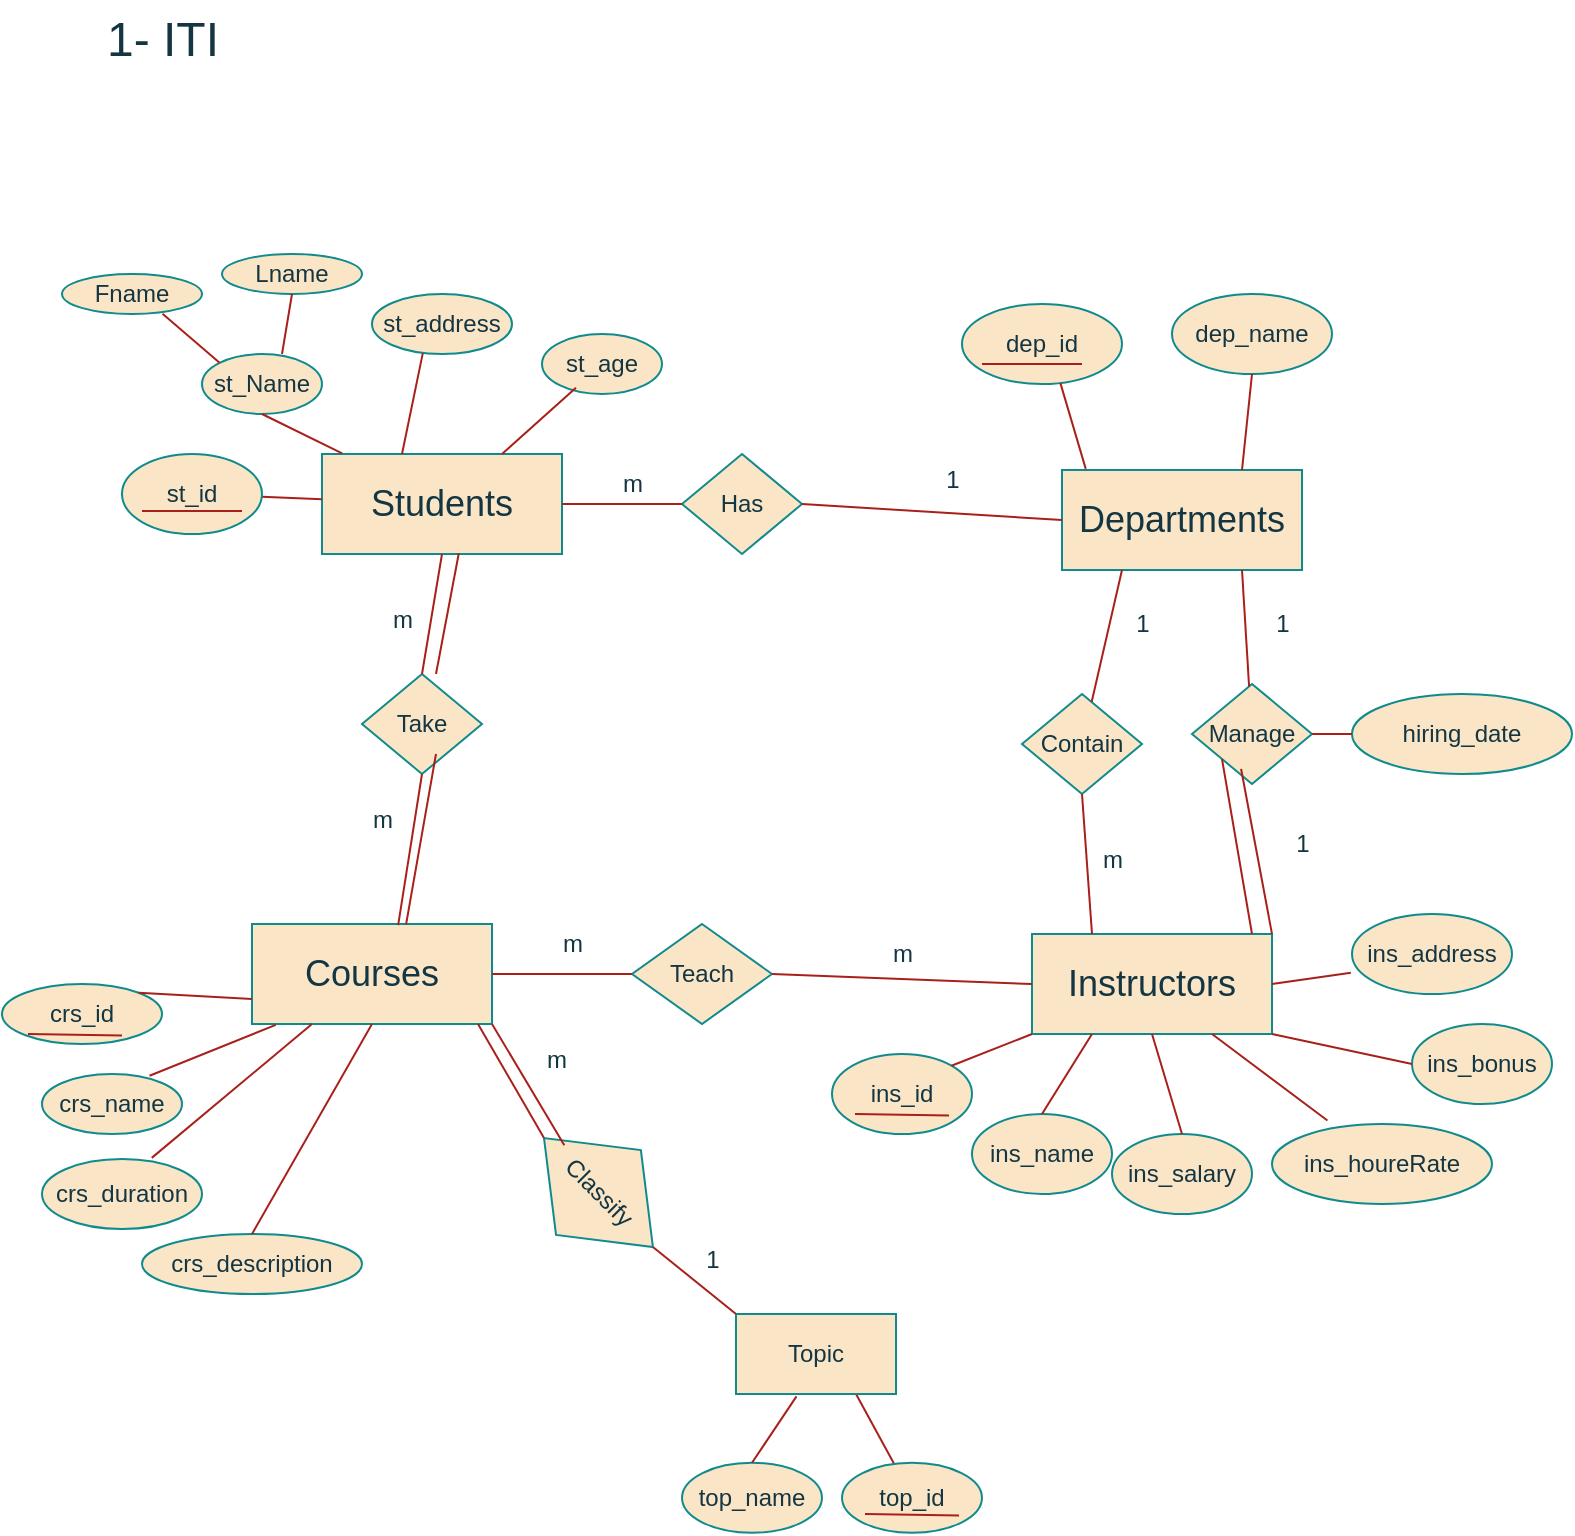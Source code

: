 <mxfile version="21.6.1" type="device" pages="5">
  <diagram id="1MAdvxJRai_hiTrWs22X" name="ITI">
    <mxGraphModel dx="1289" dy="628" grid="1" gridSize="10" guides="1" tooltips="1" connect="1" arrows="1" fold="1" page="1" pageScale="1" pageWidth="850" pageHeight="1100" math="0" shadow="0">
      <root>
        <mxCell id="0" />
        <mxCell id="1" parent="0" />
        <mxCell id="18WWBmQ5kVy6B0JB5kDH-1" value="&lt;font style=&quot;font-size: 18px;&quot;&gt;Departments&lt;/font&gt;" style="rounded=0;whiteSpace=wrap;html=1;labelBackgroundColor=none;fillColor=#FAE5C7;strokeColor=#0F8B8D;fontColor=#143642;" parent="1" vertex="1">
          <mxGeometry x="550" y="268" width="120" height="50" as="geometry" />
        </mxCell>
        <mxCell id="18WWBmQ5kVy6B0JB5kDH-2" value="&lt;font style=&quot;font-size: 18px;&quot;&gt;Students&lt;/font&gt;" style="rounded=0;whiteSpace=wrap;html=1;labelBackgroundColor=none;fillColor=#FAE5C7;strokeColor=#0F8B8D;fontColor=#143642;" parent="1" vertex="1">
          <mxGeometry x="180" y="260" width="120" height="50" as="geometry" />
        </mxCell>
        <mxCell id="18WWBmQ5kVy6B0JB5kDH-3" value="st_Name" style="ellipse;whiteSpace=wrap;html=1;labelBackgroundColor=none;fillColor=#FAE5C7;strokeColor=#0F8B8D;fontColor=#143642;" parent="1" vertex="1">
          <mxGeometry x="120" y="210" width="60" height="30" as="geometry" />
        </mxCell>
        <mxCell id="18WWBmQ5kVy6B0JB5kDH-4" value="Fname" style="ellipse;whiteSpace=wrap;html=1;labelBackgroundColor=none;fillColor=#FAE5C7;strokeColor=#0F8B8D;fontColor=#143642;" parent="1" vertex="1">
          <mxGeometry x="50" y="170" width="70" height="20" as="geometry" />
        </mxCell>
        <mxCell id="18WWBmQ5kVy6B0JB5kDH-5" value="Lname" style="ellipse;whiteSpace=wrap;html=1;labelBackgroundColor=none;fillColor=#FAE5C7;strokeColor=#0F8B8D;fontColor=#143642;" parent="1" vertex="1">
          <mxGeometry x="130" y="160" width="70" height="20" as="geometry" />
        </mxCell>
        <mxCell id="18WWBmQ5kVy6B0JB5kDH-6" value="" style="endArrow=none;html=1;rounded=0;entryX=0.5;entryY=1;entryDx=0;entryDy=0;labelBackgroundColor=none;strokeColor=#A8201A;fontColor=default;" parent="1" target="18WWBmQ5kVy6B0JB5kDH-5" edge="1">
          <mxGeometry width="50" height="50" relative="1" as="geometry">
            <mxPoint x="160" y="210" as="sourcePoint" />
            <mxPoint x="540" y="390" as="targetPoint" />
          </mxGeometry>
        </mxCell>
        <mxCell id="18WWBmQ5kVy6B0JB5kDH-7" value="" style="endArrow=none;html=1;rounded=0;entryX=0.5;entryY=1;entryDx=0;entryDy=0;exitX=0.084;exitY=-0.007;exitDx=0;exitDy=0;exitPerimeter=0;labelBackgroundColor=none;strokeColor=#A8201A;fontColor=default;" parent="1" source="18WWBmQ5kVy6B0JB5kDH-2" target="18WWBmQ5kVy6B0JB5kDH-3" edge="1">
          <mxGeometry width="50" height="50" relative="1" as="geometry">
            <mxPoint x="200" y="250" as="sourcePoint" />
            <mxPoint x="395" y="110" as="targetPoint" />
          </mxGeometry>
        </mxCell>
        <mxCell id="18WWBmQ5kVy6B0JB5kDH-8" value="" style="endArrow=none;html=1;rounded=0;entryX=0.718;entryY=0.996;entryDx=0;entryDy=0;entryPerimeter=0;exitX=0;exitY=0;exitDx=0;exitDy=0;labelBackgroundColor=none;strokeColor=#A8201A;fontColor=default;" parent="1" source="18WWBmQ5kVy6B0JB5kDH-3" target="18WWBmQ5kVy6B0JB5kDH-4" edge="1">
          <mxGeometry width="50" height="50" relative="1" as="geometry">
            <mxPoint x="280" y="270" as="sourcePoint" />
            <mxPoint x="300" y="150" as="targetPoint" />
          </mxGeometry>
        </mxCell>
        <mxCell id="18WWBmQ5kVy6B0JB5kDH-9" value="" style="endArrow=none;html=1;rounded=0;labelBackgroundColor=none;strokeColor=#A8201A;fontColor=default;" parent="1" source="18WWBmQ5kVy6B0JB5kDH-11" target="18WWBmQ5kVy6B0JB5kDH-2" edge="1">
          <mxGeometry width="50" height="50" relative="1" as="geometry">
            <mxPoint x="490" y="440" as="sourcePoint" />
            <mxPoint x="540" y="390" as="targetPoint" />
          </mxGeometry>
        </mxCell>
        <mxCell id="18WWBmQ5kVy6B0JB5kDH-10" value="st_address" style="ellipse;whiteSpace=wrap;html=1;labelBackgroundColor=none;fillColor=#FAE5C7;strokeColor=#0F8B8D;fontColor=#143642;" parent="1" vertex="1">
          <mxGeometry x="205" y="180" width="70" height="30" as="geometry" />
        </mxCell>
        <mxCell id="18WWBmQ5kVy6B0JB5kDH-11" value="st_id" style="ellipse;whiteSpace=wrap;html=1;labelBackgroundColor=none;fillColor=#FAE5C7;strokeColor=#0F8B8D;fontColor=#143642;" parent="1" vertex="1">
          <mxGeometry x="80" y="260" width="70" height="40" as="geometry" />
        </mxCell>
        <mxCell id="18WWBmQ5kVy6B0JB5kDH-12" style="edgeStyle=orthogonalEdgeStyle;rounded=0;orthogonalLoop=1;jettySize=auto;html=1;exitX=0.5;exitY=1;exitDx=0;exitDy=0;labelBackgroundColor=none;strokeColor=#A8201A;fontColor=default;" parent="1" source="18WWBmQ5kVy6B0JB5kDH-11" target="18WWBmQ5kVy6B0JB5kDH-11" edge="1">
          <mxGeometry relative="1" as="geometry" />
        </mxCell>
        <mxCell id="18WWBmQ5kVy6B0JB5kDH-13" value="" style="endArrow=none;html=1;rounded=0;labelBackgroundColor=none;strokeColor=#A8201A;fontColor=default;" parent="1" edge="1">
          <mxGeometry width="50" height="50" relative="1" as="geometry">
            <mxPoint x="140" y="288.5" as="sourcePoint" />
            <mxPoint x="90" y="288.5" as="targetPoint" />
          </mxGeometry>
        </mxCell>
        <mxCell id="18WWBmQ5kVy6B0JB5kDH-14" value="" style="endArrow=none;html=1;rounded=0;entryX=0.363;entryY=0.985;entryDx=0;entryDy=0;entryPerimeter=0;labelBackgroundColor=none;strokeColor=#A8201A;fontColor=default;" parent="1" target="18WWBmQ5kVy6B0JB5kDH-10" edge="1">
          <mxGeometry width="50" height="50" relative="1" as="geometry">
            <mxPoint x="220" y="260" as="sourcePoint" />
            <mxPoint x="310" y="220" as="targetPoint" />
          </mxGeometry>
        </mxCell>
        <mxCell id="18WWBmQ5kVy6B0JB5kDH-15" value="st_age" style="ellipse;whiteSpace=wrap;html=1;labelBackgroundColor=none;fillColor=#FAE5C7;strokeColor=#0F8B8D;fontColor=#143642;" parent="1" vertex="1">
          <mxGeometry x="290" y="200" width="60" height="30" as="geometry" />
        </mxCell>
        <mxCell id="18WWBmQ5kVy6B0JB5kDH-16" value="" style="endArrow=none;html=1;rounded=0;entryX=0.283;entryY=0.896;entryDx=0;entryDy=0;exitX=0.75;exitY=0;exitDx=0;exitDy=0;entryPerimeter=0;labelBackgroundColor=none;strokeColor=#A8201A;fontColor=default;" parent="1" source="18WWBmQ5kVy6B0JB5kDH-2" target="18WWBmQ5kVy6B0JB5kDH-15" edge="1">
          <mxGeometry width="50" height="50" relative="1" as="geometry">
            <mxPoint x="229" y="268" as="sourcePoint" />
            <mxPoint x="260" y="226" as="targetPoint" />
          </mxGeometry>
        </mxCell>
        <mxCell id="18WWBmQ5kVy6B0JB5kDH-17" value="dep_id" style="ellipse;whiteSpace=wrap;html=1;labelBackgroundColor=none;fillColor=#FAE5C7;strokeColor=#0F8B8D;fontColor=#143642;" parent="1" vertex="1">
          <mxGeometry x="500" y="185" width="80" height="40" as="geometry" />
        </mxCell>
        <mxCell id="18WWBmQ5kVy6B0JB5kDH-18" value="" style="endArrow=none;html=1;rounded=0;labelBackgroundColor=none;strokeColor=#A8201A;fontColor=default;" parent="1" edge="1">
          <mxGeometry width="50" height="50" relative="1" as="geometry">
            <mxPoint x="560" y="215" as="sourcePoint" />
            <mxPoint x="510" y="215" as="targetPoint" />
          </mxGeometry>
        </mxCell>
        <mxCell id="18WWBmQ5kVy6B0JB5kDH-19" value="" style="endArrow=none;html=1;rounded=0;entryX=0.615;entryY=0.989;entryDx=0;entryDy=0;entryPerimeter=0;exitX=0.099;exitY=-0.011;exitDx=0;exitDy=0;exitPerimeter=0;labelBackgroundColor=none;strokeColor=#A8201A;fontColor=default;" parent="1" source="18WWBmQ5kVy6B0JB5kDH-1" target="18WWBmQ5kVy6B0JB5kDH-17" edge="1">
          <mxGeometry width="50" height="50" relative="1" as="geometry">
            <mxPoint x="615" y="250" as="sourcePoint" />
            <mxPoint x="485" y="300" as="targetPoint" />
          </mxGeometry>
        </mxCell>
        <mxCell id="18WWBmQ5kVy6B0JB5kDH-20" value="dep_name&lt;br&gt;" style="ellipse;whiteSpace=wrap;html=1;labelBackgroundColor=none;fillColor=#FAE5C7;strokeColor=#0F8B8D;fontColor=#143642;" parent="1" vertex="1">
          <mxGeometry x="605" y="180" width="80" height="40" as="geometry" />
        </mxCell>
        <mxCell id="18WWBmQ5kVy6B0JB5kDH-21" value="" style="endArrow=none;html=1;rounded=0;entryX=0.5;entryY=1;entryDx=0;entryDy=0;exitX=0.75;exitY=0;exitDx=0;exitDy=0;labelBackgroundColor=none;strokeColor=#A8201A;fontColor=default;" parent="1" source="18WWBmQ5kVy6B0JB5kDH-1" target="18WWBmQ5kVy6B0JB5kDH-20" edge="1">
          <mxGeometry width="50" height="50" relative="1" as="geometry">
            <mxPoint x="685" y="260" as="sourcePoint" />
            <mxPoint x="604" y="245" as="targetPoint" />
          </mxGeometry>
        </mxCell>
        <mxCell id="18WWBmQ5kVy6B0JB5kDH-22" value="&lt;font style=&quot;font-size: 18px;&quot;&gt;Courses&lt;/font&gt;" style="rounded=0;whiteSpace=wrap;html=1;labelBackgroundColor=none;fillColor=#FAE5C7;strokeColor=#0F8B8D;fontColor=#143642;" parent="1" vertex="1">
          <mxGeometry x="145" y="495" width="120" height="50" as="geometry" />
        </mxCell>
        <mxCell id="18WWBmQ5kVy6B0JB5kDH-23" value="crs_id" style="ellipse;whiteSpace=wrap;html=1;labelBackgroundColor=none;fillColor=#FAE5C7;strokeColor=#0F8B8D;fontColor=#143642;" parent="1" vertex="1">
          <mxGeometry x="20" y="525" width="80" height="30" as="geometry" />
        </mxCell>
        <mxCell id="18WWBmQ5kVy6B0JB5kDH-24" value="crs_duration" style="ellipse;whiteSpace=wrap;html=1;labelBackgroundColor=none;fillColor=#FAE5C7;strokeColor=#0F8B8D;fontColor=#143642;" parent="1" vertex="1">
          <mxGeometry x="40" y="612.5" width="80" height="35" as="geometry" />
        </mxCell>
        <mxCell id="18WWBmQ5kVy6B0JB5kDH-25" value="crs_description" style="ellipse;whiteSpace=wrap;html=1;labelBackgroundColor=none;fillColor=#FAE5C7;strokeColor=#0F8B8D;fontColor=#143642;" parent="1" vertex="1">
          <mxGeometry x="90" y="650" width="110" height="30" as="geometry" />
        </mxCell>
        <mxCell id="18WWBmQ5kVy6B0JB5kDH-26" value="crs_name" style="ellipse;whiteSpace=wrap;html=1;labelBackgroundColor=none;fillColor=#FAE5C7;strokeColor=#0F8B8D;fontColor=#143642;" parent="1" vertex="1">
          <mxGeometry x="40" y="570" width="70" height="30" as="geometry" />
        </mxCell>
        <mxCell id="18WWBmQ5kVy6B0JB5kDH-27" value="" style="endArrow=none;html=1;rounded=0;entryX=0;entryY=0.75;entryDx=0;entryDy=0;exitX=1;exitY=0;exitDx=0;exitDy=0;labelBackgroundColor=none;strokeColor=#A8201A;fontColor=default;" parent="1" source="18WWBmQ5kVy6B0JB5kDH-23" target="18WWBmQ5kVy6B0JB5kDH-22" edge="1">
          <mxGeometry width="50" height="50" relative="1" as="geometry">
            <mxPoint x="100" y="565" as="sourcePoint" />
            <mxPoint x="520" y="365" as="targetPoint" />
          </mxGeometry>
        </mxCell>
        <mxCell id="18WWBmQ5kVy6B0JB5kDH-28" value="" style="endArrow=none;html=1;rounded=0;exitX=0.768;exitY=0.03;exitDx=0;exitDy=0;exitPerimeter=0;entryX=0.099;entryY=1.009;entryDx=0;entryDy=0;entryPerimeter=0;labelBackgroundColor=none;strokeColor=#A8201A;fontColor=default;" parent="1" source="18WWBmQ5kVy6B0JB5kDH-26" target="18WWBmQ5kVy6B0JB5kDH-22" edge="1">
          <mxGeometry width="50" height="50" relative="1" as="geometry">
            <mxPoint x="107" y="573" as="sourcePoint" />
            <mxPoint x="170" y="565" as="targetPoint" />
          </mxGeometry>
        </mxCell>
        <mxCell id="18WWBmQ5kVy6B0JB5kDH-29" value="" style="endArrow=none;html=1;rounded=0;exitX=0.686;exitY=-0.016;exitDx=0;exitDy=0;entryX=0.25;entryY=1;entryDx=0;entryDy=0;exitPerimeter=0;labelBackgroundColor=none;strokeColor=#A8201A;fontColor=default;" parent="1" source="18WWBmQ5kVy6B0JB5kDH-24" target="18WWBmQ5kVy6B0JB5kDH-22" edge="1">
          <mxGeometry width="50" height="50" relative="1" as="geometry">
            <mxPoint x="156" y="625" as="sourcePoint" />
            <mxPoint x="180" y="563" as="targetPoint" />
          </mxGeometry>
        </mxCell>
        <mxCell id="18WWBmQ5kVy6B0JB5kDH-30" value="" style="endArrow=none;html=1;rounded=0;entryX=0.5;entryY=1;entryDx=0;entryDy=0;exitX=0.5;exitY=0;exitDx=0;exitDy=0;labelBackgroundColor=none;strokeColor=#A8201A;fontColor=default;" parent="1" source="18WWBmQ5kVy6B0JB5kDH-25" target="18WWBmQ5kVy6B0JB5kDH-22" edge="1">
          <mxGeometry width="50" height="50" relative="1" as="geometry">
            <mxPoint x="150" y="650" as="sourcePoint" />
            <mxPoint x="214" y="565" as="targetPoint" />
          </mxGeometry>
        </mxCell>
        <mxCell id="18WWBmQ5kVy6B0JB5kDH-31" value="&lt;font style=&quot;font-size: 18px;&quot;&gt;Instructors&lt;/font&gt;" style="rounded=0;whiteSpace=wrap;html=1;labelBackgroundColor=none;fillColor=#FAE5C7;strokeColor=#0F8B8D;fontColor=#143642;" parent="1" vertex="1">
          <mxGeometry x="535" y="500" width="120" height="50" as="geometry" />
        </mxCell>
        <mxCell id="18WWBmQ5kVy6B0JB5kDH-32" value="ins_name" style="ellipse;whiteSpace=wrap;html=1;labelBackgroundColor=none;fillColor=#FAE5C7;strokeColor=#0F8B8D;fontColor=#143642;" parent="1" vertex="1">
          <mxGeometry x="505" y="590" width="70" height="40" as="geometry" />
        </mxCell>
        <mxCell id="18WWBmQ5kVy6B0JB5kDH-33" value="ins_id" style="ellipse;whiteSpace=wrap;html=1;labelBackgroundColor=none;fillColor=#FAE5C7;strokeColor=#0F8B8D;fontColor=#143642;" parent="1" vertex="1">
          <mxGeometry x="435" y="560" width="70" height="40" as="geometry" />
        </mxCell>
        <mxCell id="18WWBmQ5kVy6B0JB5kDH-34" value="ins_salary" style="ellipse;whiteSpace=wrap;html=1;labelBackgroundColor=none;fillColor=#FAE5C7;strokeColor=#0F8B8D;fontColor=#143642;" parent="1" vertex="1">
          <mxGeometry x="575" y="600" width="70" height="40" as="geometry" />
        </mxCell>
        <mxCell id="18WWBmQ5kVy6B0JB5kDH-35" value="ins_houreRate" style="ellipse;whiteSpace=wrap;html=1;labelBackgroundColor=none;fillColor=#FAE5C7;strokeColor=#0F8B8D;fontColor=#143642;" parent="1" vertex="1">
          <mxGeometry x="655" y="595" width="110" height="40" as="geometry" />
        </mxCell>
        <mxCell id="18WWBmQ5kVy6B0JB5kDH-36" value="ins_bonus" style="ellipse;whiteSpace=wrap;html=1;labelBackgroundColor=none;fillColor=#FAE5C7;strokeColor=#0F8B8D;fontColor=#143642;" parent="1" vertex="1">
          <mxGeometry x="725" y="545" width="70" height="40" as="geometry" />
        </mxCell>
        <mxCell id="18WWBmQ5kVy6B0JB5kDH-37" value="ins_address" style="ellipse;whiteSpace=wrap;html=1;labelBackgroundColor=none;fillColor=#FAE5C7;strokeColor=#0F8B8D;fontColor=#143642;" parent="1" vertex="1">
          <mxGeometry x="695" y="490" width="80" height="40" as="geometry" />
        </mxCell>
        <mxCell id="18WWBmQ5kVy6B0JB5kDH-38" value="" style="endArrow=none;html=1;rounded=0;exitX=1;exitY=0;exitDx=0;exitDy=0;entryX=0;entryY=1;entryDx=0;entryDy=0;labelBackgroundColor=none;strokeColor=#A8201A;fontColor=default;" parent="1" source="18WWBmQ5kVy6B0JB5kDH-33" target="18WWBmQ5kVy6B0JB5kDH-31" edge="1">
          <mxGeometry width="50" height="50" relative="1" as="geometry">
            <mxPoint x="415" y="450" as="sourcePoint" />
            <mxPoint x="465" y="400" as="targetPoint" />
          </mxGeometry>
        </mxCell>
        <mxCell id="18WWBmQ5kVy6B0JB5kDH-39" value="" style="endArrow=none;html=1;rounded=0;exitX=0.5;exitY=0;exitDx=0;exitDy=0;entryX=0.25;entryY=1;entryDx=0;entryDy=0;labelBackgroundColor=none;strokeColor=#A8201A;fontColor=default;" parent="1" source="18WWBmQ5kVy6B0JB5kDH-32" target="18WWBmQ5kVy6B0JB5kDH-31" edge="1">
          <mxGeometry width="50" height="50" relative="1" as="geometry">
            <mxPoint x="485" y="596" as="sourcePoint" />
            <mxPoint x="545" y="560" as="targetPoint" />
          </mxGeometry>
        </mxCell>
        <mxCell id="18WWBmQ5kVy6B0JB5kDH-40" value="" style="endArrow=none;html=1;rounded=0;entryX=0.5;entryY=1;entryDx=0;entryDy=0;exitX=0.5;exitY=0;exitDx=0;exitDy=0;labelBackgroundColor=none;strokeColor=#A8201A;fontColor=default;" parent="1" source="18WWBmQ5kVy6B0JB5kDH-34" target="18WWBmQ5kVy6B0JB5kDH-31" edge="1">
          <mxGeometry width="50" height="50" relative="1" as="geometry">
            <mxPoint x="605" y="620" as="sourcePoint" />
            <mxPoint x="575" y="560" as="targetPoint" />
          </mxGeometry>
        </mxCell>
        <mxCell id="18WWBmQ5kVy6B0JB5kDH-41" value="" style="endArrow=none;html=1;rounded=0;entryX=0.75;entryY=1;entryDx=0;entryDy=0;exitX=0.252;exitY=-0.044;exitDx=0;exitDy=0;exitPerimeter=0;labelBackgroundColor=none;strokeColor=#A8201A;fontColor=default;" parent="1" source="18WWBmQ5kVy6B0JB5kDH-35" target="18WWBmQ5kVy6B0JB5kDH-31" edge="1">
          <mxGeometry width="50" height="50" relative="1" as="geometry">
            <mxPoint x="620" y="640" as="sourcePoint" />
            <mxPoint x="605" y="560" as="targetPoint" />
          </mxGeometry>
        </mxCell>
        <mxCell id="18WWBmQ5kVy6B0JB5kDH-42" value="" style="endArrow=none;html=1;rounded=0;entryX=1;entryY=1;entryDx=0;entryDy=0;exitX=0;exitY=0.5;exitDx=0;exitDy=0;labelBackgroundColor=none;strokeColor=#A8201A;fontColor=default;" parent="1" source="18WWBmQ5kVy6B0JB5kDH-36" target="18WWBmQ5kVy6B0JB5kDH-31" edge="1">
          <mxGeometry width="50" height="50" relative="1" as="geometry">
            <mxPoint x="713" y="618" as="sourcePoint" />
            <mxPoint x="635" y="560" as="targetPoint" />
          </mxGeometry>
        </mxCell>
        <mxCell id="18WWBmQ5kVy6B0JB5kDH-43" value="" style="endArrow=none;html=1;rounded=0;entryX=1;entryY=0.5;entryDx=0;entryDy=0;exitX=-0.007;exitY=0.733;exitDx=0;exitDy=0;exitPerimeter=0;labelBackgroundColor=none;strokeColor=#A8201A;fontColor=default;" parent="1" source="18WWBmQ5kVy6B0JB5kDH-37" target="18WWBmQ5kVy6B0JB5kDH-31" edge="1">
          <mxGeometry width="50" height="50" relative="1" as="geometry">
            <mxPoint x="695" y="525" as="sourcePoint" />
            <mxPoint x="665" y="560" as="targetPoint" />
          </mxGeometry>
        </mxCell>
        <mxCell id="18WWBmQ5kVy6B0JB5kDH-44" value="top_id" style="ellipse;whiteSpace=wrap;html=1;labelBackgroundColor=none;fillColor=#FAE5C7;strokeColor=#0F8B8D;fontColor=#143642;" parent="1" vertex="1">
          <mxGeometry x="440" y="764.39" width="70" height="35" as="geometry" />
        </mxCell>
        <mxCell id="18WWBmQ5kVy6B0JB5kDH-45" value="top_name" style="ellipse;whiteSpace=wrap;html=1;labelBackgroundColor=none;fillColor=#FAE5C7;strokeColor=#0F8B8D;fontColor=#143642;" parent="1" vertex="1">
          <mxGeometry x="360" y="764.39" width="70" height="35" as="geometry" />
        </mxCell>
        <mxCell id="18WWBmQ5kVy6B0JB5kDH-46" value="" style="endArrow=none;html=1;rounded=0;exitX=0.5;exitY=0;exitDx=0;exitDy=0;labelBackgroundColor=none;strokeColor=#A8201A;fontColor=default;entryX=0.378;entryY=1.03;entryDx=0;entryDy=0;entryPerimeter=0;" parent="1" source="18WWBmQ5kVy6B0JB5kDH-45" target="18WWBmQ5kVy6B0JB5kDH-79" edge="1">
          <mxGeometry width="50" height="50" relative="1" as="geometry">
            <mxPoint x="421" y="715.39" as="sourcePoint" />
            <mxPoint x="417" y="720" as="targetPoint" />
          </mxGeometry>
        </mxCell>
        <mxCell id="18WWBmQ5kVy6B0JB5kDH-47" value="" style="endArrow=none;html=1;rounded=0;exitX=0.37;exitY=0.006;exitDx=0;exitDy=0;exitPerimeter=0;entryX=0.75;entryY=1;entryDx=0;entryDy=0;labelBackgroundColor=none;strokeColor=#A8201A;fontColor=default;" parent="1" source="18WWBmQ5kVy6B0JB5kDH-44" target="18WWBmQ5kVy6B0JB5kDH-79" edge="1">
          <mxGeometry width="50" height="50" relative="1" as="geometry">
            <mxPoint x="405" y="774.39" as="sourcePoint" />
            <mxPoint x="444.749" y="729.997" as="targetPoint" />
          </mxGeometry>
        </mxCell>
        <mxCell id="18WWBmQ5kVy6B0JB5kDH-48" value="Take" style="rhombus;whiteSpace=wrap;html=1;labelBackgroundColor=none;fillColor=#FAE5C7;strokeColor=#0F8B8D;fontColor=#143642;" parent="1" vertex="1">
          <mxGeometry x="200" y="370" width="60" height="50" as="geometry" />
        </mxCell>
        <mxCell id="18WWBmQ5kVy6B0JB5kDH-49" value="" style="endArrow=none;html=1;rounded=0;entryX=0.5;entryY=1;entryDx=0;entryDy=0;exitX=0.609;exitY=0.011;exitDx=0;exitDy=0;exitPerimeter=0;labelBackgroundColor=none;strokeColor=#A8201A;fontColor=default;" parent="1" source="18WWBmQ5kVy6B0JB5kDH-22" target="18WWBmQ5kVy6B0JB5kDH-48" edge="1">
          <mxGeometry width="50" height="50" relative="1" as="geometry">
            <mxPoint x="220" y="490" as="sourcePoint" />
            <mxPoint x="215" y="555" as="targetPoint" />
          </mxGeometry>
        </mxCell>
        <mxCell id="18WWBmQ5kVy6B0JB5kDH-50" value="" style="endArrow=none;html=1;rounded=0;entryX=0.5;entryY=1;entryDx=0;entryDy=0;exitX=0.5;exitY=0;exitDx=0;exitDy=0;labelBackgroundColor=none;strokeColor=#A8201A;fontColor=default;" parent="1" source="18WWBmQ5kVy6B0JB5kDH-48" target="18WWBmQ5kVy6B0JB5kDH-2" edge="1">
          <mxGeometry width="50" height="50" relative="1" as="geometry">
            <mxPoint x="230" y="500" as="sourcePoint" />
            <mxPoint x="240" y="430" as="targetPoint" />
          </mxGeometry>
        </mxCell>
        <mxCell id="18WWBmQ5kVy6B0JB5kDH-51" value="m" style="text;html=1;align=center;verticalAlign=middle;resizable=0;points=[];autosize=1;strokeColor=none;fillColor=none;labelBackgroundColor=none;fontColor=#143642;" parent="1" vertex="1">
          <mxGeometry x="205" y="328" width="30" height="30" as="geometry" />
        </mxCell>
        <mxCell id="18WWBmQ5kVy6B0JB5kDH-52" value="m" style="text;html=1;align=center;verticalAlign=middle;resizable=0;points=[];autosize=1;strokeColor=none;fillColor=none;labelBackgroundColor=none;fontColor=#143642;" parent="1" vertex="1">
          <mxGeometry x="195" y="428" width="30" height="30" as="geometry" />
        </mxCell>
        <mxCell id="18WWBmQ5kVy6B0JB5kDH-53" value="Contain" style="rhombus;whiteSpace=wrap;html=1;labelBackgroundColor=none;fillColor=#FAE5C7;strokeColor=#0F8B8D;fontColor=#143642;" parent="1" vertex="1">
          <mxGeometry x="530" y="380" width="60" height="50" as="geometry" />
        </mxCell>
        <mxCell id="18WWBmQ5kVy6B0JB5kDH-54" value="" style="endArrow=none;html=1;rounded=0;entryX=0.25;entryY=1;entryDx=0;entryDy=0;labelBackgroundColor=none;strokeColor=#A8201A;fontColor=default;" parent="1" source="18WWBmQ5kVy6B0JB5kDH-53" target="18WWBmQ5kVy6B0JB5kDH-1" edge="1">
          <mxGeometry width="50" height="50" relative="1" as="geometry">
            <mxPoint x="695" y="270" as="sourcePoint" />
            <mxPoint x="705" y="235" as="targetPoint" />
          </mxGeometry>
        </mxCell>
        <mxCell id="18WWBmQ5kVy6B0JB5kDH-55" value="" style="endArrow=none;html=1;rounded=0;entryX=0.25;entryY=0;entryDx=0;entryDy=0;exitX=0.5;exitY=1;exitDx=0;exitDy=0;labelBackgroundColor=none;strokeColor=#A8201A;fontColor=default;" parent="1" source="18WWBmQ5kVy6B0JB5kDH-53" target="18WWBmQ5kVy6B0JB5kDH-31" edge="1">
          <mxGeometry width="50" height="50" relative="1" as="geometry">
            <mxPoint x="640" y="394" as="sourcePoint" />
            <mxPoint x="657" y="322" as="targetPoint" />
          </mxGeometry>
        </mxCell>
        <mxCell id="18WWBmQ5kVy6B0JB5kDH-56" value="1" style="text;html=1;align=center;verticalAlign=middle;resizable=0;points=[];autosize=1;strokeColor=none;fillColor=none;labelBackgroundColor=none;fontColor=#143642;" parent="1" vertex="1">
          <mxGeometry x="575" y="330" width="30" height="30" as="geometry" />
        </mxCell>
        <mxCell id="18WWBmQ5kVy6B0JB5kDH-57" value="m" style="text;html=1;align=center;verticalAlign=middle;resizable=0;points=[];autosize=1;strokeColor=none;fillColor=none;labelBackgroundColor=none;fontColor=#143642;" parent="1" vertex="1">
          <mxGeometry x="560" y="448" width="30" height="30" as="geometry" />
        </mxCell>
        <mxCell id="18WWBmQ5kVy6B0JB5kDH-58" value="Manage" style="rhombus;whiteSpace=wrap;html=1;labelBackgroundColor=none;fillColor=#FAE5C7;strokeColor=#0F8B8D;fontColor=#143642;" parent="1" vertex="1">
          <mxGeometry x="615" y="375" width="60" height="50" as="geometry" />
        </mxCell>
        <mxCell id="18WWBmQ5kVy6B0JB5kDH-59" value="" style="endArrow=none;html=1;rounded=0;exitX=0;exitY=1;exitDx=0;exitDy=0;labelBackgroundColor=none;strokeColor=#A8201A;fontColor=default;" parent="1" source="18WWBmQ5kVy6B0JB5kDH-58" edge="1">
          <mxGeometry width="50" height="50" relative="1" as="geometry">
            <mxPoint x="715" y="420" as="sourcePoint" />
            <mxPoint x="645" y="500" as="targetPoint" />
          </mxGeometry>
        </mxCell>
        <mxCell id="18WWBmQ5kVy6B0JB5kDH-60" value="" style="endArrow=none;html=1;rounded=0;exitX=0.409;exitY=0.849;exitDx=0;exitDy=0;exitPerimeter=0;labelBackgroundColor=none;strokeColor=#A8201A;fontColor=default;" parent="1" source="18WWBmQ5kVy6B0JB5kDH-58" edge="1">
          <mxGeometry width="50" height="50" relative="1" as="geometry">
            <mxPoint x="725" y="430" as="sourcePoint" />
            <mxPoint x="655" y="500" as="targetPoint" />
          </mxGeometry>
        </mxCell>
        <mxCell id="18WWBmQ5kVy6B0JB5kDH-61" value="" style="endArrow=none;html=1;rounded=0;exitX=0.75;exitY=1;exitDx=0;exitDy=0;labelBackgroundColor=none;strokeColor=#A8201A;fontColor=default;" parent="1" source="18WWBmQ5kVy6B0JB5kDH-1" target="18WWBmQ5kVy6B0JB5kDH-58" edge="1">
          <mxGeometry width="50" height="50" relative="1" as="geometry">
            <mxPoint x="730" y="432" as="sourcePoint" />
            <mxPoint x="665" y="510" as="targetPoint" />
          </mxGeometry>
        </mxCell>
        <mxCell id="18WWBmQ5kVy6B0JB5kDH-62" value="1" style="text;html=1;align=center;verticalAlign=middle;resizable=0;points=[];autosize=1;strokeColor=none;fillColor=none;labelBackgroundColor=none;fontColor=#143642;" parent="1" vertex="1">
          <mxGeometry x="645" y="330" width="30" height="30" as="geometry" />
        </mxCell>
        <mxCell id="18WWBmQ5kVy6B0JB5kDH-63" value="1" style="text;html=1;align=center;verticalAlign=middle;resizable=0;points=[];autosize=1;strokeColor=none;fillColor=none;labelBackgroundColor=none;fontColor=#143642;" parent="1" vertex="1">
          <mxGeometry x="655" y="440" width="30" height="30" as="geometry" />
        </mxCell>
        <mxCell id="18WWBmQ5kVy6B0JB5kDH-64" value="hiring_date" style="ellipse;whiteSpace=wrap;html=1;labelBackgroundColor=none;fillColor=#FAE5C7;strokeColor=#0F8B8D;fontColor=#143642;" parent="1" vertex="1">
          <mxGeometry x="695" y="380" width="110" height="40" as="geometry" />
        </mxCell>
        <mxCell id="18WWBmQ5kVy6B0JB5kDH-65" value="" style="endArrow=none;html=1;rounded=0;entryX=1;entryY=0.5;entryDx=0;entryDy=0;labelBackgroundColor=none;strokeColor=#A8201A;fontColor=default;" parent="1" source="18WWBmQ5kVy6B0JB5kDH-64" target="18WWBmQ5kVy6B0JB5kDH-58" edge="1">
          <mxGeometry width="50" height="50" relative="1" as="geometry">
            <mxPoint x="650" y="328" as="sourcePoint" />
            <mxPoint x="695" y="399" as="targetPoint" />
          </mxGeometry>
        </mxCell>
        <mxCell id="18WWBmQ5kVy6B0JB5kDH-66" value="Teach" style="rhombus;whiteSpace=wrap;html=1;labelBackgroundColor=none;fillColor=#FAE5C7;strokeColor=#0F8B8D;fontColor=#143642;" parent="1" vertex="1">
          <mxGeometry x="335" y="495" width="70" height="50" as="geometry" />
        </mxCell>
        <mxCell id="18WWBmQ5kVy6B0JB5kDH-67" value="" style="endArrow=none;html=1;rounded=0;exitX=0;exitY=0.5;exitDx=0;exitDy=0;entryX=1;entryY=0.5;entryDx=0;entryDy=0;labelBackgroundColor=none;strokeColor=#A8201A;fontColor=default;" parent="1" source="18WWBmQ5kVy6B0JB5kDH-31" target="18WWBmQ5kVy6B0JB5kDH-66" edge="1">
          <mxGeometry width="50" height="50" relative="1" as="geometry">
            <mxPoint x="415" y="400" as="sourcePoint" />
            <mxPoint x="465" y="350" as="targetPoint" />
          </mxGeometry>
        </mxCell>
        <mxCell id="18WWBmQ5kVy6B0JB5kDH-68" value="" style="endArrow=none;html=1;rounded=0;exitX=0;exitY=0.5;exitDx=0;exitDy=0;entryX=1;entryY=0.5;entryDx=0;entryDy=0;labelBackgroundColor=none;strokeColor=#A8201A;fontColor=default;" parent="1" source="18WWBmQ5kVy6B0JB5kDH-66" target="18WWBmQ5kVy6B0JB5kDH-22" edge="1">
          <mxGeometry width="50" height="50" relative="1" as="geometry">
            <mxPoint x="600" y="545" as="sourcePoint" />
            <mxPoint x="470" y="540" as="targetPoint" />
          </mxGeometry>
        </mxCell>
        <mxCell id="18WWBmQ5kVy6B0JB5kDH-69" value="m" style="text;html=1;align=center;verticalAlign=middle;resizable=0;points=[];autosize=1;strokeColor=none;fillColor=none;labelBackgroundColor=none;fontColor=#143642;" parent="1" vertex="1">
          <mxGeometry x="455" y="495" width="30" height="30" as="geometry" />
        </mxCell>
        <mxCell id="18WWBmQ5kVy6B0JB5kDH-70" value="m" style="text;html=1;align=center;verticalAlign=middle;resizable=0;points=[];autosize=1;strokeColor=none;fillColor=none;labelBackgroundColor=none;fontColor=#143642;" parent="1" vertex="1">
          <mxGeometry x="290" y="490" width="30" height="30" as="geometry" />
        </mxCell>
        <mxCell id="18WWBmQ5kVy6B0JB5kDH-71" value="Has" style="rhombus;whiteSpace=wrap;html=1;labelBackgroundColor=none;fillColor=#FAE5C7;strokeColor=#0F8B8D;fontColor=#143642;" parent="1" vertex="1">
          <mxGeometry x="360" y="260" width="60" height="50" as="geometry" />
        </mxCell>
        <mxCell id="18WWBmQ5kVy6B0JB5kDH-72" value="" style="endArrow=none;html=1;rounded=0;entryX=0;entryY=0.5;entryDx=0;entryDy=0;exitX=1;exitY=0.5;exitDx=0;exitDy=0;labelBackgroundColor=none;strokeColor=#A8201A;fontColor=default;" parent="1" source="18WWBmQ5kVy6B0JB5kDH-71" target="18WWBmQ5kVy6B0JB5kDH-1" edge="1">
          <mxGeometry width="50" height="50" relative="1" as="geometry">
            <mxPoint x="415" y="400" as="sourcePoint" />
            <mxPoint x="465" y="350" as="targetPoint" />
          </mxGeometry>
        </mxCell>
        <mxCell id="18WWBmQ5kVy6B0JB5kDH-73" value="1" style="text;html=1;align=center;verticalAlign=middle;resizable=0;points=[];autosize=1;strokeColor=none;fillColor=none;labelBackgroundColor=none;fontColor=#143642;" parent="1" vertex="1">
          <mxGeometry x="480" y="258" width="30" height="30" as="geometry" />
        </mxCell>
        <mxCell id="18WWBmQ5kVy6B0JB5kDH-74" value="" style="endArrow=none;html=1;rounded=0;entryX=0;entryY=0.5;entryDx=0;entryDy=0;exitX=1;exitY=0.5;exitDx=0;exitDy=0;labelBackgroundColor=none;strokeColor=#A8201A;fontColor=default;" parent="1" source="18WWBmQ5kVy6B0JB5kDH-2" target="18WWBmQ5kVy6B0JB5kDH-71" edge="1">
          <mxGeometry width="50" height="50" relative="1" as="geometry">
            <mxPoint x="485" y="305" as="sourcePoint" />
            <mxPoint x="615" y="313" as="targetPoint" />
          </mxGeometry>
        </mxCell>
        <mxCell id="18WWBmQ5kVy6B0JB5kDH-75" value="m" style="text;html=1;align=center;verticalAlign=middle;resizable=0;points=[];autosize=1;strokeColor=none;fillColor=none;labelBackgroundColor=none;fontColor=#143642;" parent="1" vertex="1">
          <mxGeometry x="320" y="260" width="30" height="30" as="geometry" />
        </mxCell>
        <mxCell id="18WWBmQ5kVy6B0JB5kDH-76" value="Classify&lt;br&gt;" style="rhombus;whiteSpace=wrap;html=1;rotation=45;labelBackgroundColor=none;fillColor=#FAE5C7;strokeColor=#0F8B8D;fontColor=#143642;" parent="1" vertex="1">
          <mxGeometry x="279.73" y="599.27" width="77" height="60" as="geometry" />
        </mxCell>
        <mxCell id="18WWBmQ5kVy6B0JB5kDH-77" value="" style="endArrow=none;html=1;rounded=0;entryX=0.57;entryY=0.992;entryDx=0;entryDy=0;entryPerimeter=0;labelBackgroundColor=none;strokeColor=#A8201A;fontColor=default;" parent="1" target="18WWBmQ5kVy6B0JB5kDH-2" edge="1">
          <mxGeometry width="50" height="50" relative="1" as="geometry">
            <mxPoint x="237" y="370" as="sourcePoint" />
            <mxPoint x="300" y="325" as="targetPoint" />
          </mxGeometry>
        </mxCell>
        <mxCell id="18WWBmQ5kVy6B0JB5kDH-78" value="" style="endArrow=none;html=1;rounded=0;exitX=0.642;exitY=0.004;exitDx=0;exitDy=0;exitPerimeter=0;labelBackgroundColor=none;strokeColor=#A8201A;fontColor=default;" parent="1" source="18WWBmQ5kVy6B0JB5kDH-22" edge="1">
          <mxGeometry width="50" height="50" relative="1" as="geometry">
            <mxPoint x="227" y="490" as="sourcePoint" />
            <mxPoint x="237" y="410" as="targetPoint" />
          </mxGeometry>
        </mxCell>
        <mxCell id="18WWBmQ5kVy6B0JB5kDH-79" value="Topic" style="rounded=0;whiteSpace=wrap;html=1;labelBackgroundColor=none;fillColor=#FAE5C7;strokeColor=#0F8B8D;fontColor=#143642;" parent="1" vertex="1">
          <mxGeometry x="387" y="690" width="80" height="40" as="geometry" />
        </mxCell>
        <mxCell id="18WWBmQ5kVy6B0JB5kDH-80" value="" style="endArrow=none;html=1;rounded=0;exitX=1;exitY=1;exitDx=0;exitDy=0;entryX=0.126;entryY=0.422;entryDx=0;entryDy=0;entryPerimeter=0;labelBackgroundColor=none;strokeColor=#A8201A;fontColor=default;" parent="1" source="18WWBmQ5kVy6B0JB5kDH-22" target="18WWBmQ5kVy6B0JB5kDH-76" edge="1">
          <mxGeometry width="50" height="50" relative="1" as="geometry">
            <mxPoint x="240" y="630" as="sourcePoint" />
            <mxPoint x="297" y="600" as="targetPoint" />
          </mxGeometry>
        </mxCell>
        <mxCell id="18WWBmQ5kVy6B0JB5kDH-81" value="" style="endArrow=none;html=1;rounded=0;exitX=1;exitY=1;exitDx=0;exitDy=0;entryX=0;entryY=0.5;entryDx=0;entryDy=0;labelBackgroundColor=none;strokeColor=#A8201A;fontColor=default;" parent="1" target="18WWBmQ5kVy6B0JB5kDH-76" edge="1">
          <mxGeometry width="50" height="50" relative="1" as="geometry">
            <mxPoint x="258" y="545" as="sourcePoint" />
            <mxPoint x="290" y="600" as="targetPoint" />
          </mxGeometry>
        </mxCell>
        <mxCell id="18WWBmQ5kVy6B0JB5kDH-82" value="" style="endArrow=none;html=1;rounded=0;exitX=1;exitY=0.5;exitDx=0;exitDy=0;entryX=0;entryY=0;entryDx=0;entryDy=0;labelBackgroundColor=none;strokeColor=#A8201A;fontColor=default;" parent="1" source="18WWBmQ5kVy6B0JB5kDH-76" target="18WWBmQ5kVy6B0JB5kDH-79" edge="1">
          <mxGeometry width="50" height="50" relative="1" as="geometry">
            <mxPoint x="387" y="560" as="sourcePoint" />
            <mxPoint x="437" y="510" as="targetPoint" />
          </mxGeometry>
        </mxCell>
        <mxCell id="18WWBmQ5kVy6B0JB5kDH-83" value="m" style="text;html=1;align=center;verticalAlign=middle;resizable=0;points=[];autosize=1;strokeColor=none;fillColor=none;labelBackgroundColor=none;fontColor=#143642;" parent="1" vertex="1">
          <mxGeometry x="282" y="548" width="30" height="30" as="geometry" />
        </mxCell>
        <mxCell id="18WWBmQ5kVy6B0JB5kDH-84" value="1" style="text;html=1;align=center;verticalAlign=middle;resizable=0;points=[];autosize=1;strokeColor=none;fillColor=none;labelBackgroundColor=none;fontColor=#143642;" parent="1" vertex="1">
          <mxGeometry x="360" y="647.5" width="30" height="30" as="geometry" />
        </mxCell>
        <mxCell id="18WWBmQ5kVy6B0JB5kDH-85" value="" style="endArrow=none;html=1;rounded=0;labelBackgroundColor=none;strokeColor=#A8201A;fontColor=default;" parent="1" edge="1">
          <mxGeometry width="50" height="50" relative="1" as="geometry">
            <mxPoint x="451.5" y="790" as="sourcePoint" />
            <mxPoint x="498.5" y="790.73" as="targetPoint" />
          </mxGeometry>
        </mxCell>
        <mxCell id="18WWBmQ5kVy6B0JB5kDH-86" value="" style="endArrow=none;html=1;rounded=0;labelBackgroundColor=none;strokeColor=#A8201A;fontColor=default;" parent="1" edge="1">
          <mxGeometry width="50" height="50" relative="1" as="geometry">
            <mxPoint x="446.5" y="590" as="sourcePoint" />
            <mxPoint x="493.5" y="590.73" as="targetPoint" />
          </mxGeometry>
        </mxCell>
        <mxCell id="18WWBmQ5kVy6B0JB5kDH-87" value="" style="endArrow=none;html=1;rounded=0;labelBackgroundColor=none;strokeColor=#A8201A;fontColor=default;" parent="1" edge="1">
          <mxGeometry width="50" height="50" relative="1" as="geometry">
            <mxPoint x="33" y="550" as="sourcePoint" />
            <mxPoint x="80" y="550.73" as="targetPoint" />
          </mxGeometry>
        </mxCell>
        <mxCell id="FvCnPaxAWfkqFUcF5XPX-1" value="&lt;font style=&quot;font-size: 24px;&quot;&gt;1- ITI&lt;/font&gt;" style="text;html=1;align=center;verticalAlign=middle;resizable=0;points=[];autosize=1;strokeColor=none;fillColor=none;fontColor=#143642;" parent="1" vertex="1">
          <mxGeometry x="60" y="33" width="80" height="40" as="geometry" />
        </mxCell>
      </root>
    </mxGraphModel>
  </diagram>
  <diagram id="thvMyK2xSNCgJxnKr8Ug" name="Musicana">
    <mxGraphModel dx="1280" dy="629" grid="1" gridSize="10" guides="1" tooltips="1" connect="1" arrows="1" fold="1" page="1" pageScale="1" pageWidth="850" pageHeight="1100" math="0" shadow="0">
      <root>
        <mxCell id="0" />
        <mxCell id="1" parent="0" />
        <mxCell id="Ux4ESB35TesMUiOV8RTM-1" value="&lt;font style=&quot;font-size: 18px;&quot;&gt;Musicians&lt;/font&gt;" style="rounded=0;whiteSpace=wrap;html=1;labelBackgroundColor=none;fillColor=#FAE5C7;strokeColor=#0F8B8D;fontColor=#143642;" vertex="1" parent="1">
          <mxGeometry x="190" y="290" width="120" height="50" as="geometry" />
        </mxCell>
        <mxCell id="Ux4ESB35TesMUiOV8RTM-2" value="id" style="ellipse;whiteSpace=wrap;html=1;labelBackgroundColor=none;fillColor=#FAE5C7;strokeColor=#0F8B8D;fontColor=#143642;" vertex="1" parent="1">
          <mxGeometry x="30" y="310" width="70" height="40" as="geometry" />
        </mxCell>
        <mxCell id="Ux4ESB35TesMUiOV8RTM-3" value="address" style="ellipse;whiteSpace=wrap;html=1;labelBackgroundColor=none;fillColor=#FAE5C7;strokeColor=#0F8B8D;fontColor=#143642;" vertex="1" parent="1">
          <mxGeometry x="160" y="220" width="60" height="40" as="geometry" />
        </mxCell>
        <mxCell id="Ux4ESB35TesMUiOV8RTM-4" value="name" style="ellipse;whiteSpace=wrap;html=1;labelBackgroundColor=none;fillColor=#FAE5C7;strokeColor=#0F8B8D;fontColor=#143642;" vertex="1" parent="1">
          <mxGeometry x="51" y="235" width="70" height="40" as="geometry" />
        </mxCell>
        <mxCell id="Ux4ESB35TesMUiOV8RTM-5" value="street" style="ellipse;whiteSpace=wrap;html=1;labelBackgroundColor=none;fillColor=#FAE5C7;strokeColor=#0F8B8D;fontColor=#143642;" vertex="1" parent="1">
          <mxGeometry x="90" y="170" width="60" height="40" as="geometry" />
        </mxCell>
        <mxCell id="Ux4ESB35TesMUiOV8RTM-6" value="city" style="ellipse;whiteSpace=wrap;html=1;labelBackgroundColor=none;fillColor=#FAE5C7;strokeColor=#0F8B8D;fontColor=#143642;" vertex="1" parent="1">
          <mxGeometry x="180" y="160" width="60" height="40" as="geometry" />
        </mxCell>
        <mxCell id="Ux4ESB35TesMUiOV8RTM-7" value="phoneNumber" style="ellipse;whiteSpace=wrap;html=1;labelBackgroundColor=none;fillColor=#FAE5C7;strokeColor=#0F8B8D;fontColor=#143642;" vertex="1" parent="1">
          <mxGeometry x="250" y="210" width="90" height="35" as="geometry" />
        </mxCell>
        <mxCell id="Ux4ESB35TesMUiOV8RTM-8" value="&lt;font style=&quot;font-size: 18px;&quot;&gt;Instruments&lt;/font&gt;" style="rounded=0;whiteSpace=wrap;html=1;labelBackgroundColor=none;fillColor=#FAE5C7;strokeColor=#0F8B8D;fontColor=#143642;" vertex="1" parent="1">
          <mxGeometry x="630" y="290" width="120" height="50" as="geometry" />
        </mxCell>
        <mxCell id="Ux4ESB35TesMUiOV8RTM-9" value="Name" style="ellipse;whiteSpace=wrap;html=1;labelBackgroundColor=none;fillColor=#FAE5C7;strokeColor=#0F8B8D;fontColor=#143642;" vertex="1" parent="1">
          <mxGeometry x="580" y="230" width="80" height="40" as="geometry" />
        </mxCell>
        <mxCell id="Ux4ESB35TesMUiOV8RTM-10" value="" style="endArrow=none;html=1;rounded=0;labelBackgroundColor=none;strokeColor=#000000;fontColor=default;" edge="1" parent="1">
          <mxGeometry width="50" height="50" relative="1" as="geometry">
            <mxPoint x="595" y="257" as="sourcePoint" />
            <mxPoint x="645" y="257" as="targetPoint" />
          </mxGeometry>
        </mxCell>
        <mxCell id="Ux4ESB35TesMUiOV8RTM-11" value="musical-Key" style="ellipse;whiteSpace=wrap;html=1;labelBackgroundColor=none;fillColor=#FAE5C7;strokeColor=#0F8B8D;fontColor=#143642;" vertex="1" parent="1">
          <mxGeometry x="710" y="230" width="110" height="30" as="geometry" />
        </mxCell>
        <mxCell id="Ux4ESB35TesMUiOV8RTM-12" value="&lt;font style=&quot;font-size: 18px;&quot;&gt;Albums&lt;/font&gt;" style="rounded=0;whiteSpace=wrap;html=1;labelBackgroundColor=none;fillColor=#FAE5C7;strokeColor=#0F8B8D;fontColor=#143642;" vertex="1" parent="1">
          <mxGeometry x="180" y="550" width="120" height="50" as="geometry" />
        </mxCell>
        <mxCell id="Ux4ESB35TesMUiOV8RTM-13" value="title" style="ellipse;whiteSpace=wrap;html=1;labelBackgroundColor=none;fillColor=#FAE5C7;strokeColor=#0F8B8D;fontColor=#143642;" vertex="1" parent="1">
          <mxGeometry x="60" y="590" width="80" height="40" as="geometry" />
        </mxCell>
        <mxCell id="Ux4ESB35TesMUiOV8RTM-14" value="copyright-date" style="ellipse;whiteSpace=wrap;html=1;labelBackgroundColor=none;fillColor=#FAE5C7;strokeColor=#0F8B8D;fontColor=#143642;" vertex="1" parent="1">
          <mxGeometry x="121" y="640" width="100" height="40" as="geometry" />
        </mxCell>
        <mxCell id="Ux4ESB35TesMUiOV8RTM-15" value="id" style="ellipse;whiteSpace=wrap;html=1;labelBackgroundColor=none;fillColor=#FAE5C7;strokeColor=#0F8B8D;fontColor=#143642;" vertex="1" parent="1">
          <mxGeometry x="255" y="640" width="80" height="40" as="geometry" />
        </mxCell>
        <mxCell id="Ux4ESB35TesMUiOV8RTM-16" value="&lt;span style=&quot;font-size: 18px;&quot;&gt;Songs&lt;/span&gt;" style="rounded=0;whiteSpace=wrap;html=1;labelBackgroundColor=none;fillColor=#FAE5C7;strokeColor=#0F8B8D;fontColor=#143642;" vertex="1" parent="1">
          <mxGeometry x="620" y="540" width="120" height="50" as="geometry" />
        </mxCell>
        <mxCell id="Ux4ESB35TesMUiOV8RTM-17" value="title" style="ellipse;whiteSpace=wrap;html=1;labelBackgroundColor=none;fillColor=#FAE5C7;strokeColor=#0F8B8D;fontColor=#143642;" vertex="1" parent="1">
          <mxGeometry x="570" y="640" width="80" height="40" as="geometry" />
        </mxCell>
        <mxCell id="Ux4ESB35TesMUiOV8RTM-18" value="auther" style="ellipse;whiteSpace=wrap;html=1;labelBackgroundColor=none;fillColor=#FAE5C7;strokeColor=#0F8B8D;fontColor=#143642;" vertex="1" parent="1">
          <mxGeometry x="710" y="640" width="80" height="40" as="geometry" />
        </mxCell>
        <mxCell id="Ux4ESB35TesMUiOV8RTM-19" value="" style="endArrow=none;html=1;rounded=0;labelBackgroundColor=none;strokeColor=#A8201A;fontColor=default;" edge="1" parent="1">
          <mxGeometry width="50" height="50" relative="1" as="geometry">
            <mxPoint x="585" y="670" as="sourcePoint" />
            <mxPoint x="635" y="670" as="targetPoint" />
          </mxGeometry>
        </mxCell>
        <mxCell id="Ux4ESB35TesMUiOV8RTM-20" value="" style="endArrow=none;html=1;rounded=0;exitX=0.132;exitY=1.022;exitDx=0;exitDy=0;exitPerimeter=0;entryX=0.5;entryY=0;entryDx=0;entryDy=0;labelBackgroundColor=none;strokeColor=#A8201A;fontColor=default;" edge="1" parent="1" source="Ux4ESB35TesMUiOV8RTM-16" target="Ux4ESB35TesMUiOV8RTM-17">
          <mxGeometry width="50" height="50" relative="1" as="geometry">
            <mxPoint x="470" y="460" as="sourcePoint" />
            <mxPoint x="520" y="410" as="targetPoint" />
          </mxGeometry>
        </mxCell>
        <mxCell id="Ux4ESB35TesMUiOV8RTM-21" value="" style="endArrow=none;html=1;rounded=0;entryX=0.396;entryY=0.022;entryDx=0;entryDy=0;entryPerimeter=0;labelBackgroundColor=none;strokeColor=#A8201A;fontColor=default;" edge="1" parent="1" target="Ux4ESB35TesMUiOV8RTM-18">
          <mxGeometry width="50" height="50" relative="1" as="geometry">
            <mxPoint x="710" y="590" as="sourcePoint" />
            <mxPoint x="740" y="630" as="targetPoint" />
          </mxGeometry>
        </mxCell>
        <mxCell id="Ux4ESB35TesMUiOV8RTM-22" value="" style="endArrow=none;html=1;rounded=0;exitX=0.75;exitY=1;exitDx=0;exitDy=0;entryX=0.5;entryY=0;entryDx=0;entryDy=0;labelBackgroundColor=none;strokeColor=#A8201A;fontColor=default;" edge="1" parent="1" source="Ux4ESB35TesMUiOV8RTM-12" target="Ux4ESB35TesMUiOV8RTM-15">
          <mxGeometry width="50" height="50" relative="1" as="geometry">
            <mxPoint x="713" y="602" as="sourcePoint" />
            <mxPoint x="750" y="640" as="targetPoint" />
          </mxGeometry>
        </mxCell>
        <mxCell id="Ux4ESB35TesMUiOV8RTM-23" value="" style="endArrow=none;html=1;rounded=0;exitX=0.25;exitY=1;exitDx=0;exitDy=0;labelBackgroundColor=none;strokeColor=#A8201A;fontColor=default;" edge="1" parent="1" source="Ux4ESB35TesMUiOV8RTM-12" target="Ux4ESB35TesMUiOV8RTM-14">
          <mxGeometry width="50" height="50" relative="1" as="geometry">
            <mxPoint x="280" y="610" as="sourcePoint" />
            <mxPoint x="305" y="650" as="targetPoint" />
          </mxGeometry>
        </mxCell>
        <mxCell id="Ux4ESB35TesMUiOV8RTM-24" value="" style="endArrow=none;html=1;rounded=0;exitX=0;exitY=0.75;exitDx=0;exitDy=0;entryX=0.954;entryY=0.339;entryDx=0;entryDy=0;entryPerimeter=0;labelBackgroundColor=none;strokeColor=#A8201A;fontColor=default;" edge="1" parent="1" source="Ux4ESB35TesMUiOV8RTM-12" target="Ux4ESB35TesMUiOV8RTM-13">
          <mxGeometry width="50" height="50" relative="1" as="geometry">
            <mxPoint x="220" y="610" as="sourcePoint" />
            <mxPoint x="194" y="651" as="targetPoint" />
          </mxGeometry>
        </mxCell>
        <mxCell id="Ux4ESB35TesMUiOV8RTM-25" value="" style="endArrow=none;html=1;rounded=0;labelBackgroundColor=none;strokeColor=#A8201A;fontColor=default;" edge="1" parent="1">
          <mxGeometry width="50" height="50" relative="1" as="geometry">
            <mxPoint x="270" y="670" as="sourcePoint" />
            <mxPoint x="320" y="670" as="targetPoint" />
          </mxGeometry>
        </mxCell>
        <mxCell id="Ux4ESB35TesMUiOV8RTM-26" value="" style="endArrow=none;html=1;rounded=0;entryX=1;entryY=0.5;entryDx=0;entryDy=0;exitX=0;exitY=0.75;exitDx=0;exitDy=0;labelBackgroundColor=none;strokeColor=#A8201A;fontColor=default;" edge="1" parent="1" source="Ux4ESB35TesMUiOV8RTM-1" target="Ux4ESB35TesMUiOV8RTM-2">
          <mxGeometry width="50" height="50" relative="1" as="geometry">
            <mxPoint x="470" y="460" as="sourcePoint" />
            <mxPoint x="520" y="410" as="targetPoint" />
          </mxGeometry>
        </mxCell>
        <mxCell id="Ux4ESB35TesMUiOV8RTM-27" value="" style="endArrow=none;html=1;rounded=0;entryX=1;entryY=1;entryDx=0;entryDy=0;exitX=0;exitY=0.5;exitDx=0;exitDy=0;labelBackgroundColor=none;strokeColor=#A8201A;fontColor=default;" edge="1" parent="1" source="Ux4ESB35TesMUiOV8RTM-1" target="Ux4ESB35TesMUiOV8RTM-4">
          <mxGeometry width="50" height="50" relative="1" as="geometry">
            <mxPoint x="200" y="338" as="sourcePoint" />
            <mxPoint x="110" y="340" as="targetPoint" />
          </mxGeometry>
        </mxCell>
        <mxCell id="Ux4ESB35TesMUiOV8RTM-28" value="" style="endArrow=none;html=1;rounded=0;exitX=0.079;exitY=-0.022;exitDx=0;exitDy=0;exitPerimeter=0;labelBackgroundColor=none;strokeColor=#A8201A;fontColor=default;" edge="1" parent="1" source="Ux4ESB35TesMUiOV8RTM-1" target="Ux4ESB35TesMUiOV8RTM-3">
          <mxGeometry width="50" height="50" relative="1" as="geometry">
            <mxPoint x="200" y="325" as="sourcePoint" />
            <mxPoint x="121" y="279" as="targetPoint" />
          </mxGeometry>
        </mxCell>
        <mxCell id="Ux4ESB35TesMUiOV8RTM-29" value="" style="endArrow=none;html=1;rounded=0;exitX=0.75;exitY=0;exitDx=0;exitDy=0;entryX=0.5;entryY=1;entryDx=0;entryDy=0;labelBackgroundColor=none;strokeColor=#A8201A;fontColor=default;" edge="1" parent="1" source="Ux4ESB35TesMUiOV8RTM-1" target="Ux4ESB35TesMUiOV8RTM-7">
          <mxGeometry width="50" height="50" relative="1" as="geometry">
            <mxPoint x="209" y="299" as="sourcePoint" />
            <mxPoint x="204" y="270" as="targetPoint" />
          </mxGeometry>
        </mxCell>
        <mxCell id="Ux4ESB35TesMUiOV8RTM-30" value="" style="endArrow=none;html=1;rounded=0;exitX=0.672;exitY=0.1;exitDx=0;exitDy=0;exitPerimeter=0;entryX=0.5;entryY=1;entryDx=0;entryDy=0;labelBackgroundColor=none;strokeColor=#A8201A;fontColor=default;" edge="1" parent="1" source="Ux4ESB35TesMUiOV8RTM-3" target="Ux4ESB35TesMUiOV8RTM-6">
          <mxGeometry width="50" height="50" relative="1" as="geometry">
            <mxPoint x="274" y="297" as="sourcePoint" />
            <mxPoint x="295" y="256" as="targetPoint" />
          </mxGeometry>
        </mxCell>
        <mxCell id="Ux4ESB35TesMUiOV8RTM-31" value="" style="endArrow=none;html=1;rounded=0;exitX=0;exitY=0;exitDx=0;exitDy=0;entryX=1;entryY=1;entryDx=0;entryDy=0;labelBackgroundColor=none;strokeColor=#A8201A;fontColor=default;" edge="1" parent="1" source="Ux4ESB35TesMUiOV8RTM-3" target="Ux4ESB35TesMUiOV8RTM-5">
          <mxGeometry width="50" height="50" relative="1" as="geometry">
            <mxPoint x="210" y="234" as="sourcePoint" />
            <mxPoint x="220" y="210" as="targetPoint" />
          </mxGeometry>
        </mxCell>
        <mxCell id="Ux4ESB35TesMUiOV8RTM-32" value="" style="endArrow=none;html=1;rounded=0;exitX=0.182;exitY=-0.022;exitDx=0;exitDy=0;entryX=0.665;entryY=0.961;entryDx=0;entryDy=0;entryPerimeter=0;exitPerimeter=0;labelBackgroundColor=none;strokeColor=#A8201A;fontColor=default;" edge="1" parent="1" source="Ux4ESB35TesMUiOV8RTM-8" target="Ux4ESB35TesMUiOV8RTM-9">
          <mxGeometry width="50" height="50" relative="1" as="geometry">
            <mxPoint x="290" y="300" as="sourcePoint" />
            <mxPoint x="305" y="255" as="targetPoint" />
          </mxGeometry>
        </mxCell>
        <mxCell id="Ux4ESB35TesMUiOV8RTM-33" value="" style="endArrow=none;html=1;rounded=0;entryX=0.401;entryY=1.074;entryDx=0;entryDy=0;entryPerimeter=0;exitX=0.871;exitY=0.049;exitDx=0;exitDy=0;exitPerimeter=0;labelBackgroundColor=none;strokeColor=#A8201A;fontColor=default;" edge="1" parent="1" source="Ux4ESB35TesMUiOV8RTM-8" target="Ux4ESB35TesMUiOV8RTM-11">
          <mxGeometry width="50" height="50" relative="1" as="geometry">
            <mxPoint x="730" y="287" as="sourcePoint" />
            <mxPoint x="643" y="278" as="targetPoint" />
          </mxGeometry>
        </mxCell>
        <mxCell id="Ux4ESB35TesMUiOV8RTM-34" value="Play" style="rhombus;whiteSpace=wrap;html=1;labelBackgroundColor=none;fillColor=#FAE5C7;strokeColor=#0F8B8D;fontColor=#143642;" vertex="1" parent="1">
          <mxGeometry x="430" y="280" width="80" height="60" as="geometry" />
        </mxCell>
        <mxCell id="Ux4ESB35TesMUiOV8RTM-35" value="" style="endArrow=none;html=1;rounded=0;exitX=1;exitY=0.5;exitDx=0;exitDy=0;entryX=0;entryY=0.5;entryDx=0;entryDy=0;labelBackgroundColor=none;strokeColor=#A8201A;fontColor=default;" edge="1" parent="1" source="Ux4ESB35TesMUiOV8RTM-1" target="Ux4ESB35TesMUiOV8RTM-34">
          <mxGeometry width="50" height="50" relative="1" as="geometry">
            <mxPoint x="470" y="460" as="sourcePoint" />
            <mxPoint x="520" y="410" as="targetPoint" />
          </mxGeometry>
        </mxCell>
        <mxCell id="Ux4ESB35TesMUiOV8RTM-36" value="" style="endArrow=none;html=1;rounded=0;exitX=1;exitY=0.5;exitDx=0;exitDy=0;entryX=0;entryY=0.5;entryDx=0;entryDy=0;labelBackgroundColor=none;strokeColor=#A8201A;fontColor=default;" edge="1" parent="1" source="Ux4ESB35TesMUiOV8RTM-34" target="Ux4ESB35TesMUiOV8RTM-8">
          <mxGeometry width="50" height="50" relative="1" as="geometry">
            <mxPoint x="320" y="325" as="sourcePoint" />
            <mxPoint x="440" y="320" as="targetPoint" />
          </mxGeometry>
        </mxCell>
        <mxCell id="Ux4ESB35TesMUiOV8RTM-37" value="m" style="text;html=1;align=center;verticalAlign=middle;resizable=0;points=[];autosize=1;strokeColor=none;fillColor=none;labelBackgroundColor=none;fontColor=#143642;" vertex="1" parent="1">
          <mxGeometry x="365" y="288" width="30" height="30" as="geometry" />
        </mxCell>
        <mxCell id="Ux4ESB35TesMUiOV8RTM-38" value="m" style="text;html=1;align=center;verticalAlign=middle;resizable=0;points=[];autosize=1;strokeColor=none;fillColor=none;labelBackgroundColor=none;fontColor=#143642;" vertex="1" parent="1">
          <mxGeometry x="560" y="288" width="30" height="30" as="geometry" />
        </mxCell>
        <mxCell id="Ux4ESB35TesMUiOV8RTM-39" value="Perform" style="rhombus;whiteSpace=wrap;html=1;direction=west;rotation=30;labelBackgroundColor=none;fillColor=#FAE5C7;strokeColor=#0F8B8D;fontColor=#143642;" vertex="1" parent="1">
          <mxGeometry x="430" y="410" width="80" height="60" as="geometry" />
        </mxCell>
        <mxCell id="Ux4ESB35TesMUiOV8RTM-40" value="" style="endArrow=none;html=1;rounded=0;entryX=1;entryY=1;entryDx=0;entryDy=0;exitX=1;exitY=0.5;exitDx=0;exitDy=0;labelBackgroundColor=none;strokeColor=#A8201A;fontColor=default;" edge="1" parent="1" source="Ux4ESB35TesMUiOV8RTM-39" target="Ux4ESB35TesMUiOV8RTM-1">
          <mxGeometry width="50" height="50" relative="1" as="geometry">
            <mxPoint x="470" y="460" as="sourcePoint" />
            <mxPoint x="520" y="410" as="targetPoint" />
          </mxGeometry>
        </mxCell>
        <mxCell id="Ux4ESB35TesMUiOV8RTM-41" value="" style="endArrow=none;html=1;rounded=0;entryX=0;entryY=0;entryDx=0;entryDy=0;exitX=0;exitY=0.5;exitDx=0;exitDy=0;labelBackgroundColor=none;strokeColor=#A8201A;fontColor=default;" edge="1" parent="1" source="Ux4ESB35TesMUiOV8RTM-39" target="Ux4ESB35TesMUiOV8RTM-16">
          <mxGeometry width="50" height="50" relative="1" as="geometry">
            <mxPoint x="470" y="460" as="sourcePoint" />
            <mxPoint x="520" y="410" as="targetPoint" />
          </mxGeometry>
        </mxCell>
        <mxCell id="Ux4ESB35TesMUiOV8RTM-42" value="m" style="text;html=1;align=center;verticalAlign=middle;resizable=0;points=[];autosize=1;strokeColor=none;fillColor=none;labelBackgroundColor=none;fontColor=#143642;" vertex="1" parent="1">
          <mxGeometry x="385" y="368" width="30" height="30" as="geometry" />
        </mxCell>
        <mxCell id="Ux4ESB35TesMUiOV8RTM-43" value="m" style="text;html=1;align=center;verticalAlign=middle;resizable=0;points=[];autosize=1;strokeColor=none;fillColor=none;labelBackgroundColor=none;fontColor=#143642;" vertex="1" parent="1">
          <mxGeometry x="560" y="470" width="30" height="30" as="geometry" />
        </mxCell>
        <mxCell id="Ux4ESB35TesMUiOV8RTM-44" value="Has" style="rhombus;whiteSpace=wrap;html=1;direction=west;rotation=0;labelBackgroundColor=none;fillColor=#FAE5C7;strokeColor=#0F8B8D;fontColor=#143642;" vertex="1" parent="1">
          <mxGeometry x="420" y="545" width="80" height="60" as="geometry" />
        </mxCell>
        <mxCell id="Ux4ESB35TesMUiOV8RTM-45" value="" style="endArrow=none;html=1;rounded=0;exitX=1;exitY=0.5;exitDx=0;exitDy=0;labelBackgroundColor=none;strokeColor=#A8201A;fontColor=default;" edge="1" parent="1" source="Ux4ESB35TesMUiOV8RTM-12" target="Ux4ESB35TesMUiOV8RTM-44">
          <mxGeometry width="50" height="50" relative="1" as="geometry">
            <mxPoint x="470" y="460" as="sourcePoint" />
            <mxPoint x="520" y="410" as="targetPoint" />
          </mxGeometry>
        </mxCell>
        <mxCell id="Ux4ESB35TesMUiOV8RTM-46" value="" style="endArrow=none;html=1;rounded=0;exitX=0;exitY=0.5;exitDx=0;exitDy=0;entryX=0;entryY=0.75;entryDx=0;entryDy=0;labelBackgroundColor=none;strokeColor=#A8201A;fontColor=default;" edge="1" parent="1" source="Ux4ESB35TesMUiOV8RTM-44" target="Ux4ESB35TesMUiOV8RTM-16">
          <mxGeometry width="50" height="50" relative="1" as="geometry">
            <mxPoint x="310" y="585" as="sourcePoint" />
            <mxPoint x="430" y="585" as="targetPoint" />
          </mxGeometry>
        </mxCell>
        <mxCell id="Ux4ESB35TesMUiOV8RTM-47" value="1" style="text;html=1;align=center;verticalAlign=middle;resizable=0;points=[];autosize=1;strokeColor=none;fillColor=none;labelBackgroundColor=none;fontColor=#143642;" vertex="1" parent="1">
          <mxGeometry x="355" y="538" width="30" height="30" as="geometry" />
        </mxCell>
        <mxCell id="Ux4ESB35TesMUiOV8RTM-48" value="m" style="text;html=1;align=center;verticalAlign=middle;resizable=0;points=[];autosize=1;strokeColor=none;fillColor=none;labelBackgroundColor=none;fontColor=#143642;" vertex="1" parent="1">
          <mxGeometry x="555" y="548" width="30" height="30" as="geometry" />
        </mxCell>
        <mxCell id="Ux4ESB35TesMUiOV8RTM-49" value="Produce" style="rhombus;whiteSpace=wrap;html=1;labelBackgroundColor=none;fillColor=#FAE5C7;strokeColor=#0F8B8D;fontColor=#143642;" vertex="1" parent="1">
          <mxGeometry x="205" y="430" width="75" height="60" as="geometry" />
        </mxCell>
        <mxCell id="Ux4ESB35TesMUiOV8RTM-50" value="" style="endArrow=none;html=1;rounded=0;entryX=0.5;entryY=1;entryDx=0;entryDy=0;labelBackgroundColor=none;strokeColor=#A8201A;fontColor=default;" edge="1" parent="1" source="Ux4ESB35TesMUiOV8RTM-49" target="Ux4ESB35TesMUiOV8RTM-1">
          <mxGeometry width="50" height="50" relative="1" as="geometry">
            <mxPoint x="470" y="460" as="sourcePoint" />
            <mxPoint x="520" y="410" as="targetPoint" />
          </mxGeometry>
        </mxCell>
        <mxCell id="Ux4ESB35TesMUiOV8RTM-51" value="" style="endArrow=none;html=1;rounded=0;entryX=0.5;entryY=1;entryDx=0;entryDy=0;exitX=0.5;exitY=0;exitDx=0;exitDy=0;labelBackgroundColor=none;strokeColor=#A8201A;fontColor=default;" edge="1" parent="1" source="Ux4ESB35TesMUiOV8RTM-12" target="Ux4ESB35TesMUiOV8RTM-49">
          <mxGeometry width="50" height="50" relative="1" as="geometry">
            <mxPoint x="254" y="441" as="sourcePoint" />
            <mxPoint x="260" y="350" as="targetPoint" />
          </mxGeometry>
        </mxCell>
        <mxCell id="Ux4ESB35TesMUiOV8RTM-52" value="1" style="text;html=1;align=center;verticalAlign=middle;resizable=0;points=[];autosize=1;strokeColor=none;fillColor=none;labelBackgroundColor=none;fontColor=#143642;" vertex="1" parent="1">
          <mxGeometry x="215" y="368" width="30" height="30" as="geometry" />
        </mxCell>
        <mxCell id="Ux4ESB35TesMUiOV8RTM-53" value="m" style="text;html=1;align=center;verticalAlign=middle;resizable=0;points=[];autosize=1;strokeColor=none;fillColor=none;labelBackgroundColor=none;fontColor=#143642;" vertex="1" parent="1">
          <mxGeometry x="205" y="508" width="30" height="30" as="geometry" />
        </mxCell>
        <mxCell id="Ux4ESB35TesMUiOV8RTM-59" value="" style="endArrow=none;html=1;rounded=0;" edge="1" parent="1">
          <mxGeometry width="50" height="50" relative="1" as="geometry">
            <mxPoint x="45" y="340" as="sourcePoint" />
            <mxPoint x="85" y="340" as="targetPoint" />
          </mxGeometry>
        </mxCell>
        <mxCell id="Ux4ESB35TesMUiOV8RTM-60" value="" style="endArrow=none;html=1;rounded=0;strokeColor=#A8201A;fontColor=#143642;fillColor=#FAE5C7;" edge="1" parent="1">
          <mxGeometry width="50" height="50" relative="1" as="geometry">
            <mxPoint x="250" y="550" as="sourcePoint" />
            <mxPoint x="250" y="480" as="targetPoint" />
          </mxGeometry>
        </mxCell>
        <mxCell id="Ux4ESB35TesMUiOV8RTM-61" value="" style="endArrow=none;html=1;rounded=0;exitX=0.094;exitY=0.418;exitDx=0;exitDy=0;labelBackgroundColor=none;strokeColor=#A8201A;fontColor=default;exitPerimeter=0;entryX=0;entryY=0.25;entryDx=0;entryDy=0;" edge="1" parent="1" source="Ux4ESB35TesMUiOV8RTM-39" target="Ux4ESB35TesMUiOV8RTM-16">
          <mxGeometry width="50" height="50" relative="1" as="geometry">
            <mxPoint x="515" y="470" as="sourcePoint" />
            <mxPoint x="630" y="550" as="targetPoint" />
          </mxGeometry>
        </mxCell>
        <mxCell id="Ux4ESB35TesMUiOV8RTM-62" value="" style="endArrow=none;html=1;rounded=0;labelBackgroundColor=none;strokeColor=#A8201A;fontColor=default;" edge="1" parent="1">
          <mxGeometry width="50" height="50" relative="1" as="geometry">
            <mxPoint x="490" y="580" as="sourcePoint" />
            <mxPoint x="620" y="580" as="targetPoint" />
          </mxGeometry>
        </mxCell>
        <mxCell id="91VecGU5DOZqS7eXm5qI-1" value="&lt;font style=&quot;font-size: 24px;&quot;&gt;2- Musicana&lt;/font&gt;" style="text;html=1;align=center;verticalAlign=middle;resizable=0;points=[];autosize=1;strokeColor=none;fillColor=none;fontColor=#143642;" vertex="1" parent="1">
          <mxGeometry x="15" y="13" width="150" height="40" as="geometry" />
        </mxCell>
      </root>
    </mxGraphModel>
  </diagram>
  <diagram id="11tLU3LQRRdPN58BnV1M" name="Real estate">
    <mxGraphModel dx="1280" dy="629" grid="1" gridSize="10" guides="1" tooltips="1" connect="1" arrows="1" fold="1" page="1" pageScale="1" pageWidth="850" pageHeight="1100" math="0" shadow="0">
      <root>
        <mxCell id="0" />
        <mxCell id="1" parent="0" />
        <mxCell id="HtsRs0g25Qp1Lwj930Z--1" value="&lt;font style=&quot;font-size: 18px;&quot;&gt;Sales-Offices&lt;/font&gt;" style="rounded=0;whiteSpace=wrap;html=1;labelBackgroundColor=none;fillColor=#FAE5C7;strokeColor=#0F8B8D;fontColor=#143642;" vertex="1" parent="1">
          <mxGeometry x="110" y="270" width="120" height="50" as="geometry" />
        </mxCell>
        <mxCell id="HtsRs0g25Qp1Lwj930Z--2" value="office-number" style="ellipse;whiteSpace=wrap;html=1;labelBackgroundColor=none;fillColor=#FAE5C7;strokeColor=#0F8B8D;fontColor=#143642;" vertex="1" parent="1">
          <mxGeometry x="20" y="210" width="80" height="40" as="geometry" />
        </mxCell>
        <mxCell id="HtsRs0g25Qp1Lwj930Z--3" value="Locations" style="ellipse;whiteSpace=wrap;html=1;labelBackgroundColor=none;fillColor=#FAE5C7;strokeColor=#0F8B8D;fontColor=#143642;" vertex="1" parent="1">
          <mxGeometry x="140" y="190" width="80" height="40" as="geometry" />
        </mxCell>
        <mxCell id="HtsRs0g25Qp1Lwj930Z--4" value="&lt;font style=&quot;font-size: 18px;&quot;&gt;Empolyees&lt;/font&gt;" style="rounded=0;whiteSpace=wrap;html=1;labelBackgroundColor=none;fillColor=#FAE5C7;strokeColor=#0F8B8D;fontColor=#143642;" vertex="1" parent="1">
          <mxGeometry x="560" y="270" width="120" height="50" as="geometry" />
        </mxCell>
        <mxCell id="HtsRs0g25Qp1Lwj930Z--5" value="id" style="ellipse;whiteSpace=wrap;html=1;labelBackgroundColor=none;fillColor=#FAE5C7;strokeColor=#0F8B8D;fontColor=#143642;" vertex="1" parent="1">
          <mxGeometry x="530" y="190" width="70" height="40" as="geometry" />
        </mxCell>
        <mxCell id="HtsRs0g25Qp1Lwj930Z--6" value="name" style="ellipse;whiteSpace=wrap;html=1;labelBackgroundColor=none;fillColor=#FAE5C7;strokeColor=#0F8B8D;fontColor=#143642;" vertex="1" parent="1">
          <mxGeometry x="640" y="190" width="70" height="40" as="geometry" />
        </mxCell>
        <mxCell id="HtsRs0g25Qp1Lwj930Z--7" value="&lt;font style=&quot;font-size: 18px;&quot;&gt;Properties&lt;/font&gt;" style="rounded=0;whiteSpace=wrap;html=1;labelBackgroundColor=none;fillColor=#FAE5C7;strokeColor=#0F8B8D;fontColor=#143642;" vertex="1" parent="1">
          <mxGeometry x="110" y="530" width="120" height="50" as="geometry" />
        </mxCell>
        <mxCell id="HtsRs0g25Qp1Lwj930Z--8" value="id" style="ellipse;whiteSpace=wrap;html=1;labelBackgroundColor=none;fillColor=#FAE5C7;strokeColor=#0F8B8D;fontColor=#143642;" vertex="1" parent="1">
          <mxGeometry x="20" y="600" width="70" height="40" as="geometry" />
        </mxCell>
        <mxCell id="HtsRs0g25Qp1Lwj930Z--9" value="location" style="ellipse;whiteSpace=wrap;html=1;labelBackgroundColor=none;fillColor=#FAE5C7;strokeColor=#0F8B8D;fontColor=#143642;" vertex="1" parent="1">
          <mxGeometry x="120" y="630" width="60" height="30" as="geometry" />
        </mxCell>
        <mxCell id="HtsRs0g25Qp1Lwj930Z--10" value="address" style="ellipse;whiteSpace=wrap;html=1;labelBackgroundColor=none;fillColor=#FAE5C7;strokeColor=#0F8B8D;fontColor=#143642;" vertex="1" parent="1">
          <mxGeometry x="50" y="670" width="60" height="30" as="geometry" />
        </mxCell>
        <mxCell id="HtsRs0g25Qp1Lwj930Z--11" value="city" style="ellipse;whiteSpace=wrap;html=1;labelBackgroundColor=none;fillColor=#FAE5C7;strokeColor=#0F8B8D;fontColor=#143642;" vertex="1" parent="1">
          <mxGeometry x="120" y="700" width="60" height="30" as="geometry" />
        </mxCell>
        <mxCell id="HtsRs0g25Qp1Lwj930Z--12" value="state" style="ellipse;whiteSpace=wrap;html=1;labelBackgroundColor=none;fillColor=#FAE5C7;strokeColor=#0F8B8D;fontColor=#143642;" vertex="1" parent="1">
          <mxGeometry x="190" y="680" width="60" height="30" as="geometry" />
        </mxCell>
        <mxCell id="HtsRs0g25Qp1Lwj930Z--13" value="Zip-Code" style="ellipse;whiteSpace=wrap;html=1;labelBackgroundColor=none;fillColor=#FAE5C7;strokeColor=#0F8B8D;fontColor=#143642;" vertex="1" parent="1">
          <mxGeometry x="230" y="640" width="60" height="30" as="geometry" />
        </mxCell>
        <mxCell id="HtsRs0g25Qp1Lwj930Z--14" value="&lt;font style=&quot;font-size: 18px;&quot;&gt;Owners&lt;/font&gt;" style="rounded=0;whiteSpace=wrap;html=1;labelBackgroundColor=none;fillColor=#FAE5C7;strokeColor=#0F8B8D;fontColor=#143642;" vertex="1" parent="1">
          <mxGeometry x="560" y="530" width="120" height="50" as="geometry" />
        </mxCell>
        <mxCell id="HtsRs0g25Qp1Lwj930Z--15" value="Owner-id" style="ellipse;whiteSpace=wrap;html=1;labelBackgroundColor=none;fillColor=#FAE5C7;strokeColor=#0F8B8D;fontColor=#143642;" vertex="1" parent="1">
          <mxGeometry x="510" y="640" width="80" height="40" as="geometry" />
        </mxCell>
        <mxCell id="HtsRs0g25Qp1Lwj930Z--16" value="name" style="ellipse;whiteSpace=wrap;html=1;labelBackgroundColor=none;fillColor=#FAE5C7;strokeColor=#0F8B8D;fontColor=#143642;" vertex="1" parent="1">
          <mxGeometry x="630" y="640" width="60" height="30" as="geometry" />
        </mxCell>
        <mxCell id="HtsRs0g25Qp1Lwj930Z--17" value="Work" style="rhombus;whiteSpace=wrap;html=1;labelBackgroundColor=none;fillColor=#FAE5C7;strokeColor=#0F8B8D;fontColor=#143642;" vertex="1" parent="1">
          <mxGeometry x="360" y="240" width="80" height="60" as="geometry" />
        </mxCell>
        <mxCell id="HtsRs0g25Qp1Lwj930Z--18" value="" style="endArrow=none;html=1;rounded=0;exitX=0.416;exitY=1.004;exitDx=0;exitDy=0;exitPerimeter=0;entryX=0.5;entryY=0;entryDx=0;entryDy=0;labelBackgroundColor=none;strokeColor=#A8201A;fontColor=default;" edge="1" parent="1" source="HtsRs0g25Qp1Lwj930Z--7" target="HtsRs0g25Qp1Lwj930Z--9">
          <mxGeometry width="50" height="50" relative="1" as="geometry">
            <mxPoint x="400" y="470" as="sourcePoint" />
            <mxPoint x="160" y="630" as="targetPoint" />
          </mxGeometry>
        </mxCell>
        <mxCell id="HtsRs0g25Qp1Lwj930Z--19" value="" style="endArrow=none;html=1;rounded=0;exitX=0.706;exitY=0.059;exitDx=0;exitDy=0;exitPerimeter=0;entryX=0;entryY=1;entryDx=0;entryDy=0;labelBackgroundColor=none;strokeColor=#A8201A;fontColor=default;" edge="1" parent="1" source="HtsRs0g25Qp1Lwj930Z--10" target="HtsRs0g25Qp1Lwj930Z--9">
          <mxGeometry width="50" height="50" relative="1" as="geometry">
            <mxPoint x="170" y="590" as="sourcePoint" />
            <mxPoint x="167" y="637" as="targetPoint" />
          </mxGeometry>
        </mxCell>
        <mxCell id="HtsRs0g25Qp1Lwj930Z--20" value="" style="endArrow=none;html=1;rounded=0;exitX=0.5;exitY=0;exitDx=0;exitDy=0;entryX=0.5;entryY=1;entryDx=0;entryDy=0;labelBackgroundColor=none;strokeColor=#A8201A;fontColor=default;" edge="1" parent="1" source="HtsRs0g25Qp1Lwj930Z--11" target="HtsRs0g25Qp1Lwj930Z--9">
          <mxGeometry width="50" height="50" relative="1" as="geometry">
            <mxPoint x="170" y="590" as="sourcePoint" />
            <mxPoint x="160" y="640" as="targetPoint" />
          </mxGeometry>
        </mxCell>
        <mxCell id="HtsRs0g25Qp1Lwj930Z--21" value="" style="endArrow=none;html=1;rounded=0;exitX=0;exitY=0;exitDx=0;exitDy=0;entryX=1;entryY=1;entryDx=0;entryDy=0;labelBackgroundColor=none;strokeColor=#A8201A;fontColor=default;" edge="1" parent="1" source="HtsRs0g25Qp1Lwj930Z--12" target="HtsRs0g25Qp1Lwj930Z--9">
          <mxGeometry width="50" height="50" relative="1" as="geometry">
            <mxPoint x="160" y="710" as="sourcePoint" />
            <mxPoint x="160" y="670" as="targetPoint" />
          </mxGeometry>
        </mxCell>
        <mxCell id="HtsRs0g25Qp1Lwj930Z--22" value="" style="endArrow=none;html=1;rounded=0;exitX=0;exitY=0.5;exitDx=0;exitDy=0;entryX=1;entryY=0.5;entryDx=0;entryDy=0;labelBackgroundColor=none;strokeColor=#A8201A;fontColor=default;" edge="1" parent="1" source="HtsRs0g25Qp1Lwj930Z--13" target="HtsRs0g25Qp1Lwj930Z--9">
          <mxGeometry width="50" height="50" relative="1" as="geometry">
            <mxPoint x="209" y="694" as="sourcePoint" />
            <mxPoint x="181" y="666" as="targetPoint" />
          </mxGeometry>
        </mxCell>
        <mxCell id="HtsRs0g25Qp1Lwj930Z--23" value="" style="endArrow=none;html=1;rounded=0;exitX=0;exitY=1;exitDx=0;exitDy=0;entryX=0.746;entryY=0.081;entryDx=0;entryDy=0;entryPerimeter=0;labelBackgroundColor=none;strokeColor=#A8201A;fontColor=default;" edge="1" parent="1" source="HtsRs0g25Qp1Lwj930Z--7" target="HtsRs0g25Qp1Lwj930Z--8">
          <mxGeometry width="50" height="50" relative="1" as="geometry">
            <mxPoint x="240" y="665" as="sourcePoint" />
            <mxPoint x="190" y="655" as="targetPoint" />
          </mxGeometry>
        </mxCell>
        <mxCell id="HtsRs0g25Qp1Lwj930Z--24" value="" style="endArrow=none;html=1;rounded=0;exitX=0.162;exitY=0.987;exitDx=0;exitDy=0;entryX=0.631;entryY=-0.007;entryDx=0;entryDy=0;entryPerimeter=0;exitPerimeter=0;labelBackgroundColor=none;strokeColor=#A8201A;fontColor=default;" edge="1" parent="1" source="HtsRs0g25Qp1Lwj930Z--14" target="HtsRs0g25Qp1Lwj930Z--15">
          <mxGeometry width="50" height="50" relative="1" as="geometry">
            <mxPoint x="120" y="590" as="sourcePoint" />
            <mxPoint x="75" y="612" as="targetPoint" />
          </mxGeometry>
        </mxCell>
        <mxCell id="HtsRs0g25Qp1Lwj930Z--25" value="" style="endArrow=none;html=1;rounded=0;exitX=0.75;exitY=1;exitDx=0;exitDy=0;entryX=0.5;entryY=0;entryDx=0;entryDy=0;labelBackgroundColor=none;strokeColor=#A8201A;fontColor=default;" edge="1" parent="1" source="HtsRs0g25Qp1Lwj930Z--14" target="HtsRs0g25Qp1Lwj930Z--16">
          <mxGeometry width="50" height="50" relative="1" as="geometry">
            <mxPoint x="589" y="589" as="sourcePoint" />
            <mxPoint x="578" y="646" as="targetPoint" />
          </mxGeometry>
        </mxCell>
        <mxCell id="HtsRs0g25Qp1Lwj930Z--26" value="" style="endArrow=none;html=1;rounded=0;entryX=0.5;entryY=1;entryDx=0;entryDy=0;exitX=0.25;exitY=0;exitDx=0;exitDy=0;labelBackgroundColor=none;strokeColor=#A8201A;fontColor=default;" edge="1" parent="1" source="HtsRs0g25Qp1Lwj930Z--4" target="HtsRs0g25Qp1Lwj930Z--5">
          <mxGeometry width="50" height="50" relative="1" as="geometry">
            <mxPoint x="400" y="470" as="sourcePoint" />
            <mxPoint x="450" y="420" as="targetPoint" />
          </mxGeometry>
        </mxCell>
        <mxCell id="HtsRs0g25Qp1Lwj930Z--27" value="" style="endArrow=none;html=1;rounded=0;entryX=0.367;entryY=1;entryDx=0;entryDy=0;exitX=0.75;exitY=0;exitDx=0;exitDy=0;entryPerimeter=0;labelBackgroundColor=none;strokeColor=#A8201A;fontColor=default;" edge="1" parent="1" source="HtsRs0g25Qp1Lwj930Z--4" target="HtsRs0g25Qp1Lwj930Z--6">
          <mxGeometry width="50" height="50" relative="1" as="geometry">
            <mxPoint x="600" y="280" as="sourcePoint" />
            <mxPoint x="575" y="240" as="targetPoint" />
          </mxGeometry>
        </mxCell>
        <mxCell id="HtsRs0g25Qp1Lwj930Z--28" value="" style="endArrow=none;html=1;rounded=0;entryX=0.5;entryY=1;entryDx=0;entryDy=0;exitX=0.623;exitY=0.053;exitDx=0;exitDy=0;exitPerimeter=0;labelBackgroundColor=none;strokeColor=#A8201A;fontColor=default;" edge="1" parent="1" source="HtsRs0g25Qp1Lwj930Z--1" target="HtsRs0g25Qp1Lwj930Z--3">
          <mxGeometry width="50" height="50" relative="1" as="geometry">
            <mxPoint x="400" y="470" as="sourcePoint" />
            <mxPoint x="450" y="420" as="targetPoint" />
          </mxGeometry>
        </mxCell>
        <mxCell id="HtsRs0g25Qp1Lwj930Z--29" value="" style="endArrow=none;html=1;rounded=0;exitX=0;exitY=0;exitDx=0;exitDy=0;labelBackgroundColor=none;strokeColor=#A8201A;fontColor=default;" edge="1" parent="1" source="HtsRs0g25Qp1Lwj930Z--1" target="HtsRs0g25Qp1Lwj930Z--2">
          <mxGeometry width="50" height="50" relative="1" as="geometry">
            <mxPoint x="195" y="283" as="sourcePoint" />
            <mxPoint x="190" y="240" as="targetPoint" />
          </mxGeometry>
        </mxCell>
        <mxCell id="HtsRs0g25Qp1Lwj930Z--30" value="manage" style="rhombus;whiteSpace=wrap;html=1;labelBackgroundColor=none;fillColor=#FAE5C7;strokeColor=#0F8B8D;fontColor=#143642;" vertex="1" parent="1">
          <mxGeometry x="360" y="330" width="80" height="60" as="geometry" />
        </mxCell>
        <mxCell id="HtsRs0g25Qp1Lwj930Z--31" value="" style="endArrow=none;html=1;rounded=0;entryX=1;entryY=0.25;entryDx=0;entryDy=0;exitX=0;exitY=0.5;exitDx=0;exitDy=0;labelBackgroundColor=none;strokeColor=#A8201A;fontColor=default;" edge="1" parent="1" source="HtsRs0g25Qp1Lwj930Z--17" target="HtsRs0g25Qp1Lwj930Z--1">
          <mxGeometry width="50" height="50" relative="1" as="geometry">
            <mxPoint x="400" y="470" as="sourcePoint" />
            <mxPoint x="450" y="420" as="targetPoint" />
          </mxGeometry>
        </mxCell>
        <mxCell id="HtsRs0g25Qp1Lwj930Z--32" value="" style="endArrow=none;html=1;rounded=0;exitX=0;exitY=0.5;exitDx=0;exitDy=0;entryX=1;entryY=0.5;entryDx=0;entryDy=0;labelBackgroundColor=none;strokeColor=#A8201A;fontColor=default;" edge="1" parent="1" source="HtsRs0g25Qp1Lwj930Z--4" target="HtsRs0g25Qp1Lwj930Z--17">
          <mxGeometry width="50" height="50" relative="1" as="geometry">
            <mxPoint x="550" y="290" as="sourcePoint" />
            <mxPoint x="240" y="293" as="targetPoint" />
          </mxGeometry>
        </mxCell>
        <mxCell id="HtsRs0g25Qp1Lwj930Z--33" value="" style="endArrow=none;html=1;rounded=0;entryX=1;entryY=0.75;entryDx=0;entryDy=0;exitX=0;exitY=0.5;exitDx=0;exitDy=0;labelBackgroundColor=none;strokeColor=#A8201A;fontColor=default;" edge="1" parent="1" source="HtsRs0g25Qp1Lwj930Z--30" target="HtsRs0g25Qp1Lwj930Z--1">
          <mxGeometry width="50" height="50" relative="1" as="geometry">
            <mxPoint x="370" y="280" as="sourcePoint" />
            <mxPoint x="240" y="293" as="targetPoint" />
          </mxGeometry>
        </mxCell>
        <mxCell id="HtsRs0g25Qp1Lwj930Z--34" value="" style="endArrow=none;html=1;rounded=0;exitX=0.899;exitY=0.437;exitDx=0;exitDy=0;exitPerimeter=0;labelBackgroundColor=none;strokeColor=#A8201A;fontColor=default;" edge="1" parent="1" source="HtsRs0g25Qp1Lwj930Z--30" target="HtsRs0g25Qp1Lwj930Z--4">
          <mxGeometry width="50" height="50" relative="1" as="geometry">
            <mxPoint x="370" y="370" as="sourcePoint" />
            <mxPoint x="240" y="318" as="targetPoint" />
          </mxGeometry>
        </mxCell>
        <mxCell id="HtsRs0g25Qp1Lwj930Z--35" value="1" style="text;html=1;align=center;verticalAlign=middle;resizable=0;points=[];autosize=1;strokeColor=none;fillColor=none;labelBackgroundColor=none;fontColor=#143642;" vertex="1" parent="1">
          <mxGeometry x="285" y="248" width="30" height="30" as="geometry" />
        </mxCell>
        <mxCell id="HtsRs0g25Qp1Lwj930Z--36" value="m" style="text;html=1;align=center;verticalAlign=middle;resizable=0;points=[];autosize=1;strokeColor=none;fillColor=none;labelBackgroundColor=none;fontColor=#143642;" vertex="1" parent="1">
          <mxGeometry x="495" y="258" width="30" height="30" as="geometry" />
        </mxCell>
        <mxCell id="HtsRs0g25Qp1Lwj930Z--37" value="1" style="text;html=1;align=center;verticalAlign=middle;resizable=0;points=[];autosize=1;strokeColor=none;fillColor=none;labelBackgroundColor=none;fontColor=#143642;" vertex="1" parent="1">
          <mxGeometry x="295" y="308" width="30" height="30" as="geometry" />
        </mxCell>
        <mxCell id="HtsRs0g25Qp1Lwj930Z--38" value="1" style="text;html=1;align=center;verticalAlign=middle;resizable=0;points=[];autosize=1;strokeColor=none;fillColor=none;labelBackgroundColor=none;fontColor=#143642;" vertex="1" parent="1">
          <mxGeometry x="465" y="318" width="30" height="30" as="geometry" />
        </mxCell>
        <mxCell id="HtsRs0g25Qp1Lwj930Z--39" value="Owned-by" style="rhombus;whiteSpace=wrap;html=1;labelBackgroundColor=none;fillColor=#FAE5C7;strokeColor=#0F8B8D;fontColor=#143642;" vertex="1" parent="1">
          <mxGeometry x="370" y="525" width="80" height="60" as="geometry" />
        </mxCell>
        <mxCell id="HtsRs0g25Qp1Lwj930Z--40" value="" style="endArrow=none;html=1;rounded=0;exitX=1;exitY=0.5;exitDx=0;exitDy=0;labelBackgroundColor=none;strokeColor=#A8201A;fontColor=default;" edge="1" parent="1" source="HtsRs0g25Qp1Lwj930Z--7" target="HtsRs0g25Qp1Lwj930Z--39">
          <mxGeometry width="50" height="50" relative="1" as="geometry">
            <mxPoint x="400" y="470" as="sourcePoint" />
            <mxPoint x="450" y="420" as="targetPoint" />
          </mxGeometry>
        </mxCell>
        <mxCell id="HtsRs0g25Qp1Lwj930Z--41" value="" style="endArrow=none;html=1;rounded=0;exitX=1;exitY=0.5;exitDx=0;exitDy=0;labelBackgroundColor=none;strokeColor=#A8201A;fontColor=default;" edge="1" parent="1" source="HtsRs0g25Qp1Lwj930Z--39" target="HtsRs0g25Qp1Lwj930Z--14">
          <mxGeometry width="50" height="50" relative="1" as="geometry">
            <mxPoint x="240" y="565" as="sourcePoint" />
            <mxPoint x="380" y="565" as="targetPoint" />
          </mxGeometry>
        </mxCell>
        <mxCell id="HtsRs0g25Qp1Lwj930Z--42" value="m" style="text;html=1;align=center;verticalAlign=middle;resizable=0;points=[];autosize=1;strokeColor=none;fillColor=none;labelBackgroundColor=none;fontColor=#143642;" vertex="1" parent="1">
          <mxGeometry x="295" y="518" width="30" height="30" as="geometry" />
        </mxCell>
        <mxCell id="HtsRs0g25Qp1Lwj930Z--43" value="m" style="text;html=1;align=center;verticalAlign=middle;resizable=0;points=[];autosize=1;strokeColor=none;fillColor=none;labelBackgroundColor=none;fontColor=#143642;" vertex="1" parent="1">
          <mxGeometry x="495" y="528" width="30" height="30" as="geometry" />
        </mxCell>
        <mxCell id="HtsRs0g25Qp1Lwj930Z--44" value="% percent of property onwed" style="ellipse;whiteSpace=wrap;html=1;labelBackgroundColor=none;fillColor=#FAE5C7;strokeColor=#0F8B8D;fontColor=#143642;" vertex="1" parent="1">
          <mxGeometry x="330" y="430" width="160" height="60" as="geometry" />
        </mxCell>
        <mxCell id="HtsRs0g25Qp1Lwj930Z--45" value="" style="endArrow=none;html=1;rounded=0;exitX=0.5;exitY=1;exitDx=0;exitDy=0;labelBackgroundColor=none;strokeColor=#A8201A;fontColor=default;" edge="1" parent="1" source="HtsRs0g25Qp1Lwj930Z--44">
          <mxGeometry width="50" height="50" relative="1" as="geometry">
            <mxPoint x="400" y="470" as="sourcePoint" />
            <mxPoint x="410" y="520" as="targetPoint" />
          </mxGeometry>
        </mxCell>
        <mxCell id="HtsRs0g25Qp1Lwj930Z--46" value="List" style="rhombus;whiteSpace=wrap;html=1;labelBackgroundColor=none;fillColor=#FAE5C7;strokeColor=#0F8B8D;fontColor=#143642;" vertex="1" parent="1">
          <mxGeometry x="130" y="390" width="80" height="60" as="geometry" />
        </mxCell>
        <mxCell id="HtsRs0g25Qp1Lwj930Z--47" value="" style="endArrow=none;html=1;rounded=0;entryX=0.5;entryY=1;entryDx=0;entryDy=0;labelBackgroundColor=none;strokeColor=#A8201A;fontColor=default;" edge="1" parent="1" source="HtsRs0g25Qp1Lwj930Z--46" target="HtsRs0g25Qp1Lwj930Z--1">
          <mxGeometry width="50" height="50" relative="1" as="geometry">
            <mxPoint x="400" y="470" as="sourcePoint" />
            <mxPoint x="450" y="420" as="targetPoint" />
          </mxGeometry>
        </mxCell>
        <mxCell id="HtsRs0g25Qp1Lwj930Z--48" value="" style="endArrow=none;html=1;rounded=0;labelBackgroundColor=none;strokeColor=#A8201A;fontColor=default;exitX=0.371;exitY=0.828;exitDx=0;exitDy=0;exitPerimeter=0;" edge="1" parent="1" source="HtsRs0g25Qp1Lwj930Z--46">
          <mxGeometry width="50" height="50" relative="1" as="geometry">
            <mxPoint x="160" y="450" as="sourcePoint" />
            <mxPoint x="160" y="530" as="targetPoint" />
          </mxGeometry>
        </mxCell>
        <mxCell id="HtsRs0g25Qp1Lwj930Z--49" value="1" style="text;html=1;align=center;verticalAlign=middle;resizable=0;points=[];autosize=1;strokeColor=none;fillColor=none;labelBackgroundColor=none;fontColor=#143642;" vertex="1" parent="1">
          <mxGeometry x="145" y="338" width="30" height="30" as="geometry" />
        </mxCell>
        <mxCell id="HtsRs0g25Qp1Lwj930Z--50" value="m" style="text;html=1;align=center;verticalAlign=middle;resizable=0;points=[];autosize=1;strokeColor=none;fillColor=none;labelBackgroundColor=none;fontColor=#143642;" vertex="1" parent="1">
          <mxGeometry x="120" y="460" width="30" height="30" as="geometry" />
        </mxCell>
        <mxCell id="HtsRs0g25Qp1Lwj930Z--51" value="" style="endArrow=none;html=1;rounded=0;entryX=0.142;entryY=0.596;entryDx=0;entryDy=0;entryPerimeter=0;labelBackgroundColor=none;strokeColor=#A8201A;fontColor=default;" edge="1" parent="1" target="HtsRs0g25Qp1Lwj930Z--17">
          <mxGeometry width="50" height="50" relative="1" as="geometry">
            <mxPoint x="230" y="290" as="sourcePoint" />
            <mxPoint x="380" y="410" as="targetPoint" />
          </mxGeometry>
        </mxCell>
        <mxCell id="HtsRs0g25Qp1Lwj930Z--52" value="" style="endArrow=none;html=1;rounded=0;entryX=0.116;entryY=0.66;entryDx=0;entryDy=0;entryPerimeter=0;exitX=1;exitY=1;exitDx=0;exitDy=0;exitPerimeter=0;labelBackgroundColor=none;strokeColor=#A8201A;fontColor=default;" edge="1" parent="1" source="HtsRs0g25Qp1Lwj930Z--1" target="HtsRs0g25Qp1Lwj930Z--30">
          <mxGeometry width="50" height="50" relative="1" as="geometry">
            <mxPoint x="220" y="310" as="sourcePoint" />
            <mxPoint x="380" y="410" as="targetPoint" />
          </mxGeometry>
        </mxCell>
        <mxCell id="HtsRs0g25Qp1Lwj930Z--53" value="" style="endArrow=none;html=1;rounded=0;labelBackgroundColor=none;strokeColor=#A8201A;fontColor=default;exitX=0.5;exitY=1;exitDx=0;exitDy=0;entryX=0.5;entryY=0;entryDx=0;entryDy=0;" edge="1" parent="1" source="HtsRs0g25Qp1Lwj930Z--46" target="HtsRs0g25Qp1Lwj930Z--7">
          <mxGeometry width="50" height="50" relative="1" as="geometry">
            <mxPoint x="183" y="460" as="sourcePoint" />
            <mxPoint x="170" y="520" as="targetPoint" />
          </mxGeometry>
        </mxCell>
        <mxCell id="HtsRs0g25Qp1Lwj930Z--54" value="" style="endArrow=none;html=1;rounded=0;labelBackgroundColor=none;strokeColor=#A8201A;fontColor=default;" edge="1" parent="1">
          <mxGeometry width="50" height="50" relative="1" as="geometry">
            <mxPoint x="50" y="240" as="sourcePoint" />
            <mxPoint x="80" y="240" as="targetPoint" />
            <Array as="points">
              <mxPoint x="30" y="240" />
            </Array>
          </mxGeometry>
        </mxCell>
        <mxCell id="HtsRs0g25Qp1Lwj930Z--55" value="" style="endArrow=none;html=1;rounded=0;labelBackgroundColor=none;strokeColor=#A8201A;fontColor=default;" edge="1" parent="1">
          <mxGeometry width="50" height="50" relative="1" as="geometry">
            <mxPoint x="560" y="220" as="sourcePoint" />
            <mxPoint x="590" y="220" as="targetPoint" />
            <Array as="points">
              <mxPoint x="540" y="220" />
            </Array>
          </mxGeometry>
        </mxCell>
        <mxCell id="HtsRs0g25Qp1Lwj930Z--56" value="" style="endArrow=none;html=1;rounded=0;labelBackgroundColor=none;strokeColor=#A8201A;fontColor=default;" edge="1" parent="1">
          <mxGeometry width="50" height="50" relative="1" as="geometry">
            <mxPoint x="50" y="630.33" as="sourcePoint" />
            <mxPoint x="80" y="630.33" as="targetPoint" />
            <Array as="points">
              <mxPoint x="30" y="630.33" />
              <mxPoint x="65" y="630" />
            </Array>
          </mxGeometry>
        </mxCell>
        <mxCell id="HtsRs0g25Qp1Lwj930Z--57" value="" style="endArrow=none;html=1;rounded=0;labelBackgroundColor=none;strokeColor=#A8201A;fontColor=default;" edge="1" parent="1">
          <mxGeometry width="50" height="50" relative="1" as="geometry">
            <mxPoint x="545" y="670.33" as="sourcePoint" />
            <mxPoint x="575" y="670.33" as="targetPoint" />
            <Array as="points">
              <mxPoint x="525" y="670.33" />
              <mxPoint x="560" y="670" />
            </Array>
          </mxGeometry>
        </mxCell>
        <mxCell id="HtsRs0g25Qp1Lwj930Z--58" value="" style="endArrow=none;html=1;rounded=0;exitX=0.895;exitY=0.597;exitDx=0;exitDy=0;labelBackgroundColor=none;strokeColor=#A8201A;fontColor=default;exitPerimeter=0;" edge="1" parent="1" source="HtsRs0g25Qp1Lwj930Z--39">
          <mxGeometry width="50" height="50" relative="1" as="geometry">
            <mxPoint x="460" y="565" as="sourcePoint" />
            <mxPoint x="558" y="561" as="targetPoint" />
          </mxGeometry>
        </mxCell>
        <mxCell id="HtsRs0g25Qp1Lwj930Z--59" value="" style="endArrow=none;html=1;rounded=0;entryX=0.875;entryY=0.5;entryDx=0;entryDy=0;labelBackgroundColor=none;strokeColor=#A8201A;fontColor=default;entryPerimeter=0;" edge="1" parent="1" target="HtsRs0g25Qp1Lwj930Z--17">
          <mxGeometry width="50" height="50" relative="1" as="geometry">
            <mxPoint x="560" y="300" as="sourcePoint" />
            <mxPoint x="450" y="280" as="targetPoint" />
          </mxGeometry>
        </mxCell>
        <mxCell id="82wTJhz9rahn9C4ICJF--1" value="&lt;font style=&quot;font-size: 24px;&quot;&gt;3- Sales&lt;/font&gt;" style="text;html=1;align=center;verticalAlign=middle;resizable=0;points=[];autosize=1;strokeColor=none;fillColor=none;fontColor=#143642;" vertex="1" parent="1">
          <mxGeometry x="25" y="43" width="110" height="40" as="geometry" />
        </mxCell>
      </root>
    </mxGraphModel>
  </diagram>
  <diagram id="rnraHoEmaEKioNbjqeob" name="Hospital">
    <mxGraphModel dx="1280" dy="629" grid="1" gridSize="10" guides="1" tooltips="1" connect="1" arrows="1" fold="1" page="1" pageScale="1" pageWidth="850" pageHeight="1100" math="0" shadow="0">
      <root>
        <mxCell id="0" />
        <mxCell id="1" parent="0" />
        <mxCell id="tI6piOpz3AzojJ7zanfg-1" value="&lt;font style=&quot;font-size: 18px;&quot;&gt;Wards&lt;/font&gt;" style="rounded=0;whiteSpace=wrap;html=1;labelBackgroundColor=none;fillColor=#FAE5C7;strokeColor=#0F8B8D;fontColor=#143642;" vertex="1" parent="1">
          <mxGeometry x="100" y="240" width="120" height="50" as="geometry" />
        </mxCell>
        <mxCell id="tI6piOpz3AzojJ7zanfg-2" value="ward-id" style="ellipse;whiteSpace=wrap;html=1;labelBackgroundColor=none;fillColor=#FAE5C7;strokeColor=#0F8B8D;fontColor=#143642;" vertex="1" parent="1">
          <mxGeometry x="50" y="160" width="90" height="40" as="geometry" />
        </mxCell>
        <mxCell id="tI6piOpz3AzojJ7zanfg-3" value="name" style="ellipse;whiteSpace=wrap;html=1;labelBackgroundColor=none;fillColor=#FAE5C7;strokeColor=#0F8B8D;fontColor=#143642;" vertex="1" parent="1">
          <mxGeometry x="160" y="160" width="90" height="40" as="geometry" />
        </mxCell>
        <mxCell id="tI6piOpz3AzojJ7zanfg-4" value="&lt;font style=&quot;font-size: 18px;&quot;&gt;Nurses&lt;/font&gt;" style="rounded=0;whiteSpace=wrap;html=1;labelBackgroundColor=none;fillColor=#FAE5C7;strokeColor=#0F8B8D;fontColor=#143642;" vertex="1" parent="1">
          <mxGeometry x="100" y="500" width="120" height="50" as="geometry" />
        </mxCell>
        <mxCell id="tI6piOpz3AzojJ7zanfg-5" value="name" style="ellipse;whiteSpace=wrap;html=1;labelBackgroundColor=none;fillColor=#FAE5C7;strokeColor=#0F8B8D;fontColor=#143642;" vertex="1" parent="1">
          <mxGeometry x="110" y="610" width="90" height="40" as="geometry" />
        </mxCell>
        <mxCell id="tI6piOpz3AzojJ7zanfg-6" value="number" style="ellipse;whiteSpace=wrap;html=1;labelBackgroundColor=none;fillColor=#FAE5C7;strokeColor=#0F8B8D;fontColor=#143642;" vertex="1" parent="1">
          <mxGeometry x="20" y="590" width="90" height="40" as="geometry" />
        </mxCell>
        <mxCell id="tI6piOpz3AzojJ7zanfg-7" value="address" style="ellipse;whiteSpace=wrap;html=1;labelBackgroundColor=none;fillColor=#FAE5C7;strokeColor=#0F8B8D;fontColor=#143642;" vertex="1" parent="1">
          <mxGeometry x="210" y="590" width="90" height="40" as="geometry" />
        </mxCell>
        <mxCell id="tI6piOpz3AzojJ7zanfg-8" value="&lt;font style=&quot;font-size: 18px;&quot;&gt;Patients&lt;/font&gt;" style="rounded=0;whiteSpace=wrap;html=1;labelBackgroundColor=none;fillColor=#FAE5C7;strokeColor=#0F8B8D;fontColor=#143642;" vertex="1" parent="1">
          <mxGeometry x="450" y="240" width="120" height="50" as="geometry" />
        </mxCell>
        <mxCell id="tI6piOpz3AzojJ7zanfg-9" value="id" style="ellipse;whiteSpace=wrap;html=1;labelBackgroundColor=none;fillColor=#FAE5C7;strokeColor=#0F8B8D;fontColor=#143642;" vertex="1" parent="1">
          <mxGeometry x="390" y="160" width="70" height="40" as="geometry" />
        </mxCell>
        <mxCell id="tI6piOpz3AzojJ7zanfg-10" value="name" style="ellipse;whiteSpace=wrap;html=1;labelBackgroundColor=none;fillColor=#FAE5C7;strokeColor=#0F8B8D;fontColor=#143642;" vertex="1" parent="1">
          <mxGeometry x="490" y="150" width="70" height="40" as="geometry" />
        </mxCell>
        <mxCell id="tI6piOpz3AzojJ7zanfg-11" value="date-of-birth" style="ellipse;whiteSpace=wrap;html=1;labelBackgroundColor=none;fillColor=#FAE5C7;strokeColor=#0F8B8D;fontColor=#143642;" vertex="1" parent="1">
          <mxGeometry x="580" y="170" width="90" height="40" as="geometry" />
        </mxCell>
        <mxCell id="tI6piOpz3AzojJ7zanfg-12" value="&lt;font style=&quot;font-size: 18px;&quot;&gt;Drugs&lt;/font&gt;" style="rounded=0;whiteSpace=wrap;html=1;labelBackgroundColor=none;fillColor=#FAE5C7;strokeColor=#0F8B8D;fontColor=#143642;" vertex="1" parent="1">
          <mxGeometry x="440" y="540" width="120" height="50" as="geometry" />
        </mxCell>
        <mxCell id="tI6piOpz3AzojJ7zanfg-13" value="code-number" style="ellipse;whiteSpace=wrap;html=1;labelBackgroundColor=none;fillColor=#FAE5C7;strokeColor=#0F8B8D;fontColor=#143642;" vertex="1" parent="1">
          <mxGeometry x="370" y="640" width="90" height="40" as="geometry" />
        </mxCell>
        <mxCell id="tI6piOpz3AzojJ7zanfg-14" value="recommended dosage" style="ellipse;whiteSpace=wrap;html=1;labelBackgroundColor=none;fillColor=#FAE5C7;strokeColor=#0F8B8D;fontColor=#143642;" vertex="1" parent="1">
          <mxGeometry x="460" y="660" width="110" height="40" as="geometry" />
        </mxCell>
        <mxCell id="tI6piOpz3AzojJ7zanfg-15" value="" style="ellipse;whiteSpace=wrap;html=1;labelBackgroundColor=none;fillColor=#FAE5C7;strokeColor=#0F8B8D;fontColor=#143642;" vertex="1" parent="1">
          <mxGeometry x="570" y="630" width="110" height="60" as="geometry" />
        </mxCell>
        <mxCell id="tI6piOpz3AzojJ7zanfg-16" value="brand name" style="ellipse;whiteSpace=wrap;html=1;labelBackgroundColor=none;fillColor=#FAE5C7;strokeColor=#0F8B8D;fontColor=#143642;" vertex="1" parent="1">
          <mxGeometry x="580" y="640" width="90" height="40" as="geometry" />
        </mxCell>
        <mxCell id="tI6piOpz3AzojJ7zanfg-17" value="&lt;font style=&quot;font-size: 18px;&quot;&gt;Leading Consultants&lt;/font&gt;" style="rounded=0;whiteSpace=wrap;html=1;labelBackgroundColor=none;fillColor=#FAE5C7;strokeColor=#0F8B8D;fontColor=#143642;" vertex="1" parent="1">
          <mxGeometry x="655" y="436" width="120" height="50" as="geometry" />
        </mxCell>
        <mxCell id="tI6piOpz3AzojJ7zanfg-18" value="id" style="ellipse;whiteSpace=wrap;html=1;labelBackgroundColor=none;fillColor=#FAE5C7;strokeColor=#0F8B8D;fontColor=#143642;" vertex="1" parent="1">
          <mxGeometry x="680" y="540" width="70" height="40" as="geometry" />
        </mxCell>
        <mxCell id="tI6piOpz3AzojJ7zanfg-19" value="name" style="ellipse;whiteSpace=wrap;html=1;labelBackgroundColor=none;fillColor=#FAE5C7;strokeColor=#0F8B8D;fontColor=#143642;" vertex="1" parent="1">
          <mxGeometry x="760" y="530" width="70" height="40" as="geometry" />
        </mxCell>
        <mxCell id="tI6piOpz3AzojJ7zanfg-20" value="" style="endArrow=none;html=1;rounded=0;entryX=0.678;entryY=1.022;entryDx=0;entryDy=0;entryPerimeter=0;labelBackgroundColor=none;strokeColor=#A8201A;fontColor=default;" edge="1" parent="1" source="tI6piOpz3AzojJ7zanfg-1" target="tI6piOpz3AzojJ7zanfg-2">
          <mxGeometry width="50" height="50" relative="1" as="geometry">
            <mxPoint x="400" y="420" as="sourcePoint" />
            <mxPoint x="450" y="370" as="targetPoint" />
          </mxGeometry>
        </mxCell>
        <mxCell id="tI6piOpz3AzojJ7zanfg-21" value="" style="endArrow=none;html=1;rounded=0;entryX=0.591;entryY=1.022;entryDx=0;entryDy=0;entryPerimeter=0;exitX=0.75;exitY=0;exitDx=0;exitDy=0;labelBackgroundColor=none;strokeColor=#A8201A;fontColor=default;" edge="1" parent="1" source="tI6piOpz3AzojJ7zanfg-1" target="tI6piOpz3AzojJ7zanfg-3">
          <mxGeometry width="50" height="50" relative="1" as="geometry">
            <mxPoint x="187" y="250" as="sourcePoint" />
            <mxPoint x="215" y="210" as="targetPoint" />
          </mxGeometry>
        </mxCell>
        <mxCell id="tI6piOpz3AzojJ7zanfg-22" value="" style="endArrow=none;html=1;rounded=0;labelBackgroundColor=none;strokeColor=#A8201A;fontColor=default;" edge="1" parent="1" source="tI6piOpz3AzojJ7zanfg-4" target="tI6piOpz3AzojJ7zanfg-5">
          <mxGeometry width="50" height="50" relative="1" as="geometry">
            <mxPoint x="151" y="250" as="sourcePoint" />
            <mxPoint x="121" y="211" as="targetPoint" />
          </mxGeometry>
        </mxCell>
        <mxCell id="tI6piOpz3AzojJ7zanfg-23" value="" style="endArrow=none;html=1;rounded=0;exitX=0.25;exitY=1;exitDx=0;exitDy=0;entryX=0.5;entryY=0;entryDx=0;entryDy=0;labelBackgroundColor=none;strokeColor=#A8201A;fontColor=default;" edge="1" parent="1" source="tI6piOpz3AzojJ7zanfg-4" target="tI6piOpz3AzojJ7zanfg-6">
          <mxGeometry width="50" height="50" relative="1" as="geometry">
            <mxPoint x="126" y="560" as="sourcePoint" />
            <mxPoint x="83" y="584" as="targetPoint" />
          </mxGeometry>
        </mxCell>
        <mxCell id="tI6piOpz3AzojJ7zanfg-24" value="" style="endArrow=none;html=1;rounded=0;exitX=0.862;exitY=1.022;exitDx=0;exitDy=0;exitPerimeter=0;entryX=0.243;entryY=0.05;entryDx=0;entryDy=0;entryPerimeter=0;labelBackgroundColor=none;strokeColor=#A8201A;fontColor=default;" edge="1" parent="1" source="tI6piOpz3AzojJ7zanfg-4" target="tI6piOpz3AzojJ7zanfg-7">
          <mxGeometry width="50" height="50" relative="1" as="geometry">
            <mxPoint x="157" y="562" as="sourcePoint" />
            <mxPoint x="145" y="620" as="targetPoint" />
          </mxGeometry>
        </mxCell>
        <mxCell id="tI6piOpz3AzojJ7zanfg-25" value="" style="endArrow=none;html=1;rounded=0;exitX=0.103;exitY=1.058;exitDx=0;exitDy=0;exitPerimeter=0;entryX=0.609;entryY=0.022;entryDx=0;entryDy=0;entryPerimeter=0;labelBackgroundColor=none;strokeColor=#A8201A;fontColor=default;" edge="1" parent="1" source="tI6piOpz3AzojJ7zanfg-12" target="tI6piOpz3AzojJ7zanfg-13">
          <mxGeometry width="50" height="50" relative="1" as="geometry">
            <mxPoint x="213" y="561" as="sourcePoint" />
            <mxPoint x="242" y="602" as="targetPoint" />
          </mxGeometry>
        </mxCell>
        <mxCell id="tI6piOpz3AzojJ7zanfg-26" value="" style="endArrow=none;html=1;rounded=0;exitX=0.5;exitY=1;exitDx=0;exitDy=0;entryX=0.439;entryY=-0.011;entryDx=0;entryDy=0;entryPerimeter=0;labelBackgroundColor=none;strokeColor=#A8201A;fontColor=default;" edge="1" parent="1" source="tI6piOpz3AzojJ7zanfg-12" target="tI6piOpz3AzojJ7zanfg-14">
          <mxGeometry width="50" height="50" relative="1" as="geometry">
            <mxPoint x="462" y="603" as="sourcePoint" />
            <mxPoint x="435" y="651" as="targetPoint" />
          </mxGeometry>
        </mxCell>
        <mxCell id="tI6piOpz3AzojJ7zanfg-27" value="" style="endArrow=none;html=1;rounded=0;exitX=0.851;exitY=0.987;exitDx=0;exitDy=0;exitPerimeter=0;labelBackgroundColor=none;strokeColor=#A8201A;fontColor=default;" edge="1" parent="1" source="tI6piOpz3AzojJ7zanfg-12" target="tI6piOpz3AzojJ7zanfg-15">
          <mxGeometry width="50" height="50" relative="1" as="geometry">
            <mxPoint x="510" y="600" as="sourcePoint" />
            <mxPoint x="518" y="670" as="targetPoint" />
          </mxGeometry>
        </mxCell>
        <mxCell id="tI6piOpz3AzojJ7zanfg-28" value="" style="endArrow=none;html=1;rounded=0;entryX=0.5;entryY=1;entryDx=0;entryDy=0;labelBackgroundColor=none;strokeColor=#A8201A;fontColor=default;" edge="1" parent="1" source="tI6piOpz3AzojJ7zanfg-18" target="tI6piOpz3AzojJ7zanfg-17">
          <mxGeometry width="50" height="50" relative="1" as="geometry">
            <mxPoint x="487" y="665" as="sourcePoint" />
            <mxPoint x="655" y="426" as="targetPoint" />
          </mxGeometry>
        </mxCell>
        <mxCell id="tI6piOpz3AzojJ7zanfg-29" value="" style="endArrow=none;html=1;rounded=0;labelBackgroundColor=none;strokeColor=#A8201A;fontColor=default;" edge="1" parent="1" source="tI6piOpz3AzojJ7zanfg-19" target="tI6piOpz3AzojJ7zanfg-17">
          <mxGeometry width="50" height="50" relative="1" as="geometry">
            <mxPoint x="650" y="396" as="sourcePoint" />
            <mxPoint x="760" y="460" as="targetPoint" />
          </mxGeometry>
        </mxCell>
        <mxCell id="tI6piOpz3AzojJ7zanfg-30" value="" style="endArrow=none;html=1;rounded=0;exitX=0.116;exitY=-0.036;exitDx=0;exitDy=0;exitPerimeter=0;entryX=0.725;entryY=0.911;entryDx=0;entryDy=0;entryPerimeter=0;labelBackgroundColor=none;strokeColor=#A8201A;fontColor=default;" edge="1" parent="1" source="tI6piOpz3AzojJ7zanfg-8" target="tI6piOpz3AzojJ7zanfg-9">
          <mxGeometry width="50" height="50" relative="1" as="geometry">
            <mxPoint x="400" y="420" as="sourcePoint" />
            <mxPoint x="440" y="190" as="targetPoint" />
          </mxGeometry>
        </mxCell>
        <mxCell id="tI6piOpz3AzojJ7zanfg-31" value="" style="endArrow=none;html=1;rounded=0;exitX=0.5;exitY=0;exitDx=0;exitDy=0;entryX=0.5;entryY=1;entryDx=0;entryDy=0;labelBackgroundColor=none;strokeColor=#A8201A;fontColor=default;" edge="1" parent="1" source="tI6piOpz3AzojJ7zanfg-8" target="tI6piOpz3AzojJ7zanfg-10">
          <mxGeometry width="50" height="50" relative="1" as="geometry">
            <mxPoint x="510" y="230" as="sourcePoint" />
            <mxPoint x="520" y="180" as="targetPoint" />
          </mxGeometry>
        </mxCell>
        <mxCell id="tI6piOpz3AzojJ7zanfg-32" value="" style="endArrow=none;html=1;rounded=0;exitX=0.931;exitY=0.018;exitDx=0;exitDy=0;entryX=0;entryY=1;entryDx=0;entryDy=0;exitPerimeter=0;labelBackgroundColor=none;strokeColor=#A8201A;fontColor=default;" edge="1" parent="1" source="tI6piOpz3AzojJ7zanfg-8" target="tI6piOpz3AzojJ7zanfg-11">
          <mxGeometry width="50" height="50" relative="1" as="geometry">
            <mxPoint x="520" y="250" as="sourcePoint" />
            <mxPoint x="535" y="200" as="targetPoint" />
          </mxGeometry>
        </mxCell>
        <mxCell id="tI6piOpz3AzojJ7zanfg-33" value="Host" style="rhombus;whiteSpace=wrap;html=1;labelBackgroundColor=none;fillColor=#FAE5C7;strokeColor=#0F8B8D;fontColor=#143642;" vertex="1" parent="1">
          <mxGeometry x="310" y="240" width="60" height="50" as="geometry" />
        </mxCell>
        <mxCell id="tI6piOpz3AzojJ7zanfg-34" value="" style="endArrow=none;html=1;rounded=0;entryX=1;entryY=0.5;entryDx=0;entryDy=0;exitX=0;exitY=0.5;exitDx=0;exitDy=0;labelBackgroundColor=none;strokeColor=#A8201A;fontColor=default;" edge="1" parent="1" source="tI6piOpz3AzojJ7zanfg-33" target="tI6piOpz3AzojJ7zanfg-1">
          <mxGeometry width="50" height="50" relative="1" as="geometry">
            <mxPoint x="400" y="420" as="sourcePoint" />
            <mxPoint x="450" y="370" as="targetPoint" />
          </mxGeometry>
        </mxCell>
        <mxCell id="tI6piOpz3AzojJ7zanfg-35" value="" style="endArrow=none;html=1;rounded=0;entryX=1;entryY=0.5;entryDx=0;entryDy=0;exitX=0;exitY=0.5;exitDx=0;exitDy=0;labelBackgroundColor=none;strokeColor=#A8201A;fontColor=default;" edge="1" parent="1" source="tI6piOpz3AzojJ7zanfg-8" target="tI6piOpz3AzojJ7zanfg-33">
          <mxGeometry width="50" height="50" relative="1" as="geometry">
            <mxPoint x="320" y="275" as="sourcePoint" />
            <mxPoint x="230" y="275" as="targetPoint" />
          </mxGeometry>
        </mxCell>
        <mxCell id="tI6piOpz3AzojJ7zanfg-36" value="1" style="text;html=1;align=center;verticalAlign=middle;resizable=0;points=[];autosize=1;strokeColor=none;fillColor=none;labelBackgroundColor=none;fontColor=#143642;" vertex="1" parent="1">
          <mxGeometry x="250" y="240" width="30" height="30" as="geometry" />
        </mxCell>
        <mxCell id="tI6piOpz3AzojJ7zanfg-37" value="m" style="text;html=1;align=center;verticalAlign=middle;resizable=0;points=[];autosize=1;strokeColor=none;fillColor=none;labelBackgroundColor=none;fontColor=#143642;" vertex="1" parent="1">
          <mxGeometry x="390" y="240" width="30" height="30" as="geometry" />
        </mxCell>
        <mxCell id="tI6piOpz3AzojJ7zanfg-38" value="supervise" style="rhombus;whiteSpace=wrap;html=1;labelBackgroundColor=none;fillColor=#FAE5C7;strokeColor=#0F8B8D;fontColor=#143642;" vertex="1" parent="1">
          <mxGeometry x="70" y="380" width="70" height="50" as="geometry" />
        </mxCell>
        <mxCell id="tI6piOpz3AzojJ7zanfg-39" value="serve" style="rhombus;whiteSpace=wrap;html=1;labelBackgroundColor=none;fillColor=#FAE5C7;strokeColor=#0F8B8D;fontColor=#143642;" vertex="1" parent="1">
          <mxGeometry x="160" y="380" width="60" height="50" as="geometry" />
        </mxCell>
        <mxCell id="tI6piOpz3AzojJ7zanfg-40" value="" style="endArrow=none;html=1;rounded=0;entryX=0.75;entryY=1;entryDx=0;entryDy=0;labelBackgroundColor=none;strokeColor=#A8201A;fontColor=default;" edge="1" parent="1" source="tI6piOpz3AzojJ7zanfg-39" target="tI6piOpz3AzojJ7zanfg-1">
          <mxGeometry width="50" height="50" relative="1" as="geometry">
            <mxPoint x="400" y="420" as="sourcePoint" />
            <mxPoint x="450" y="370" as="targetPoint" />
          </mxGeometry>
        </mxCell>
        <mxCell id="tI6piOpz3AzojJ7zanfg-41" value="" style="endArrow=none;html=1;rounded=0;entryX=0.166;entryY=0.996;entryDx=0;entryDy=0;entryPerimeter=0;labelBackgroundColor=none;strokeColor=#A8201A;fontColor=default;" edge="1" parent="1" source="tI6piOpz3AzojJ7zanfg-38" target="tI6piOpz3AzojJ7zanfg-1">
          <mxGeometry width="50" height="50" relative="1" as="geometry">
            <mxPoint x="200" y="390" as="sourcePoint" />
            <mxPoint x="200" y="300" as="targetPoint" />
          </mxGeometry>
        </mxCell>
        <mxCell id="tI6piOpz3AzojJ7zanfg-42" value="" style="endArrow=none;html=1;rounded=0;entryX=0.25;entryY=0;entryDx=0;entryDy=0;exitX=0.5;exitY=1;exitDx=0;exitDy=0;labelBackgroundColor=none;strokeColor=#A8201A;fontColor=default;" edge="1" parent="1" source="tI6piOpz3AzojJ7zanfg-38" target="tI6piOpz3AzojJ7zanfg-4">
          <mxGeometry width="50" height="50" relative="1" as="geometry">
            <mxPoint x="118" y="392" as="sourcePoint" />
            <mxPoint x="130" y="300" as="targetPoint" />
          </mxGeometry>
        </mxCell>
        <mxCell id="tI6piOpz3AzojJ7zanfg-43" value="" style="endArrow=none;html=1;rounded=0;entryX=0.677;entryY=-0.009;entryDx=0;entryDy=0;entryPerimeter=0;labelBackgroundColor=none;strokeColor=#A8201A;fontColor=default;exitX=0.383;exitY=0.9;exitDx=0;exitDy=0;exitPerimeter=0;" edge="1" parent="1" source="tI6piOpz3AzojJ7zanfg-39" target="tI6piOpz3AzojJ7zanfg-4">
          <mxGeometry width="50" height="50" relative="1" as="geometry">
            <mxPoint x="180" y="430" as="sourcePoint" />
            <mxPoint x="140" y="510" as="targetPoint" />
          </mxGeometry>
        </mxCell>
        <mxCell id="tI6piOpz3AzojJ7zanfg-44" value="" style="endArrow=none;html=1;rounded=0;labelBackgroundColor=none;strokeColor=#A8201A;fontColor=default;exitX=0.5;exitY=1;exitDx=0;exitDy=0;" edge="1" parent="1" source="tI6piOpz3AzojJ7zanfg-39">
          <mxGeometry width="50" height="50" relative="1" as="geometry">
            <mxPoint x="200" y="440" as="sourcePoint" />
            <mxPoint x="190" y="500" as="targetPoint" />
          </mxGeometry>
        </mxCell>
        <mxCell id="tI6piOpz3AzojJ7zanfg-45" value="1" style="text;html=1;align=center;verticalAlign=middle;resizable=0;points=[];autosize=1;strokeColor=none;fillColor=none;labelBackgroundColor=none;fontColor=#143642;" vertex="1" parent="1">
          <mxGeometry x="85" y="318" width="30" height="30" as="geometry" />
        </mxCell>
        <mxCell id="tI6piOpz3AzojJ7zanfg-46" value="1" style="text;html=1;align=center;verticalAlign=middle;resizable=0;points=[];autosize=1;strokeColor=none;fillColor=none;labelBackgroundColor=none;fontColor=#143642;" vertex="1" parent="1">
          <mxGeometry x="85" y="458" width="30" height="30" as="geometry" />
        </mxCell>
        <mxCell id="tI6piOpz3AzojJ7zanfg-47" value="1" style="text;html=1;align=center;verticalAlign=middle;resizable=0;points=[];autosize=1;strokeColor=none;fillColor=none;labelBackgroundColor=none;fontColor=#143642;" vertex="1" parent="1">
          <mxGeometry x="185" y="318" width="30" height="30" as="geometry" />
        </mxCell>
        <mxCell id="tI6piOpz3AzojJ7zanfg-48" value="m" style="text;html=1;align=center;verticalAlign=middle;resizable=0;points=[];autosize=1;strokeColor=none;fillColor=none;labelBackgroundColor=none;fontColor=#143642;" vertex="1" parent="1">
          <mxGeometry x="195" y="448" width="30" height="30" as="geometry" />
        </mxCell>
        <mxCell id="tI6piOpz3AzojJ7zanfg-49" value="assigned&lt;br&gt;" style="rhombus;whiteSpace=wrap;html=1;rotation=45;labelBackgroundColor=none;fillColor=#FAE5C7;strokeColor=#0F8B8D;fontColor=#143642;" vertex="1" parent="1">
          <mxGeometry x="620" y="336.25" width="70" height="50" as="geometry" />
        </mxCell>
        <mxCell id="tI6piOpz3AzojJ7zanfg-50" value="examin" style="rhombus;whiteSpace=wrap;html=1;rotation=30;labelBackgroundColor=none;fillColor=#FAE5C7;strokeColor=#0F8B8D;fontColor=#143642;" vertex="1" parent="1">
          <mxGeometry x="560" y="380" width="65" height="50" as="geometry" />
        </mxCell>
        <mxCell id="tI6piOpz3AzojJ7zanfg-51" value="" style="endArrow=none;html=1;rounded=0;exitX=1;exitY=0.5;exitDx=0;exitDy=0;entryX=0;entryY=0.5;entryDx=0;entryDy=0;labelBackgroundColor=none;strokeColor=#A8201A;fontColor=default;" edge="1" parent="1" source="tI6piOpz3AzojJ7zanfg-50" target="tI6piOpz3AzojJ7zanfg-17">
          <mxGeometry width="50" height="50" relative="1" as="geometry">
            <mxPoint x="335" y="486" as="sourcePoint" />
            <mxPoint x="645" y="456" as="targetPoint" />
          </mxGeometry>
        </mxCell>
        <mxCell id="tI6piOpz3AzojJ7zanfg-52" value="" style="endArrow=none;html=1;rounded=0;exitX=1;exitY=1;exitDx=0;exitDy=0;entryX=0;entryY=0.5;entryDx=0;entryDy=0;labelBackgroundColor=none;strokeColor=#A8201A;fontColor=default;" edge="1" parent="1" source="tI6piOpz3AzojJ7zanfg-8" target="tI6piOpz3AzojJ7zanfg-49">
          <mxGeometry width="50" height="50" relative="1" as="geometry">
            <mxPoint x="505" y="331" as="sourcePoint" />
            <mxPoint x="655" y="466" as="targetPoint" />
          </mxGeometry>
        </mxCell>
        <mxCell id="tI6piOpz3AzojJ7zanfg-53" value="" style="endArrow=none;html=1;rounded=0;exitX=0.686;exitY=1.031;exitDx=0;exitDy=0;entryX=0;entryY=0.5;entryDx=0;entryDy=0;exitPerimeter=0;labelBackgroundColor=none;strokeColor=#A8201A;fontColor=default;" edge="1" parent="1" source="tI6piOpz3AzojJ7zanfg-8" target="tI6piOpz3AzojJ7zanfg-50">
          <mxGeometry width="50" height="50" relative="1" as="geometry">
            <mxPoint x="505" y="356" as="sourcePoint" />
            <mxPoint x="544" y="421" as="targetPoint" />
          </mxGeometry>
        </mxCell>
        <mxCell id="tI6piOpz3AzojJ7zanfg-54" value="" style="endArrow=none;html=1;rounded=0;exitX=1;exitY=0.5;exitDx=0;exitDy=0;entryX=0.593;entryY=-0.027;entryDx=0;entryDy=0;entryPerimeter=0;labelBackgroundColor=none;strokeColor=#A8201A;fontColor=default;" edge="1" parent="1" source="tI6piOpz3AzojJ7zanfg-49" target="tI6piOpz3AzojJ7zanfg-17">
          <mxGeometry width="50" height="50" relative="1" as="geometry">
            <mxPoint x="515" y="341" as="sourcePoint" />
            <mxPoint x="730" y="430" as="targetPoint" />
          </mxGeometry>
        </mxCell>
        <mxCell id="tI6piOpz3AzojJ7zanfg-55" value="1" style="text;html=1;align=center;verticalAlign=middle;resizable=0;points=[];autosize=1;strokeColor=none;fillColor=none;labelBackgroundColor=none;fontColor=#143642;" vertex="1" parent="1">
          <mxGeometry x="700" y="380" width="30" height="30" as="geometry" />
        </mxCell>
        <mxCell id="tI6piOpz3AzojJ7zanfg-56" value="m" style="text;html=1;align=center;verticalAlign=middle;resizable=0;points=[];autosize=1;strokeColor=none;fillColor=none;labelBackgroundColor=none;fontColor=#143642;" vertex="1" parent="1">
          <mxGeometry x="600" y="288" width="30" height="30" as="geometry" />
        </mxCell>
        <mxCell id="tI6piOpz3AzojJ7zanfg-57" value="m" style="text;html=1;align=center;verticalAlign=middle;resizable=0;points=[];autosize=1;strokeColor=none;fillColor=none;labelBackgroundColor=none;fontColor=#143642;" vertex="1" parent="1">
          <mxGeometry x="520" y="341" width="30" height="30" as="geometry" />
        </mxCell>
        <mxCell id="tI6piOpz3AzojJ7zanfg-58" value="m" style="text;html=1;align=center;verticalAlign=middle;resizable=0;points=[];autosize=1;strokeColor=none;fillColor=none;labelBackgroundColor=none;fontColor=#143642;" vertex="1" parent="1">
          <mxGeometry x="610" y="436" width="30" height="30" as="geometry" />
        </mxCell>
        <mxCell id="tI6piOpz3AzojJ7zanfg-59" value="give" style="rhombus;whiteSpace=wrap;html=1;labelBackgroundColor=none;fillColor=#FAE5C7;strokeColor=#0F8B8D;fontColor=#143642;" vertex="1" parent="1">
          <mxGeometry x="345" y="428" width="80" height="60" as="geometry" />
        </mxCell>
        <mxCell id="tI6piOpz3AzojJ7zanfg-60" value="" style="endArrow=none;html=1;rounded=0;exitX=1;exitY=0;exitDx=0;exitDy=0;labelBackgroundColor=none;strokeColor=#A8201A;fontColor=default;" edge="1" parent="1" source="tI6piOpz3AzojJ7zanfg-59" target="tI6piOpz3AzojJ7zanfg-8">
          <mxGeometry width="50" height="50" relative="1" as="geometry">
            <mxPoint x="400" y="420" as="sourcePoint" />
            <mxPoint x="450" y="370" as="targetPoint" />
          </mxGeometry>
        </mxCell>
        <mxCell id="tI6piOpz3AzojJ7zanfg-61" value="" style="endArrow=none;html=1;rounded=0;exitX=1;exitY=1;exitDx=0;exitDy=0;entryX=0.5;entryY=0;entryDx=0;entryDy=0;labelBackgroundColor=none;strokeColor=#A8201A;fontColor=default;" edge="1" parent="1" source="tI6piOpz3AzojJ7zanfg-59" target="tI6piOpz3AzojJ7zanfg-12">
          <mxGeometry width="50" height="50" relative="1" as="geometry">
            <mxPoint x="405" y="446" as="sourcePoint" />
            <mxPoint x="503" y="300" as="targetPoint" />
          </mxGeometry>
        </mxCell>
        <mxCell id="tI6piOpz3AzojJ7zanfg-62" value="" style="endArrow=none;html=1;rounded=0;exitX=0.175;exitY=0.704;exitDx=0;exitDy=0;entryX=1;entryY=0.25;entryDx=0;entryDy=0;exitPerimeter=0;labelBackgroundColor=none;strokeColor=#A8201A;fontColor=default;" edge="1" parent="1" source="tI6piOpz3AzojJ7zanfg-59" target="tI6piOpz3AzojJ7zanfg-4">
          <mxGeometry width="50" height="50" relative="1" as="geometry">
            <mxPoint x="415" y="483" as="sourcePoint" />
            <mxPoint x="510" y="550" as="targetPoint" />
          </mxGeometry>
        </mxCell>
        <mxCell id="tI6piOpz3AzojJ7zanfg-63" value="m" style="text;html=1;align=center;verticalAlign=middle;resizable=0;points=[];autosize=1;strokeColor=none;fillColor=none;labelBackgroundColor=none;fontColor=#143642;" vertex="1" parent="1">
          <mxGeometry x="435" y="478" width="30" height="30" as="geometry" />
        </mxCell>
        <mxCell id="tI6piOpz3AzojJ7zanfg-64" value="m" style="text;html=1;align=center;verticalAlign=middle;resizable=0;points=[];autosize=1;strokeColor=none;fillColor=none;labelBackgroundColor=none;fontColor=#143642;" vertex="1" parent="1">
          <mxGeometry x="275" y="458" width="30" height="30" as="geometry" />
        </mxCell>
        <mxCell id="tI6piOpz3AzojJ7zanfg-65" value="m" style="text;html=1;align=center;verticalAlign=middle;resizable=0;points=[];autosize=1;strokeColor=none;fillColor=none;labelBackgroundColor=none;fontColor=#143642;" vertex="1" parent="1">
          <mxGeometry x="450" y="346.25" width="30" height="30" as="geometry" />
        </mxCell>
        <mxCell id="tI6piOpz3AzojJ7zanfg-66" value="date" style="ellipse;whiteSpace=wrap;html=1;labelBackgroundColor=none;fillColor=#FAE5C7;strokeColor=#0F8B8D;fontColor=#143642;" vertex="1" parent="1">
          <mxGeometry x="375" y="363.88" width="50" height="30" as="geometry" />
        </mxCell>
        <mxCell id="tI6piOpz3AzojJ7zanfg-67" value="time" style="ellipse;whiteSpace=wrap;html=1;labelBackgroundColor=none;fillColor=#FAE5C7;strokeColor=#0F8B8D;fontColor=#143642;" vertex="1" parent="1">
          <mxGeometry x="315" y="370.13" width="50" height="30" as="geometry" />
        </mxCell>
        <mxCell id="tI6piOpz3AzojJ7zanfg-68" value="" style="endArrow=none;html=1;rounded=0;entryX=0.5;entryY=1;entryDx=0;entryDy=0;labelBackgroundColor=none;strokeColor=#A8201A;fontColor=default;exitX=0;exitY=0;exitDx=0;exitDy=0;" edge="1" parent="1" source="tI6piOpz3AzojJ7zanfg-59" target="tI6piOpz3AzojJ7zanfg-67">
          <mxGeometry width="50" height="50" relative="1" as="geometry">
            <mxPoint x="390" y="390" as="sourcePoint" />
            <mxPoint x="450" y="370" as="targetPoint" />
            <Array as="points" />
          </mxGeometry>
        </mxCell>
        <mxCell id="tI6piOpz3AzojJ7zanfg-69" value="dosage" style="ellipse;whiteSpace=wrap;html=1;labelBackgroundColor=none;fillColor=#FAE5C7;strokeColor=#0F8B8D;fontColor=#143642;" vertex="1" parent="1">
          <mxGeometry x="255" y="398.13" width="70" height="28" as="geometry" />
        </mxCell>
        <mxCell id="tI6piOpz3AzojJ7zanfg-70" value="" style="endArrow=none;html=1;rounded=0;labelBackgroundColor=none;strokeColor=#A8201A;fontColor=default;exitX=0.5;exitY=0;exitDx=0;exitDy=0;entryX=0.5;entryY=1;entryDx=0;entryDy=0;" edge="1" parent="1" source="tI6piOpz3AzojJ7zanfg-59" target="tI6piOpz3AzojJ7zanfg-66">
          <mxGeometry width="50" height="50" relative="1" as="geometry">
            <mxPoint x="400" y="420" as="sourcePoint" />
            <mxPoint x="440" y="360" as="targetPoint" />
            <Array as="points" />
          </mxGeometry>
        </mxCell>
        <mxCell id="tI6piOpz3AzojJ7zanfg-71" value="" style="endArrow=none;html=1;rounded=0;entryX=0;entryY=0.5;entryDx=0;entryDy=0;exitX=0.606;exitY=0.968;exitDx=0;exitDy=0;exitPerimeter=0;labelBackgroundColor=none;strokeColor=#A8201A;fontColor=default;" edge="1" parent="1" source="tI6piOpz3AzojJ7zanfg-69" target="tI6piOpz3AzojJ7zanfg-59">
          <mxGeometry width="50" height="50" relative="1" as="geometry">
            <mxPoint x="400" y="420" as="sourcePoint" />
            <mxPoint x="450" y="370" as="targetPoint" />
          </mxGeometry>
        </mxCell>
        <mxCell id="tI6piOpz3AzojJ7zanfg-72" value="" style="endArrow=none;html=1;rounded=0;" edge="1" parent="1">
          <mxGeometry width="50" height="50" relative="1" as="geometry">
            <mxPoint x="695" y="570" as="sourcePoint" />
            <mxPoint x="735" y="570" as="targetPoint" />
          </mxGeometry>
        </mxCell>
        <mxCell id="tI6piOpz3AzojJ7zanfg-73" value="" style="endArrow=none;html=1;rounded=0;" edge="1" parent="1">
          <mxGeometry width="50" height="50" relative="1" as="geometry">
            <mxPoint x="40" y="620" as="sourcePoint" />
            <mxPoint x="90" y="620" as="targetPoint" />
          </mxGeometry>
        </mxCell>
        <mxCell id="tI6piOpz3AzojJ7zanfg-74" value="" style="endArrow=none;html=1;rounded=0;" edge="1" parent="1">
          <mxGeometry width="50" height="50" relative="1" as="geometry">
            <mxPoint x="382.5" y="670" as="sourcePoint" />
            <mxPoint x="447.5" y="670" as="targetPoint" />
          </mxGeometry>
        </mxCell>
        <mxCell id="tI6piOpz3AzojJ7zanfg-75" value="" style="endArrow=none;html=1;rounded=0;" edge="1" parent="1">
          <mxGeometry width="50" height="50" relative="1" as="geometry">
            <mxPoint x="405" y="190" as="sourcePoint" />
            <mxPoint x="445" y="190" as="targetPoint" />
          </mxGeometry>
        </mxCell>
        <mxCell id="tI6piOpz3AzojJ7zanfg-76" value="" style="endArrow=none;html=1;rounded=0;" edge="1" parent="1">
          <mxGeometry width="50" height="50" relative="1" as="geometry">
            <mxPoint x="65" y="190" as="sourcePoint" />
            <mxPoint x="115" y="190" as="targetPoint" />
          </mxGeometry>
        </mxCell>
        <mxCell id="tI6piOpz3AzojJ7zanfg-77" value="" style="endArrow=none;html=1;rounded=0;entryX=0.882;entryY=1.02;entryDx=0;entryDy=0;entryPerimeter=0;exitX=0.092;exitY=0.653;exitDx=0;exitDy=0;exitPerimeter=0;" edge="1" parent="1" source="tI6piOpz3AzojJ7zanfg-49" target="tI6piOpz3AzojJ7zanfg-8">
          <mxGeometry width="50" height="50" relative="1" as="geometry">
            <mxPoint x="640" y="350" as="sourcePoint" />
            <mxPoint x="460" y="380" as="targetPoint" />
          </mxGeometry>
        </mxCell>
        <mxCell id="tI6piOpz3AzojJ7zanfg-78" value="" style="endArrow=none;html=1;rounded=0;entryX=0.25;entryY=1;entryDx=0;entryDy=0;exitX=0.643;exitY=0.148;exitDx=0;exitDy=0;exitPerimeter=0;" edge="1" parent="1" source="tI6piOpz3AzojJ7zanfg-38" target="tI6piOpz3AzojJ7zanfg-1">
          <mxGeometry width="50" height="50" relative="1" as="geometry">
            <mxPoint x="110" y="380" as="sourcePoint" />
            <mxPoint x="460" y="380" as="targetPoint" />
          </mxGeometry>
        </mxCell>
        <mxCell id="tI6piOpz3AzojJ7zanfg-79" value="&lt;font style=&quot;font-size: 24px;&quot;&gt;2-&amp;nbsp; Hospital&lt;/font&gt;" style="text;html=1;align=center;verticalAlign=middle;resizable=0;points=[];autosize=1;strokeColor=none;fillColor=none;" vertex="1" parent="1">
          <mxGeometry x="30" y="43" width="140" height="40" as="geometry" />
        </mxCell>
      </root>
    </mxGraphModel>
  </diagram>
  <diagram name="Airline" id="3CsdD4fK1TSFtZYtRUNH">
    <mxGraphModel dx="1289" dy="628" grid="1" gridSize="10" guides="1" tooltips="1" connect="1" arrows="1" fold="1" page="1" pageScale="1" pageWidth="850" pageHeight="1100" math="0" shadow="0">
      <root>
        <mxCell id="0" />
        <mxCell id="1" parent="0" />
        <mxCell id="7xZTiTQt4ohjxS7sE8qV-45" value="Host 1" style="ellipse;whiteSpace=wrap;html=1;labelBackgroundColor=none;fillColor=#FAE5C7;strokeColor=#0F8B8D;fontColor=#143642;" parent="1" vertex="1">
          <mxGeometry x="227.19" y="978.08" width="71.25" height="30" as="geometry" />
        </mxCell>
        <mxCell id="7xZTiTQt4ohjxS7sE8qV-1" value="&lt;font style=&quot;font-size: 18px;&quot;&gt;Airlines&lt;/font&gt;" style="rounded=0;whiteSpace=wrap;html=1;labelBackgroundColor=none;fillColor=#FAE5C7;strokeColor=#0F8B8D;fontColor=#143642;" parent="1" vertex="1">
          <mxGeometry x="105" y="250" width="120" height="40" as="geometry" />
        </mxCell>
        <mxCell id="7xZTiTQt4ohjxS7sE8qV-2" value="&lt;font style=&quot;font-size: 18px;&quot;&gt;Employees&lt;/font&gt;" style="rounded=0;whiteSpace=wrap;html=1;labelBackgroundColor=none;fillColor=#FAE5C7;strokeColor=#0F8B8D;fontColor=#143642;" parent="1" vertex="1">
          <mxGeometry x="570" y="298" width="120" height="40" as="geometry" />
        </mxCell>
        <mxCell id="7xZTiTQt4ohjxS7sE8qV-3" value="&lt;font style=&quot;font-size: 18px;&quot;&gt;Aircrafts&lt;/font&gt;" style="rounded=0;whiteSpace=wrap;html=1;labelBackgroundColor=none;fillColor=#FAE5C7;strokeColor=#0F8B8D;fontColor=#143642;" parent="1" vertex="1">
          <mxGeometry x="90.63" y="594" width="120" height="40" as="geometry" />
        </mxCell>
        <mxCell id="7xZTiTQt4ohjxS7sE8qV-4" value="&lt;font style=&quot;font-size: 18px;&quot;&gt;Route&lt;br&gt;&lt;/font&gt;" style="rounded=0;whiteSpace=wrap;html=1;labelBackgroundColor=none;fillColor=#FAE5C7;strokeColor=#0F8B8D;fontColor=#143642;" parent="1" vertex="1">
          <mxGeometry x="599.28" y="776.11" width="120" height="40" as="geometry" />
        </mxCell>
        <mxCell id="7xZTiTQt4ohjxS7sE8qV-5" value="&lt;font style=&quot;font-size: 18px;&quot;&gt;Transactions&lt;/font&gt;" style="rounded=0;whiteSpace=wrap;html=1;labelBackgroundColor=none;fillColor=#FAE5C7;strokeColor=#0F8B8D;fontColor=#143642;" parent="1" vertex="1">
          <mxGeometry x="485" y="447" width="120" height="40" as="geometry" />
        </mxCell>
        <mxCell id="7xZTiTQt4ohjxS7sE8qV-6" value="id" style="ellipse;whiteSpace=wrap;html=1;labelBackgroundColor=none;fillColor=#FAE5C7;strokeColor=#0F8B8D;fontColor=#143642;" parent="1" vertex="1">
          <mxGeometry x="15" y="280" width="60" height="34" as="geometry" />
        </mxCell>
        <mxCell id="7xZTiTQt4ohjxS7sE8qV-7" value="name" style="ellipse;whiteSpace=wrap;html=1;labelBackgroundColor=none;fillColor=#FAE5C7;strokeColor=#0F8B8D;fontColor=#143642;" parent="1" vertex="1">
          <mxGeometry x="25" y="240" width="50" height="30" as="geometry" />
        </mxCell>
        <mxCell id="7xZTiTQt4ohjxS7sE8qV-8" value="Address" style="ellipse;whiteSpace=wrap;html=1;labelBackgroundColor=none;fillColor=#FAE5C7;strokeColor=#0F8B8D;fontColor=#143642;" parent="1" vertex="1">
          <mxGeometry x="65" y="190" width="60" height="30" as="geometry" />
        </mxCell>
        <mxCell id="7xZTiTQt4ohjxS7sE8qV-9" value="Neme of CP" style="ellipse;whiteSpace=wrap;html=1;labelBackgroundColor=none;fillColor=#FAE5C7;strokeColor=#0F8B8D;fontColor=#143642;" parent="1" vertex="1">
          <mxGeometry x="135" y="170" width="80" height="30" as="geometry" />
        </mxCell>
        <mxCell id="7xZTiTQt4ohjxS7sE8qV-14" value="" style="ellipse;whiteSpace=wrap;html=1;labelBackgroundColor=none;fillColor=#FAE5C7;strokeColor=#0F8B8D;fontColor=#143642;" parent="1" vertex="1">
          <mxGeometry x="210" y="195" width="90" height="50" as="geometry" />
        </mxCell>
        <mxCell id="7xZTiTQt4ohjxS7sE8qV-10" value="Ph-Number" style="ellipse;whiteSpace=wrap;html=1;labelBackgroundColor=none;fillColor=#FAE5C7;strokeColor=#0F8B8D;fontColor=#143642;" parent="1" vertex="1">
          <mxGeometry x="215" y="200" width="80" height="40" as="geometry" />
        </mxCell>
        <mxCell id="7xZTiTQt4ohjxS7sE8qV-15" value="name" style="ellipse;whiteSpace=wrap;html=1;labelBackgroundColor=none;fillColor=#FAE5C7;strokeColor=#0F8B8D;fontColor=#143642;" parent="1" vertex="1">
          <mxGeometry x="500" y="222" width="50" height="30" as="geometry" />
        </mxCell>
        <mxCell id="7xZTiTQt4ohjxS7sE8qV-16" value="address" style="ellipse;whiteSpace=wrap;html=1;labelBackgroundColor=none;fillColor=#FAE5C7;strokeColor=#0F8B8D;fontColor=#143642;" parent="1" vertex="1">
          <mxGeometry x="560" y="212" width="50" height="30" as="geometry" />
        </mxCell>
        <mxCell id="7xZTiTQt4ohjxS7sE8qV-17" value="birthday" style="ellipse;whiteSpace=wrap;html=1;labelBackgroundColor=none;fillColor=#FAE5C7;strokeColor=#0F8B8D;fontColor=#143642;" parent="1" vertex="1">
          <mxGeometry x="640" y="232" width="60" height="30" as="geometry" />
        </mxCell>
        <mxCell id="7xZTiTQt4ohjxS7sE8qV-18" value="day" style="ellipse;whiteSpace=wrap;html=1;labelBackgroundColor=none;fillColor=#FAE5C7;strokeColor=#0F8B8D;fontColor=#143642;" parent="1" vertex="1">
          <mxGeometry x="630" y="182" width="50" height="30" as="geometry" />
        </mxCell>
        <mxCell id="7xZTiTQt4ohjxS7sE8qV-19" value="month" style="ellipse;whiteSpace=wrap;html=1;labelBackgroundColor=none;fillColor=#FAE5C7;strokeColor=#0F8B8D;fontColor=#143642;" parent="1" vertex="1">
          <mxGeometry x="690" y="182" width="50" height="30" as="geometry" />
        </mxCell>
        <mxCell id="7xZTiTQt4ohjxS7sE8qV-20" value="year" style="ellipse;whiteSpace=wrap;html=1;labelBackgroundColor=none;fillColor=#FAE5C7;strokeColor=#0F8B8D;fontColor=#143642;" parent="1" vertex="1">
          <mxGeometry x="740" y="212" width="50" height="30" as="geometry" />
        </mxCell>
        <mxCell id="7xZTiTQt4ohjxS7sE8qV-22" value="gender" style="ellipse;whiteSpace=wrap;html=1;labelBackgroundColor=none;fillColor=#FAE5C7;strokeColor=#0F8B8D;fontColor=#143642;" parent="1" vertex="1">
          <mxGeometry x="770" y="262" width="50" height="30" as="geometry" />
        </mxCell>
        <mxCell id="7xZTiTQt4ohjxS7sE8qV-23" value="position" style="ellipse;whiteSpace=wrap;html=1;labelBackgroundColor=none;fillColor=#FAE5C7;strokeColor=#0F8B8D;fontColor=#143642;" parent="1" vertex="1">
          <mxGeometry x="790" y="312" width="50" height="30" as="geometry" />
        </mxCell>
        <mxCell id="7xZTiTQt4ohjxS7sE8qV-25" value="" style="ellipse;whiteSpace=wrap;html=1;labelBackgroundColor=none;fillColor=#FAE5C7;strokeColor=#0F8B8D;fontColor=#143642;" parent="1" vertex="1">
          <mxGeometry x="745" y="362" width="100" height="40" as="geometry" />
        </mxCell>
        <mxCell id="7xZTiTQt4ohjxS7sE8qV-24" value="qualifications" style="ellipse;whiteSpace=wrap;html=1;labelBackgroundColor=none;fillColor=#FAE5C7;strokeColor=#0F8B8D;fontColor=#143642;" parent="1" vertex="1">
          <mxGeometry x="750" y="367" width="90" height="30" as="geometry" />
        </mxCell>
        <mxCell id="7xZTiTQt4ohjxS7sE8qV-27" value="id" style="ellipse;whiteSpace=wrap;html=1;labelBackgroundColor=none;fillColor=#FAE5C7;strokeColor=#0F8B8D;fontColor=#143642;" parent="1" vertex="1">
          <mxGeometry x="5" y="542" width="60" height="27" as="geometry" />
        </mxCell>
        <mxCell id="7xZTiTQt4ohjxS7sE8qV-28" value="capacity" style="ellipse;whiteSpace=wrap;html=1;labelBackgroundColor=none;fillColor=#FAE5C7;strokeColor=#0F8B8D;fontColor=#143642;" parent="1" vertex="1">
          <mxGeometry x="5" y="584" width="50" height="30" as="geometry" />
        </mxCell>
        <mxCell id="7xZTiTQt4ohjxS7sE8qV-30" value="major-pilot" style="ellipse;whiteSpace=wrap;html=1;labelBackgroundColor=none;fillColor=#FAE5C7;strokeColor=#0F8B8D;fontColor=#143642;" parent="1" vertex="1">
          <mxGeometry x="125" y="928.08" width="64.38" height="37.5" as="geometry" />
        </mxCell>
        <mxCell id="7xZTiTQt4ohjxS7sE8qV-31" value="assistant&lt;br&gt;pilot" style="ellipse;whiteSpace=wrap;html=1;labelBackgroundColor=none;fillColor=#FAE5C7;strokeColor=#0F8B8D;fontColor=#143642;" parent="1" vertex="1">
          <mxGeometry x="167.19" y="965.58" width="60" height="42.5" as="geometry" />
        </mxCell>
        <mxCell id="7xZTiTQt4ohjxS7sE8qV-33" value="model" style="ellipse;whiteSpace=wrap;html=1;labelBackgroundColor=none;fillColor=#FAE5C7;strokeColor=#0F8B8D;fontColor=#143642;" parent="1" vertex="1">
          <mxGeometry x="5" y="627.5" width="50" height="30" as="geometry" />
        </mxCell>
        <mxCell id="7xZTiTQt4ohjxS7sE8qV-34" value="id" style="ellipse;whiteSpace=wrap;html=1;labelBackgroundColor=none;fillColor=#FAE5C7;strokeColor=#0F8B8D;fontColor=#143642;" parent="1" vertex="1">
          <mxGeometry x="570" y="867" width="60" height="40" as="geometry" />
        </mxCell>
        <mxCell id="7xZTiTQt4ohjxS7sE8qV-35" value="origin" style="ellipse;whiteSpace=wrap;html=1;labelBackgroundColor=none;fillColor=#FAE5C7;strokeColor=#0F8B8D;fontColor=#143642;" parent="1" vertex="1">
          <mxGeometry x="650" y="872" width="50" height="30" as="geometry" />
        </mxCell>
        <mxCell id="7xZTiTQt4ohjxS7sE8qV-36" value="distination" style="ellipse;whiteSpace=wrap;html=1;labelBackgroundColor=none;fillColor=#FAE5C7;strokeColor=#0F8B8D;fontColor=#143642;" parent="1" vertex="1">
          <mxGeometry x="732.5" y="861.11" width="65" height="30" as="geometry" />
        </mxCell>
        <mxCell id="7xZTiTQt4ohjxS7sE8qV-37" value="distance" style="ellipse;whiteSpace=wrap;html=1;labelBackgroundColor=none;fillColor=#FAE5C7;strokeColor=#0F8B8D;fontColor=#143642;" parent="1" vertex="1">
          <mxGeometry x="782.5" y="806.11" width="50" height="30" as="geometry" />
        </mxCell>
        <mxCell id="7xZTiTQt4ohjxS7sE8qV-38" value="classification" style="ellipse;whiteSpace=wrap;html=1;labelBackgroundColor=none;fillColor=#FAE5C7;strokeColor=#0F8B8D;fontColor=#143642;" parent="1" vertex="1">
          <mxGeometry x="770" y="766.11" width="75" height="30" as="geometry" />
        </mxCell>
        <mxCell id="7xZTiTQt4ohjxS7sE8qV-39" value="id" style="ellipse;whiteSpace=wrap;html=1;labelBackgroundColor=none;fillColor=#FAE5C7;strokeColor=#0F8B8D;fontColor=#143642;" parent="1" vertex="1">
          <mxGeometry x="475" y="537" width="65" height="32" as="geometry" />
        </mxCell>
        <mxCell id="7xZTiTQt4ohjxS7sE8qV-40" value="amount" style="ellipse;whiteSpace=wrap;html=1;labelBackgroundColor=none;fillColor=#FAE5C7;strokeColor=#0F8B8D;fontColor=#143642;" parent="1" vertex="1">
          <mxGeometry x="625" y="427" width="50" height="30" as="geometry" />
        </mxCell>
        <mxCell id="7xZTiTQt4ohjxS7sE8qV-41" value="date" style="ellipse;whiteSpace=wrap;html=1;labelBackgroundColor=none;fillColor=#FAE5C7;strokeColor=#0F8B8D;fontColor=#143642;" parent="1" vertex="1">
          <mxGeometry x="560" y="524" width="50" height="30" as="geometry" />
        </mxCell>
        <mxCell id="7xZTiTQt4ohjxS7sE8qV-42" value="description" style="ellipse;whiteSpace=wrap;html=1;labelBackgroundColor=none;fillColor=#FAE5C7;strokeColor=#0F8B8D;fontColor=#143642;" parent="1" vertex="1">
          <mxGeometry x="620" y="489" width="70" height="30" as="geometry" />
        </mxCell>
        <mxCell id="7xZTiTQt4ohjxS7sE8qV-47" value="" style="endArrow=none;html=1;rounded=0;entryX=1;entryY=0.5;entryDx=0;entryDy=0;exitX=0;exitY=0.75;exitDx=0;exitDy=0;labelBackgroundColor=none;strokeColor=#A8201A;fontColor=default;" parent="1" source="7xZTiTQt4ohjxS7sE8qV-1" target="7xZTiTQt4ohjxS7sE8qV-6" edge="1">
          <mxGeometry width="50" height="50" relative="1" as="geometry">
            <mxPoint x="405" y="430" as="sourcePoint" />
            <mxPoint x="455" y="380" as="targetPoint" />
          </mxGeometry>
        </mxCell>
        <mxCell id="7xZTiTQt4ohjxS7sE8qV-48" value="" style="endArrow=none;html=1;rounded=0;entryX=1;entryY=0.5;entryDx=0;entryDy=0;exitX=0;exitY=0.5;exitDx=0;exitDy=0;labelBackgroundColor=none;strokeColor=#A8201A;fontColor=default;" parent="1" source="7xZTiTQt4ohjxS7sE8qV-1" target="7xZTiTQt4ohjxS7sE8qV-7" edge="1">
          <mxGeometry width="50" height="50" relative="1" as="geometry">
            <mxPoint x="115" y="290" as="sourcePoint" />
            <mxPoint x="75" y="305" as="targetPoint" />
          </mxGeometry>
        </mxCell>
        <mxCell id="7xZTiTQt4ohjxS7sE8qV-49" value="" style="endArrow=none;html=1;rounded=0;exitX=0.142;exitY=-0.072;exitDx=0;exitDy=0;exitPerimeter=0;labelBackgroundColor=none;strokeColor=#A8201A;fontColor=default;" parent="1" source="7xZTiTQt4ohjxS7sE8qV-1" target="7xZTiTQt4ohjxS7sE8qV-8" edge="1">
          <mxGeometry width="50" height="50" relative="1" as="geometry">
            <mxPoint x="115" y="280" as="sourcePoint" />
            <mxPoint x="85" y="265" as="targetPoint" />
          </mxGeometry>
        </mxCell>
        <mxCell id="7xZTiTQt4ohjxS7sE8qV-50" value="" style="endArrow=none;html=1;rounded=0;entryX=0.5;entryY=1;entryDx=0;entryDy=0;exitX=0.5;exitY=0;exitDx=0;exitDy=0;labelBackgroundColor=none;strokeColor=#A8201A;fontColor=default;" parent="1" source="7xZTiTQt4ohjxS7sE8qV-1" target="7xZTiTQt4ohjxS7sE8qV-9" edge="1">
          <mxGeometry width="50" height="50" relative="1" as="geometry">
            <mxPoint x="175" y="240" as="sourcePoint" />
            <mxPoint x="114" y="229" as="targetPoint" />
          </mxGeometry>
        </mxCell>
        <mxCell id="7xZTiTQt4ohjxS7sE8qV-51" value="" style="endArrow=none;html=1;rounded=0;entryX=0.026;entryY=0.8;entryDx=0;entryDy=0;exitX=0.816;exitY=-0.006;exitDx=0;exitDy=0;entryPerimeter=0;exitPerimeter=0;labelBackgroundColor=none;strokeColor=#A8201A;fontColor=default;" parent="1" source="7xZTiTQt4ohjxS7sE8qV-1" target="7xZTiTQt4ohjxS7sE8qV-10" edge="1">
          <mxGeometry width="50" height="50" relative="1" as="geometry">
            <mxPoint x="175" y="260" as="sourcePoint" />
            <mxPoint x="185" y="210" as="targetPoint" />
          </mxGeometry>
        </mxCell>
        <mxCell id="7xZTiTQt4ohjxS7sE8qV-52" value="" style="endArrow=none;html=1;rounded=0;exitX=1;exitY=1;exitDx=0;exitDy=0;entryX=0;entryY=0;entryDx=0;entryDy=0;labelBackgroundColor=none;strokeColor=#A8201A;fontColor=default;" parent="1" source="7xZTiTQt4ohjxS7sE8qV-27" target="7xZTiTQt4ohjxS7sE8qV-3" edge="1">
          <mxGeometry width="50" height="50" relative="1" as="geometry">
            <mxPoint x="425" y="504" as="sourcePoint" />
            <mxPoint x="475" y="454" as="targetPoint" />
          </mxGeometry>
        </mxCell>
        <mxCell id="7xZTiTQt4ohjxS7sE8qV-53" value="" style="endArrow=none;html=1;rounded=0;exitX=1;exitY=0.5;exitDx=0;exitDy=0;labelBackgroundColor=none;strokeColor=#A8201A;fontColor=default;entryX=0;entryY=0.5;entryDx=0;entryDy=0;" parent="1" source="7xZTiTQt4ohjxS7sE8qV-28" target="7xZTiTQt4ohjxS7sE8qV-3" edge="1">
          <mxGeometry width="50" height="50" relative="1" as="geometry">
            <mxPoint x="5" y="599" as="sourcePoint" />
            <mxPoint x="95" y="612" as="targetPoint" />
          </mxGeometry>
        </mxCell>
        <mxCell id="7xZTiTQt4ohjxS7sE8qV-55" value="" style="endArrow=none;html=1;rounded=0;entryX=1;entryY=0.5;entryDx=0;entryDy=0;exitX=0;exitY=0.75;exitDx=0;exitDy=0;labelBackgroundColor=none;strokeColor=#A8201A;fontColor=default;" parent="1" source="7xZTiTQt4ohjxS7sE8qV-3" target="7xZTiTQt4ohjxS7sE8qV-33" edge="1">
          <mxGeometry width="50" height="50" relative="1" as="geometry">
            <mxPoint x="80" y="634" as="sourcePoint" />
            <mxPoint x="50" y="692" as="targetPoint" />
          </mxGeometry>
        </mxCell>
        <mxCell id="7xZTiTQt4ohjxS7sE8qV-56" value="" style="endArrow=none;html=1;rounded=0;exitX=0.248;exitY=0.01;exitDx=0;exitDy=0;exitPerimeter=0;labelBackgroundColor=none;strokeColor=#A8201A;fontColor=default;" parent="1" source="7xZTiTQt4ohjxS7sE8qV-45" target="0BEgyjrSs3sw41b4Ue6r-28" edge="1">
          <mxGeometry width="50" height="50" relative="1" as="geometry">
            <mxPoint x="268.44" y="805.08" as="sourcePoint" />
            <mxPoint x="237.19" y="902.19" as="targetPoint" />
          </mxGeometry>
        </mxCell>
        <mxCell id="7xZTiTQt4ohjxS7sE8qV-57" value="" style="endArrow=none;html=1;rounded=0;labelBackgroundColor=none;strokeColor=#A8201A;fontColor=default;exitX=0.677;exitY=0.002;exitDx=0;exitDy=0;exitPerimeter=0;" parent="1" source="7xZTiTQt4ohjxS7sE8qV-31" target="0BEgyjrSs3sw41b4Ue6r-28" edge="1">
          <mxGeometry width="50" height="50" relative="1" as="geometry">
            <mxPoint x="220.525" y="943.104" as="sourcePoint" />
            <mxPoint x="217.19" y="902.19" as="targetPoint" />
          </mxGeometry>
        </mxCell>
        <mxCell id="7xZTiTQt4ohjxS7sE8qV-58" value="" style="endArrow=none;html=1;rounded=0;exitX=1;exitY=0;exitDx=0;exitDy=0;labelBackgroundColor=none;strokeColor=#A8201A;fontColor=default;" parent="1" source="7xZTiTQt4ohjxS7sE8qV-30" target="0BEgyjrSs3sw41b4Ue6r-28" edge="1">
          <mxGeometry width="50" height="50" relative="1" as="geometry">
            <mxPoint x="228.44" y="945.08" as="sourcePoint" />
            <mxPoint x="195" y="902.19" as="targetPoint" />
          </mxGeometry>
        </mxCell>
        <mxCell id="7xZTiTQt4ohjxS7sE8qV-59" value="" style="endArrow=none;html=1;rounded=0;exitX=0.733;exitY=0.075;exitDx=0;exitDy=0;entryX=0.443;entryY=0.987;entryDx=0;entryDy=0;labelBackgroundColor=none;strokeColor=#A8201A;fontColor=default;entryPerimeter=0;exitPerimeter=0;" parent="1" source="7xZTiTQt4ohjxS7sE8qV-34" target="7xZTiTQt4ohjxS7sE8qV-4" edge="1">
          <mxGeometry width="50" height="50" relative="1" as="geometry">
            <mxPoint x="540.493" y="831.968" as="sourcePoint" />
            <mxPoint x="624.28" y="571.11" as="targetPoint" />
          </mxGeometry>
        </mxCell>
        <mxCell id="7xZTiTQt4ohjxS7sE8qV-60" value="" style="endArrow=none;html=1;rounded=0;exitX=0.5;exitY=0;exitDx=0;exitDy=0;labelBackgroundColor=none;strokeColor=#A8201A;fontColor=default;entryX=0.656;entryY=0.987;entryDx=0;entryDy=0;entryPerimeter=0;" parent="1" source="7xZTiTQt4ohjxS7sE8qV-35" target="7xZTiTQt4ohjxS7sE8qV-4" edge="1">
          <mxGeometry width="50" height="50" relative="1" as="geometry">
            <mxPoint x="547.28" y="855.11" as="sourcePoint" />
            <mxPoint x="594.28" y="831.11" as="targetPoint" />
            <Array as="points">
              <mxPoint x="676" y="842" />
            </Array>
          </mxGeometry>
        </mxCell>
        <mxCell id="7xZTiTQt4ohjxS7sE8qV-61" value="" style="endArrow=none;html=1;rounded=0;entryX=0.809;entryY=0.967;entryDx=0;entryDy=0;entryPerimeter=0;labelBackgroundColor=none;strokeColor=#A8201A;fontColor=default;exitX=0;exitY=0;exitDx=0;exitDy=0;" parent="1" source="7xZTiTQt4ohjxS7sE8qV-36" target="7xZTiTQt4ohjxS7sE8qV-4" edge="1">
          <mxGeometry width="50" height="50" relative="1" as="geometry">
            <mxPoint x="765" y="861" as="sourcePoint" />
            <mxPoint x="636.28" y="836.11" as="targetPoint" />
            <Array as="points" />
          </mxGeometry>
        </mxCell>
        <mxCell id="7xZTiTQt4ohjxS7sE8qV-62" value="" style="endArrow=none;html=1;rounded=0;exitX=0;exitY=0.5;exitDx=0;exitDy=0;entryX=1;entryY=0.75;entryDx=0;entryDy=0;labelBackgroundColor=none;strokeColor=#A8201A;fontColor=default;" parent="1" source="7xZTiTQt4ohjxS7sE8qV-37" target="7xZTiTQt4ohjxS7sE8qV-4" edge="1">
          <mxGeometry width="50" height="50" relative="1" as="geometry">
            <mxPoint x="662.28" y="901.11" as="sourcePoint" />
            <mxPoint x="684.28" y="831.11" as="targetPoint" />
          </mxGeometry>
        </mxCell>
        <mxCell id="7xZTiTQt4ohjxS7sE8qV-63" value="" style="endArrow=none;html=1;rounded=0;exitX=0;exitY=0.5;exitDx=0;exitDy=0;labelBackgroundColor=none;strokeColor=#A8201A;fontColor=default;entryX=1;entryY=0.5;entryDx=0;entryDy=0;" parent="1" source="7xZTiTQt4ohjxS7sE8qV-38" target="7xZTiTQt4ohjxS7sE8qV-4" edge="1">
          <mxGeometry width="50" height="50" relative="1" as="geometry">
            <mxPoint x="739.28" y="901.11" as="sourcePoint" />
            <mxPoint x="719" y="776" as="targetPoint" />
            <Array as="points" />
          </mxGeometry>
        </mxCell>
        <mxCell id="7xZTiTQt4ohjxS7sE8qV-64" value="" style="endArrow=none;html=1;rounded=0;exitX=0.5;exitY=0;exitDx=0;exitDy=0;entryX=0.168;entryY=0.994;entryDx=0;entryDy=0;entryPerimeter=0;labelBackgroundColor=none;strokeColor=#A8201A;fontColor=default;" parent="1" source="7xZTiTQt4ohjxS7sE8qV-39" target="7xZTiTQt4ohjxS7sE8qV-5" edge="1">
          <mxGeometry width="50" height="50" relative="1" as="geometry">
            <mxPoint x="296" y="633" as="sourcePoint" />
            <mxPoint x="240.0" y="594" as="targetPoint" />
          </mxGeometry>
        </mxCell>
        <mxCell id="7xZTiTQt4ohjxS7sE8qV-65" value="" style="endArrow=none;html=1;rounded=0;exitX=0;exitY=0;exitDx=0;exitDy=0;entryX=0.612;entryY=1.017;entryDx=0;entryDy=0;entryPerimeter=0;labelBackgroundColor=none;strokeColor=#A8201A;fontColor=default;" parent="1" source="7xZTiTQt4ohjxS7sE8qV-41" target="7xZTiTQt4ohjxS7sE8qV-5" edge="1">
          <mxGeometry width="50" height="50" relative="1" as="geometry">
            <mxPoint x="435" y="589" as="sourcePoint" />
            <mxPoint x="450" y="539" as="targetPoint" />
          </mxGeometry>
        </mxCell>
        <mxCell id="7xZTiTQt4ohjxS7sE8qV-66" value="" style="endArrow=none;html=1;rounded=0;exitX=0;exitY=0;exitDx=0;exitDy=0;entryX=1;entryY=1;entryDx=0;entryDy=0;labelBackgroundColor=none;strokeColor=#A8201A;fontColor=default;" parent="1" source="7xZTiTQt4ohjxS7sE8qV-42" target="7xZTiTQt4ohjxS7sE8qV-5" edge="1">
          <mxGeometry width="50" height="50" relative="1" as="geometry">
            <mxPoint x="497" y="593" as="sourcePoint" />
            <mxPoint x="503" y="540" as="targetPoint" />
          </mxGeometry>
        </mxCell>
        <mxCell id="7xZTiTQt4ohjxS7sE8qV-67" value="" style="endArrow=none;html=1;rounded=0;exitX=0;exitY=0.5;exitDx=0;exitDy=0;entryX=1;entryY=0.5;entryDx=0;entryDy=0;labelBackgroundColor=none;strokeColor=#A8201A;fontColor=default;" parent="1" source="7xZTiTQt4ohjxS7sE8qV-40" target="7xZTiTQt4ohjxS7sE8qV-5" edge="1">
          <mxGeometry width="50" height="50" relative="1" as="geometry">
            <mxPoint x="570" y="573" as="sourcePoint" />
            <mxPoint x="550" y="539" as="targetPoint" />
          </mxGeometry>
        </mxCell>
        <mxCell id="7xZTiTQt4ohjxS7sE8qV-68" value="" style="endArrow=none;html=1;rounded=0;exitX=0;exitY=0.5;exitDx=0;exitDy=0;entryX=1;entryY=1;entryDx=0;entryDy=0;labelBackgroundColor=none;strokeColor=#A8201A;fontColor=default;" parent="1" source="7xZTiTQt4ohjxS7sE8qV-24" target="7xZTiTQt4ohjxS7sE8qV-2" edge="1">
          <mxGeometry width="50" height="50" relative="1" as="geometry">
            <mxPoint x="880" y="607" as="sourcePoint" />
            <mxPoint x="810" y="602" as="targetPoint" />
          </mxGeometry>
        </mxCell>
        <mxCell id="7xZTiTQt4ohjxS7sE8qV-69" value="" style="endArrow=none;html=1;rounded=0;exitX=0;exitY=0.5;exitDx=0;exitDy=0;entryX=1;entryY=0.5;entryDx=0;entryDy=0;labelBackgroundColor=none;strokeColor=#A8201A;fontColor=default;" parent="1" source="7xZTiTQt4ohjxS7sE8qV-23" target="7xZTiTQt4ohjxS7sE8qV-2" edge="1">
          <mxGeometry width="50" height="50" relative="1" as="geometry">
            <mxPoint x="760" y="392" as="sourcePoint" />
            <mxPoint x="700" y="332" as="targetPoint" />
          </mxGeometry>
        </mxCell>
        <mxCell id="7xZTiTQt4ohjxS7sE8qV-70" value="" style="endArrow=none;html=1;rounded=0;exitX=0;exitY=0.5;exitDx=0;exitDy=0;entryX=1;entryY=0;entryDx=0;entryDy=0;labelBackgroundColor=none;strokeColor=#A8201A;fontColor=default;" parent="1" source="7xZTiTQt4ohjxS7sE8qV-22" target="7xZTiTQt4ohjxS7sE8qV-2" edge="1">
          <mxGeometry width="50" height="50" relative="1" as="geometry">
            <mxPoint x="800" y="337" as="sourcePoint" />
            <mxPoint x="700" y="312" as="targetPoint" />
          </mxGeometry>
        </mxCell>
        <mxCell id="7xZTiTQt4ohjxS7sE8qV-71" value="" style="endArrow=none;html=1;rounded=0;entryX=1;entryY=0.5;entryDx=0;entryDy=0;labelBackgroundColor=none;strokeColor=#A8201A;fontColor=default;" parent="1" source="7xZTiTQt4ohjxS7sE8qV-20" target="7xZTiTQt4ohjxS7sE8qV-17" edge="1">
          <mxGeometry width="50" height="50" relative="1" as="geometry">
            <mxPoint x="780" y="287" as="sourcePoint" />
            <mxPoint x="700" y="292" as="targetPoint" />
          </mxGeometry>
        </mxCell>
        <mxCell id="7xZTiTQt4ohjxS7sE8qV-72" value="" style="endArrow=none;html=1;rounded=0;entryX=1;entryY=0;entryDx=0;entryDy=0;exitX=0.327;exitY=0.963;exitDx=0;exitDy=0;exitPerimeter=0;labelBackgroundColor=none;strokeColor=#A8201A;fontColor=default;" parent="1" source="7xZTiTQt4ohjxS7sE8qV-19" target="7xZTiTQt4ohjxS7sE8qV-17" edge="1">
          <mxGeometry width="50" height="50" relative="1" as="geometry">
            <mxPoint x="753" y="244" as="sourcePoint" />
            <mxPoint x="710" y="257" as="targetPoint" />
          </mxGeometry>
        </mxCell>
        <mxCell id="7xZTiTQt4ohjxS7sE8qV-73" value="" style="endArrow=none;html=1;rounded=0;exitX=0.5;exitY=1;exitDx=0;exitDy=0;entryX=0.35;entryY=-0.081;entryDx=0;entryDy=0;entryPerimeter=0;labelBackgroundColor=none;strokeColor=#A8201A;fontColor=default;" parent="1" source="7xZTiTQt4ohjxS7sE8qV-18" target="7xZTiTQt4ohjxS7sE8qV-17" edge="1">
          <mxGeometry width="50" height="50" relative="1" as="geometry">
            <mxPoint x="716" y="221" as="sourcePoint" />
            <mxPoint x="670" y="242" as="targetPoint" />
          </mxGeometry>
        </mxCell>
        <mxCell id="7xZTiTQt4ohjxS7sE8qV-74" value="" style="endArrow=none;html=1;rounded=0;entryX=0;entryY=0.5;entryDx=0;entryDy=0;labelBackgroundColor=none;strokeColor=#A8201A;fontColor=default;" parent="1" source="7xZTiTQt4ohjxS7sE8qV-12" target="7xZTiTQt4ohjxS7sE8qV-2" edge="1">
          <mxGeometry width="50" height="50" relative="1" as="geometry">
            <mxPoint x="500" y="272" as="sourcePoint" />
            <mxPoint x="410" y="422" as="targetPoint" />
          </mxGeometry>
        </mxCell>
        <mxCell id="7xZTiTQt4ohjxS7sE8qV-75" value="" style="endArrow=none;html=1;rounded=0;entryX=0;entryY=0;entryDx=0;entryDy=0;exitX=1;exitY=1;exitDx=0;exitDy=0;labelBackgroundColor=none;strokeColor=#A8201A;fontColor=default;" parent="1" source="7xZTiTQt4ohjxS7sE8qV-15" target="7xZTiTQt4ohjxS7sE8qV-2" edge="1">
          <mxGeometry width="50" height="50" relative="1" as="geometry">
            <mxPoint x="521" y="288" as="sourcePoint" />
            <mxPoint x="580" y="312" as="targetPoint" />
          </mxGeometry>
        </mxCell>
        <mxCell id="7xZTiTQt4ohjxS7sE8qV-76" value="" style="endArrow=none;html=1;rounded=0;entryX=0;entryY=0.5;entryDx=0;entryDy=0;labelBackgroundColor=none;strokeColor=#A8201A;fontColor=default;" parent="1" target="7xZTiTQt4ohjxS7sE8qV-12" edge="1">
          <mxGeometry width="50" height="50" relative="1" as="geometry">
            <mxPoint x="500" y="272" as="sourcePoint" />
            <mxPoint x="570" y="302" as="targetPoint" />
          </mxGeometry>
        </mxCell>
        <mxCell id="7xZTiTQt4ohjxS7sE8qV-12" value="id" style="ellipse;whiteSpace=wrap;html=1;labelBackgroundColor=none;fillColor=#FAE5C7;strokeColor=#0F8B8D;fontColor=#143642;" parent="1" vertex="1">
          <mxGeometry x="465" y="257" width="60" height="30" as="geometry" />
        </mxCell>
        <mxCell id="7xZTiTQt4ohjxS7sE8qV-77" value="" style="endArrow=none;html=1;rounded=0;entryX=0.25;entryY=0;entryDx=0;entryDy=0;exitX=0.5;exitY=1;exitDx=0;exitDy=0;labelBackgroundColor=none;strokeColor=#A8201A;fontColor=default;" parent="1" source="7xZTiTQt4ohjxS7sE8qV-16" target="7xZTiTQt4ohjxS7sE8qV-2" edge="1">
          <mxGeometry width="50" height="50" relative="1" as="geometry">
            <mxPoint x="553" y="258" as="sourcePoint" />
            <mxPoint x="580" y="292" as="targetPoint" />
          </mxGeometry>
        </mxCell>
        <mxCell id="7xZTiTQt4ohjxS7sE8qV-78" value="" style="endArrow=none;html=1;rounded=0;entryX=0.61;entryY=-0.067;entryDx=0;entryDy=0;exitX=0;exitY=1;exitDx=0;exitDy=0;entryPerimeter=0;labelBackgroundColor=none;strokeColor=#A8201A;fontColor=default;" parent="1" source="7xZTiTQt4ohjxS7sE8qV-17" target="7xZTiTQt4ohjxS7sE8qV-2" edge="1">
          <mxGeometry width="50" height="50" relative="1" as="geometry">
            <mxPoint x="595" y="252" as="sourcePoint" />
            <mxPoint x="610" y="292" as="targetPoint" />
          </mxGeometry>
        </mxCell>
        <mxCell id="7xZTiTQt4ohjxS7sE8qV-79" value="ownes" style="rhombus;whiteSpace=wrap;html=1;labelBackgroundColor=none;fillColor=#FAE5C7;strokeColor=#0F8B8D;fontColor=#143642;" parent="1" vertex="1">
          <mxGeometry x="105" y="432" width="70" height="50" as="geometry" />
        </mxCell>
        <mxCell id="7xZTiTQt4ohjxS7sE8qV-80" value="" style="endArrow=none;html=1;rounded=0;entryX=0.371;entryY=0.994;entryDx=0;entryDy=0;entryPerimeter=0;exitX=0.5;exitY=0;exitDx=0;exitDy=0;labelBackgroundColor=none;strokeColor=#A8201A;fontColor=default;" parent="1" source="7xZTiTQt4ohjxS7sE8qV-79" target="7xZTiTQt4ohjxS7sE8qV-1" edge="1">
          <mxGeometry width="50" height="50" relative="1" as="geometry">
            <mxPoint x="265" y="482" as="sourcePoint" />
            <mxPoint x="315" y="432" as="targetPoint" />
          </mxGeometry>
        </mxCell>
        <mxCell id="7xZTiTQt4ohjxS7sE8qV-81" value="" style="endArrow=none;html=1;rounded=0;entryX=0.636;entryY=-0.039;entryDx=0;entryDy=0;entryPerimeter=0;exitX=0.5;exitY=1;exitDx=0;exitDy=0;labelBackgroundColor=none;strokeColor=#A8201A;fontColor=default;" parent="1" source="7xZTiTQt4ohjxS7sE8qV-79" target="7xZTiTQt4ohjxS7sE8qV-3" edge="1">
          <mxGeometry width="50" height="50" relative="1" as="geometry">
            <mxPoint x="85" y="480" as="sourcePoint" />
            <mxPoint x="65" y="565" as="targetPoint" />
          </mxGeometry>
        </mxCell>
        <mxCell id="7xZTiTQt4ohjxS7sE8qV-84" value="1" style="text;html=1;align=center;verticalAlign=middle;resizable=0;points=[];autosize=1;strokeColor=none;fillColor=none;labelBackgroundColor=none;fontColor=#143642;" parent="1" vertex="1">
          <mxGeometry x="115" y="332" width="30" height="30" as="geometry" />
        </mxCell>
        <mxCell id="7xZTiTQt4ohjxS7sE8qV-86" value="m" style="text;html=1;align=center;verticalAlign=middle;resizable=0;points=[];autosize=1;strokeColor=none;fillColor=none;labelBackgroundColor=none;fontColor=#143642;" parent="1" vertex="1">
          <mxGeometry x="115" y="522" width="30" height="30" as="geometry" />
        </mxCell>
        <mxCell id="7xZTiTQt4ohjxS7sE8qV-88" value="works" style="rhombus;whiteSpace=wrap;html=1;labelBackgroundColor=none;fillColor=#FAE5C7;strokeColor=#0F8B8D;fontColor=#143642;" parent="1" vertex="1">
          <mxGeometry x="375" y="280" width="60" height="50" as="geometry" />
        </mxCell>
        <mxCell id="7xZTiTQt4ohjxS7sE8qV-89" value="" style="endArrow=none;html=1;rounded=0;exitX=1;exitY=0.5;exitDx=0;exitDy=0;entryX=0;entryY=0.5;entryDx=0;entryDy=0;labelBackgroundColor=none;strokeColor=#A8201A;fontColor=default;" parent="1" source="7xZTiTQt4ohjxS7sE8qV-1" target="7xZTiTQt4ohjxS7sE8qV-88" edge="1">
          <mxGeometry width="50" height="50" relative="1" as="geometry">
            <mxPoint x="265" y="482" as="sourcePoint" />
            <mxPoint x="315" y="432" as="targetPoint" />
          </mxGeometry>
        </mxCell>
        <mxCell id="7xZTiTQt4ohjxS7sE8qV-90" value="" style="endArrow=none;html=1;rounded=0;exitX=1;exitY=0.5;exitDx=0;exitDy=0;labelBackgroundColor=none;strokeColor=#A8201A;fontColor=default;entryX=0;entryY=0.75;entryDx=0;entryDy=0;" parent="1" source="7xZTiTQt4ohjxS7sE8qV-88" target="7xZTiTQt4ohjxS7sE8qV-2" edge="1">
          <mxGeometry width="50" height="50" relative="1" as="geometry">
            <mxPoint x="95" y="332" as="sourcePoint" />
            <mxPoint x="565" y="322" as="targetPoint" />
          </mxGeometry>
        </mxCell>
        <mxCell id="7xZTiTQt4ohjxS7sE8qV-91" value="1" style="text;html=1;align=center;verticalAlign=middle;resizable=0;points=[];autosize=1;strokeColor=none;fillColor=none;labelBackgroundColor=none;fontColor=#143642;" parent="1" vertex="1">
          <mxGeometry x="300" y="260" width="30" height="30" as="geometry" />
        </mxCell>
        <mxCell id="7xZTiTQt4ohjxS7sE8qV-92" value="m" style="text;html=1;align=center;verticalAlign=middle;resizable=0;points=[];autosize=1;strokeColor=none;fillColor=none;labelBackgroundColor=none;fontColor=#143642;" parent="1" vertex="1">
          <mxGeometry x="465" y="290" width="30" height="30" as="geometry" />
        </mxCell>
        <mxCell id="7xZTiTQt4ohjxS7sE8qV-93" value="assigned" style="rhombus;whiteSpace=wrap;html=1;labelBackgroundColor=none;fillColor=#FAE5C7;strokeColor=#0F8B8D;fontColor=#143642;" parent="1" vertex="1">
          <mxGeometry x="364.28" y="677.57" width="70" height="50" as="geometry" />
        </mxCell>
        <mxCell id="7xZTiTQt4ohjxS7sE8qV-94" value="" style="endArrow=none;html=1;rounded=0;exitX=0;exitY=0.5;exitDx=0;exitDy=0;labelBackgroundColor=none;strokeColor=#A8201A;fontColor=default;entryX=1;entryY=0.75;entryDx=0;entryDy=0;" parent="1" source="7xZTiTQt4ohjxS7sE8qV-93" target="7xZTiTQt4ohjxS7sE8qV-3" edge="1">
          <mxGeometry width="50" height="50" relative="1" as="geometry">
            <mxPoint x="189.28" y="598.46" as="sourcePoint" />
            <mxPoint x="283.31" y="585.06" as="targetPoint" />
          </mxGeometry>
        </mxCell>
        <mxCell id="7xZTiTQt4ohjxS7sE8qV-95" value="" style="endArrow=none;html=1;rounded=0;labelBackgroundColor=none;strokeColor=#A8201A;fontColor=default;exitX=0.395;exitY=-0.09;exitDx=0;exitDy=0;exitPerimeter=0;" parent="1" target="7xZTiTQt4ohjxS7sE8qV-93" edge="1">
          <mxGeometry width="50" height="50" relative="1" as="geometry">
            <mxPoint x="596.68" y="776.11" as="sourcePoint" />
            <mxPoint x="119.28" y="690.46" as="targetPoint" />
          </mxGeometry>
        </mxCell>
        <mxCell id="7xZTiTQt4ohjxS7sE8qV-96" value="m" style="text;html=1;align=center;verticalAlign=middle;resizable=0;points=[];autosize=1;strokeColor=none;fillColor=none;labelBackgroundColor=none;fontColor=#143642;" parent="1" vertex="1">
          <mxGeometry x="265" y="677" width="30" height="30" as="geometry" />
        </mxCell>
        <mxCell id="7xZTiTQt4ohjxS7sE8qV-97" value="m" style="text;html=1;align=center;verticalAlign=middle;resizable=0;points=[];autosize=1;strokeColor=none;fillColor=none;labelBackgroundColor=none;fontColor=#143642;" parent="1" vertex="1">
          <mxGeometry x="504.28" y="752" width="30" height="30" as="geometry" />
        </mxCell>
        <mxCell id="7xZTiTQt4ohjxS7sE8qV-105" value="N of Passengers" style="ellipse;whiteSpace=wrap;html=1;labelBackgroundColor=none;fillColor=#FAE5C7;strokeColor=#0F8B8D;fontColor=#143642;" parent="1" vertex="1">
          <mxGeometry x="300" y="614" width="95" height="44" as="geometry" />
        </mxCell>
        <mxCell id="7xZTiTQt4ohjxS7sE8qV-106" value="Price per Passenger" style="ellipse;whiteSpace=wrap;html=1;labelBackgroundColor=none;fillColor=#FAE5C7;strokeColor=#0F8B8D;fontColor=#143642;" parent="1" vertex="1">
          <mxGeometry x="330" y="582" width="110" height="30" as="geometry" />
        </mxCell>
        <mxCell id="7xZTiTQt4ohjxS7sE8qV-107" value="departure-datetime" style="ellipse;whiteSpace=wrap;html=1;labelBackgroundColor=none;fillColor=#FAE5C7;strokeColor=#0F8B8D;fontColor=#143642;" parent="1" vertex="1">
          <mxGeometry x="434.28" y="596.5" width="70" height="35" as="geometry" />
        </mxCell>
        <mxCell id="7xZTiTQt4ohjxS7sE8qV-108" value="arrival datetime" style="ellipse;whiteSpace=wrap;html=1;labelBackgroundColor=none;fillColor=#FAE5C7;strokeColor=#0F8B8D;fontColor=#143642;" parent="1" vertex="1">
          <mxGeometry x="455" y="634" width="70" height="37" as="geometry" />
        </mxCell>
        <mxCell id="7xZTiTQt4ohjxS7sE8qV-111" value="" style="endArrow=none;html=1;rounded=0;exitX=0;exitY=0;exitDx=0;exitDy=0;labelBackgroundColor=none;strokeColor=#A8201A;fontColor=default;entryX=0.699;entryY=1.014;entryDx=0;entryDy=0;entryPerimeter=0;" parent="1" source="7xZTiTQt4ohjxS7sE8qV-93" target="7xZTiTQt4ohjxS7sE8qV-105" edge="1">
          <mxGeometry width="50" height="50" relative="1" as="geometry">
            <mxPoint x="370.996" y="614.318" as="sourcePoint" />
            <mxPoint x="329.28" y="600.46" as="targetPoint" />
          </mxGeometry>
        </mxCell>
        <mxCell id="7xZTiTQt4ohjxS7sE8qV-112" value="" style="endArrow=none;html=1;rounded=0;entryX=0.651;entryY=0.948;entryDx=0;entryDy=0;entryPerimeter=0;exitX=0.5;exitY=0;exitDx=0;exitDy=0;labelBackgroundColor=none;strokeColor=#A8201A;fontColor=default;" parent="1" source="7xZTiTQt4ohjxS7sE8qV-93" target="7xZTiTQt4ohjxS7sE8qV-106" edge="1">
          <mxGeometry width="50" height="50" relative="1" as="geometry">
            <mxPoint x="399.28" y="608.46" as="sourcePoint" />
            <mxPoint x="348.28" y="613.46" as="targetPoint" />
          </mxGeometry>
        </mxCell>
        <mxCell id="7xZTiTQt4ohjxS7sE8qV-113" value="" style="endArrow=none;html=1;rounded=0;entryX=0.267;entryY=0.94;entryDx=0;entryDy=0;entryPerimeter=0;exitX=0.614;exitY=0.14;exitDx=0;exitDy=0;exitPerimeter=0;labelBackgroundColor=none;strokeColor=#A8201A;fontColor=default;" parent="1" source="7xZTiTQt4ohjxS7sE8qV-93" target="7xZTiTQt4ohjxS7sE8qV-107" edge="1">
          <mxGeometry width="50" height="50" relative="1" as="geometry">
            <mxPoint x="419.84" y="611.9" as="sourcePoint" />
            <mxPoint x="398.28" y="573.46" as="targetPoint" />
          </mxGeometry>
        </mxCell>
        <mxCell id="7xZTiTQt4ohjxS7sE8qV-114" value="" style="endArrow=none;html=1;rounded=0;entryX=0.037;entryY=0.742;entryDx=0;entryDy=0;entryPerimeter=0;exitX=0.671;exitY=0.188;exitDx=0;exitDy=0;labelBackgroundColor=none;strokeColor=#A8201A;fontColor=default;exitPerimeter=0;" parent="1" source="7xZTiTQt4ohjxS7sE8qV-93" target="7xZTiTQt4ohjxS7sE8qV-108" edge="1">
          <mxGeometry width="50" height="50" relative="1" as="geometry">
            <mxPoint x="427.564" y="614.318" as="sourcePoint" />
            <mxPoint x="453.28" y="578.46" as="targetPoint" />
          </mxGeometry>
        </mxCell>
        <mxCell id="7xZTiTQt4ohjxS7sE8qV-115" value="" style="endArrow=none;html=1;rounded=0;entryX=0.047;entryY=0.777;entryDx=0;entryDy=0;exitX=1;exitY=0;exitDx=0;exitDy=0;labelBackgroundColor=none;strokeColor=#A8201A;fontColor=default;entryPerimeter=0;" parent="1" source="7xZTiTQt4ohjxS7sE8qV-93" target="0BEgyjrSs3sw41b4Ue6r-22" edge="1">
          <mxGeometry width="50" height="50" relative="1" as="geometry">
            <mxPoint x="439.28" y="628.46" as="sourcePoint" />
            <mxPoint x="519.28" y="642.46" as="targetPoint" />
          </mxGeometry>
        </mxCell>
        <mxCell id="0BEgyjrSs3sw41b4Ue6r-1" value="" style="endArrow=none;html=1;rounded=0;labelBackgroundColor=none;strokeColor=#A8201A;fontColor=default;" parent="1" edge="1">
          <mxGeometry width="50" height="50" relative="1" as="geometry">
            <mxPoint x="25" y="308" as="sourcePoint" />
            <mxPoint x="65" y="308" as="targetPoint" />
          </mxGeometry>
        </mxCell>
        <mxCell id="0BEgyjrSs3sw41b4Ue6r-2" value="" style="endArrow=none;html=1;rounded=0;labelBackgroundColor=none;strokeColor=#A8201A;fontColor=default;" parent="1" edge="1">
          <mxGeometry width="50" height="50" relative="1" as="geometry">
            <mxPoint x="475" y="282" as="sourcePoint" />
            <mxPoint x="515" y="282" as="targetPoint" />
          </mxGeometry>
        </mxCell>
        <mxCell id="0BEgyjrSs3sw41b4Ue6r-3" value="" style="endArrow=none;html=1;rounded=0;labelBackgroundColor=none;strokeColor=#A8201A;fontColor=default;" parent="1" edge="1">
          <mxGeometry width="50" height="50" relative="1" as="geometry">
            <mxPoint x="15" y="562" as="sourcePoint" />
            <mxPoint x="50" y="562.5" as="targetPoint" />
          </mxGeometry>
        </mxCell>
        <mxCell id="0BEgyjrSs3sw41b4Ue6r-6" value="" style="endArrow=none;html=1;rounded=0;labelBackgroundColor=none;strokeColor=#A8201A;fontColor=default;" parent="1" edge="1">
          <mxGeometry width="50" height="50" relative="1" as="geometry">
            <mxPoint x="582.5" y="897" as="sourcePoint" />
            <mxPoint x="617.5" y="897.5" as="targetPoint" />
          </mxGeometry>
        </mxCell>
        <mxCell id="0BEgyjrSs3sw41b4Ue6r-7" value="" style="endArrow=none;html=1;rounded=0;labelBackgroundColor=none;strokeColor=#A8201A;fontColor=default;" parent="1" edge="1">
          <mxGeometry width="50" height="50" relative="1" as="geometry">
            <mxPoint x="490.5" y="559.5" as="sourcePoint" />
            <mxPoint x="525" y="559" as="targetPoint" />
          </mxGeometry>
        </mxCell>
        <mxCell id="0BEgyjrSs3sw41b4Ue6r-11" value="Host 2" style="ellipse;whiteSpace=wrap;html=1;labelBackgroundColor=none;fillColor=#FAE5C7;strokeColor=#0F8B8D;fontColor=#143642;" parent="1" vertex="1">
          <mxGeometry x="277.19" y="948.08" width="73.75" height="30" as="geometry" />
        </mxCell>
        <mxCell id="0BEgyjrSs3sw41b4Ue6r-12" value="" style="endArrow=none;html=1;rounded=0;exitX=0;exitY=0;exitDx=0;exitDy=0;labelBackgroundColor=none;strokeColor=#A8201A;fontColor=default;" parent="1" source="0BEgyjrSs3sw41b4Ue6r-11" target="0BEgyjrSs3sw41b4Ue6r-28" edge="1">
          <mxGeometry width="50" height="50" relative="1" as="geometry">
            <mxPoint x="291.44" y="958.19" as="sourcePoint" />
            <mxPoint x="257.19" y="902.19" as="targetPoint" />
          </mxGeometry>
        </mxCell>
        <mxCell id="0BEgyjrSs3sw41b4Ue6r-15" value="" style="endArrow=none;dashed=1;html=1;rounded=0;labelBackgroundColor=none;strokeColor=#A8201A;fontColor=default;" parent="1" edge="1">
          <mxGeometry width="50" height="50" relative="1" as="geometry">
            <mxPoint x="674.28" y="871.11" as="sourcePoint" />
            <mxPoint x="674.28" y="871.11" as="targetPoint" />
          </mxGeometry>
        </mxCell>
        <mxCell id="0BEgyjrSs3sw41b4Ue6r-17" value="" style="endArrow=none;html=1;rounded=0;exitX=1;exitY=0.75;exitDx=0;exitDy=0;labelBackgroundColor=none;strokeColor=#A8201A;fontColor=default;entryX=0;entryY=1;entryDx=0;entryDy=0;" parent="1" source="7xZTiTQt4ohjxS7sE8qV-1" target="7xZTiTQt4ohjxS7sE8qV-88" edge="1">
          <mxGeometry width="50" height="50" relative="1" as="geometry">
            <mxPoint x="225" y="328" as="sourcePoint" />
            <mxPoint x="385" y="332" as="targetPoint" />
          </mxGeometry>
        </mxCell>
        <mxCell id="0BEgyjrSs3sw41b4Ue6r-18" value="" style="endArrow=none;html=1;rounded=0;exitX=0.877;exitY=0.628;exitDx=0;exitDy=0;labelBackgroundColor=none;strokeColor=#A8201A;fontColor=default;exitPerimeter=0;" parent="1" source="7xZTiTQt4ohjxS7sE8qV-88" edge="1">
          <mxGeometry width="50" height="50" relative="1" as="geometry">
            <mxPoint x="445" y="332" as="sourcePoint" />
            <mxPoint x="575" y="332" as="targetPoint" />
          </mxGeometry>
        </mxCell>
        <mxCell id="0BEgyjrSs3sw41b4Ue6r-19" value="" style="endArrow=none;html=1;rounded=0;labelBackgroundColor=none;strokeColor=#A8201A;fontColor=default;entryX=0.685;entryY=0.05;entryDx=0;entryDy=0;entryPerimeter=0;exitX=0.606;exitY=0.936;exitDx=0;exitDy=0;exitPerimeter=0;" parent="1" source="7xZTiTQt4ohjxS7sE8qV-79" target="7xZTiTQt4ohjxS7sE8qV-3" edge="1">
          <mxGeometry width="50" height="50" relative="1" as="geometry">
            <mxPoint x="125" y="502" as="sourcePoint" />
            <mxPoint x="135" y="552" as="targetPoint" />
          </mxGeometry>
        </mxCell>
        <mxCell id="0BEgyjrSs3sw41b4Ue6r-21" value="" style="endArrow=none;html=1;rounded=0;entryX=0.432;entryY=0.96;entryDx=0;entryDy=0;entryPerimeter=0;labelBackgroundColor=none;strokeColor=#A8201A;fontColor=default;exitX=0.594;exitY=0.168;exitDx=0;exitDy=0;exitPerimeter=0;" parent="1" source="7xZTiTQt4ohjxS7sE8qV-79" target="7xZTiTQt4ohjxS7sE8qV-1" edge="1">
          <mxGeometry width="50" height="50" relative="1" as="geometry">
            <mxPoint x="115" y="432" as="sourcePoint" />
            <mxPoint x="150" y="348" as="targetPoint" />
          </mxGeometry>
        </mxCell>
        <mxCell id="0BEgyjrSs3sw41b4Ue6r-22" value="Duration" style="ellipse;whiteSpace=wrap;html=1;align=center;dashed=1;labelBackgroundColor=none;fillColor=#FAE5C7;strokeColor=#0F8B8D;fontColor=#143642;" parent="1" vertex="1">
          <mxGeometry x="459.28" y="672" width="75" height="35" as="geometry" />
        </mxCell>
        <mxCell id="0BEgyjrSs3sw41b4Ue6r-27" value="Has" style="shape=rhombus;double=1;perimeter=rhombusPerimeter;whiteSpace=wrap;html=1;align=center;rotation=-15;labelBackgroundColor=none;fillColor=#FAE5C7;strokeColor=#0F8B8D;fontColor=#143642;" parent="1" vertex="1">
          <mxGeometry x="157.19" y="726.11" width="77.19" height="55.89" as="geometry" />
        </mxCell>
        <mxCell id="0BEgyjrSs3sw41b4Ue6r-28" value="Crew" style="shape=ext;margin=3;double=1;whiteSpace=wrap;html=1;align=center;labelBackgroundColor=none;fillColor=#FAE5C7;strokeColor=#0F8B8D;fontColor=#143642;" parent="1" vertex="1">
          <mxGeometry x="177.19" y="861.3" width="100" height="40" as="geometry" />
        </mxCell>
        <mxCell id="0BEgyjrSs3sw41b4Ue6r-29" value="" style="shape=link;html=1;rounded=0;exitX=0.588;exitY=0.98;exitDx=0;exitDy=0;exitPerimeter=0;labelBackgroundColor=none;strokeColor=#A8201A;fontColor=default;" parent="1" source="7xZTiTQt4ohjxS7sE8qV-3" edge="1">
          <mxGeometry relative="1" as="geometry">
            <mxPoint x="235" y="812" as="sourcePoint" />
            <mxPoint x="189" y="727" as="targetPoint" />
          </mxGeometry>
        </mxCell>
        <mxCell id="0BEgyjrSs3sw41b4Ue6r-30" value="1" style="resizable=0;html=1;whiteSpace=wrap;align=right;verticalAlign=bottom;labelBackgroundColor=none;fillColor=#FAE5C7;strokeColor=#0F8B8D;fontColor=#143642;" parent="0BEgyjrSs3sw41b4Ue6r-29" connectable="0" vertex="1">
          <mxGeometry x="1" relative="1" as="geometry" />
        </mxCell>
        <mxCell id="0BEgyjrSs3sw41b4Ue6r-31" value="1" style="text;html=1;align=center;verticalAlign=middle;resizable=0;points=[];autosize=1;strokeColor=none;fillColor=none;labelBackgroundColor=none;fontColor=#143642;" parent="1" vertex="1">
          <mxGeometry x="140" y="680" width="30" height="30" as="geometry" />
        </mxCell>
        <mxCell id="0BEgyjrSs3sw41b4Ue6r-33" value="" style="shape=link;html=1;rounded=0;entryX=0.5;entryY=0;entryDx=0;entryDy=0;exitX=0.5;exitY=1;exitDx=0;exitDy=0;labelBackgroundColor=none;strokeColor=#A8201A;fontColor=default;" parent="1" source="0BEgyjrSs3sw41b4Ue6r-27" target="0BEgyjrSs3sw41b4Ue6r-28" edge="1">
          <mxGeometry relative="1" as="geometry">
            <mxPoint x="204" y="776" as="sourcePoint" />
            <mxPoint x="186" y="750" as="targetPoint" />
          </mxGeometry>
        </mxCell>
        <mxCell id="0BEgyjrSs3sw41b4Ue6r-34" value="1" style="resizable=0;html=1;whiteSpace=wrap;align=right;verticalAlign=bottom;labelBackgroundColor=none;fillColor=#FAE5C7;strokeColor=#0F8B8D;fontColor=#143642;" parent="0BEgyjrSs3sw41b4Ue6r-33" connectable="0" vertex="1">
          <mxGeometry x="1" relative="1" as="geometry" />
        </mxCell>
        <mxCell id="0BEgyjrSs3sw41b4Ue6r-35" value="1" style="text;html=1;align=center;verticalAlign=middle;resizable=0;points=[];autosize=1;strokeColor=none;fillColor=none;labelBackgroundColor=none;fontColor=#143642;" parent="1" vertex="1">
          <mxGeometry x="190" y="820" width="30" height="30" as="geometry" />
        </mxCell>
        <mxCell id="0BEgyjrSs3sw41b4Ue6r-36" value="Record" style="shape=rhombus;perimeter=rhombusPerimeter;whiteSpace=wrap;html=1;align=center;labelBackgroundColor=none;fillColor=#FAE5C7;strokeColor=#0F8B8D;fontColor=#143642;" parent="1" vertex="1">
          <mxGeometry x="300" y="382" width="80" height="50" as="geometry" />
        </mxCell>
        <mxCell id="0BEgyjrSs3sw41b4Ue6r-42" value="" style="shape=link;html=1;rounded=0;entryX=0;entryY=0;entryDx=0;entryDy=0;labelBackgroundColor=none;strokeColor=#A8201A;fontColor=default;" parent="1" source="0BEgyjrSs3sw41b4Ue6r-36" target="7xZTiTQt4ohjxS7sE8qV-5" edge="1">
          <mxGeometry relative="1" as="geometry">
            <mxPoint x="415" y="512" as="sourcePoint" />
            <mxPoint x="575" y="512" as="targetPoint" />
          </mxGeometry>
        </mxCell>
        <mxCell id="0BEgyjrSs3sw41b4Ue6r-43" value="M" style="resizable=0;html=1;whiteSpace=wrap;align=right;verticalAlign=bottom;labelBackgroundColor=none;fillColor=#FAE5C7;strokeColor=#0F8B8D;fontColor=#143642;" parent="0BEgyjrSs3sw41b4Ue6r-42" connectable="0" vertex="1">
          <mxGeometry x="1" relative="1" as="geometry">
            <mxPoint x="-45" y="10" as="offset" />
          </mxGeometry>
        </mxCell>
        <mxCell id="0BEgyjrSs3sw41b4Ue6r-44" value="" style="shape=link;html=1;rounded=0;entryX=0;entryY=0;entryDx=0;entryDy=0;exitX=1;exitY=1;exitDx=0;exitDy=0;labelBackgroundColor=none;strokeColor=#A8201A;fontColor=default;" parent="1" source="7xZTiTQt4ohjxS7sE8qV-1" target="0BEgyjrSs3sw41b4Ue6r-36" edge="1">
          <mxGeometry relative="1" as="geometry">
            <mxPoint x="205" y="322" as="sourcePoint" />
            <mxPoint x="575" y="512" as="targetPoint" />
          </mxGeometry>
        </mxCell>
        <mxCell id="0BEgyjrSs3sw41b4Ue6r-45" value="1" style="resizable=0;html=1;whiteSpace=wrap;align=right;verticalAlign=bottom;labelBackgroundColor=none;fillColor=#FAE5C7;strokeColor=#0F8B8D;fontColor=#143642;" parent="0BEgyjrSs3sw41b4Ue6r-44" connectable="0" vertex="1">
          <mxGeometry x="1" relative="1" as="geometry">
            <mxPoint x="-40" y="-13" as="offset" />
          </mxGeometry>
        </mxCell>
        <mxCell id="Tq0bz1DAcGt3V1Z8LYp6-1" value="&lt;font style=&quot;font-size: 24px;&quot;&gt;5- AirLine&lt;/font&gt;" style="text;html=1;align=center;verticalAlign=middle;resizable=0;points=[];autosize=1;strokeColor=none;fillColor=none;fontColor=#143642;" parent="1" vertex="1">
          <mxGeometry x="40" y="53" width="120" height="40" as="geometry" />
        </mxCell>
      </root>
    </mxGraphModel>
  </diagram>
</mxfile>
